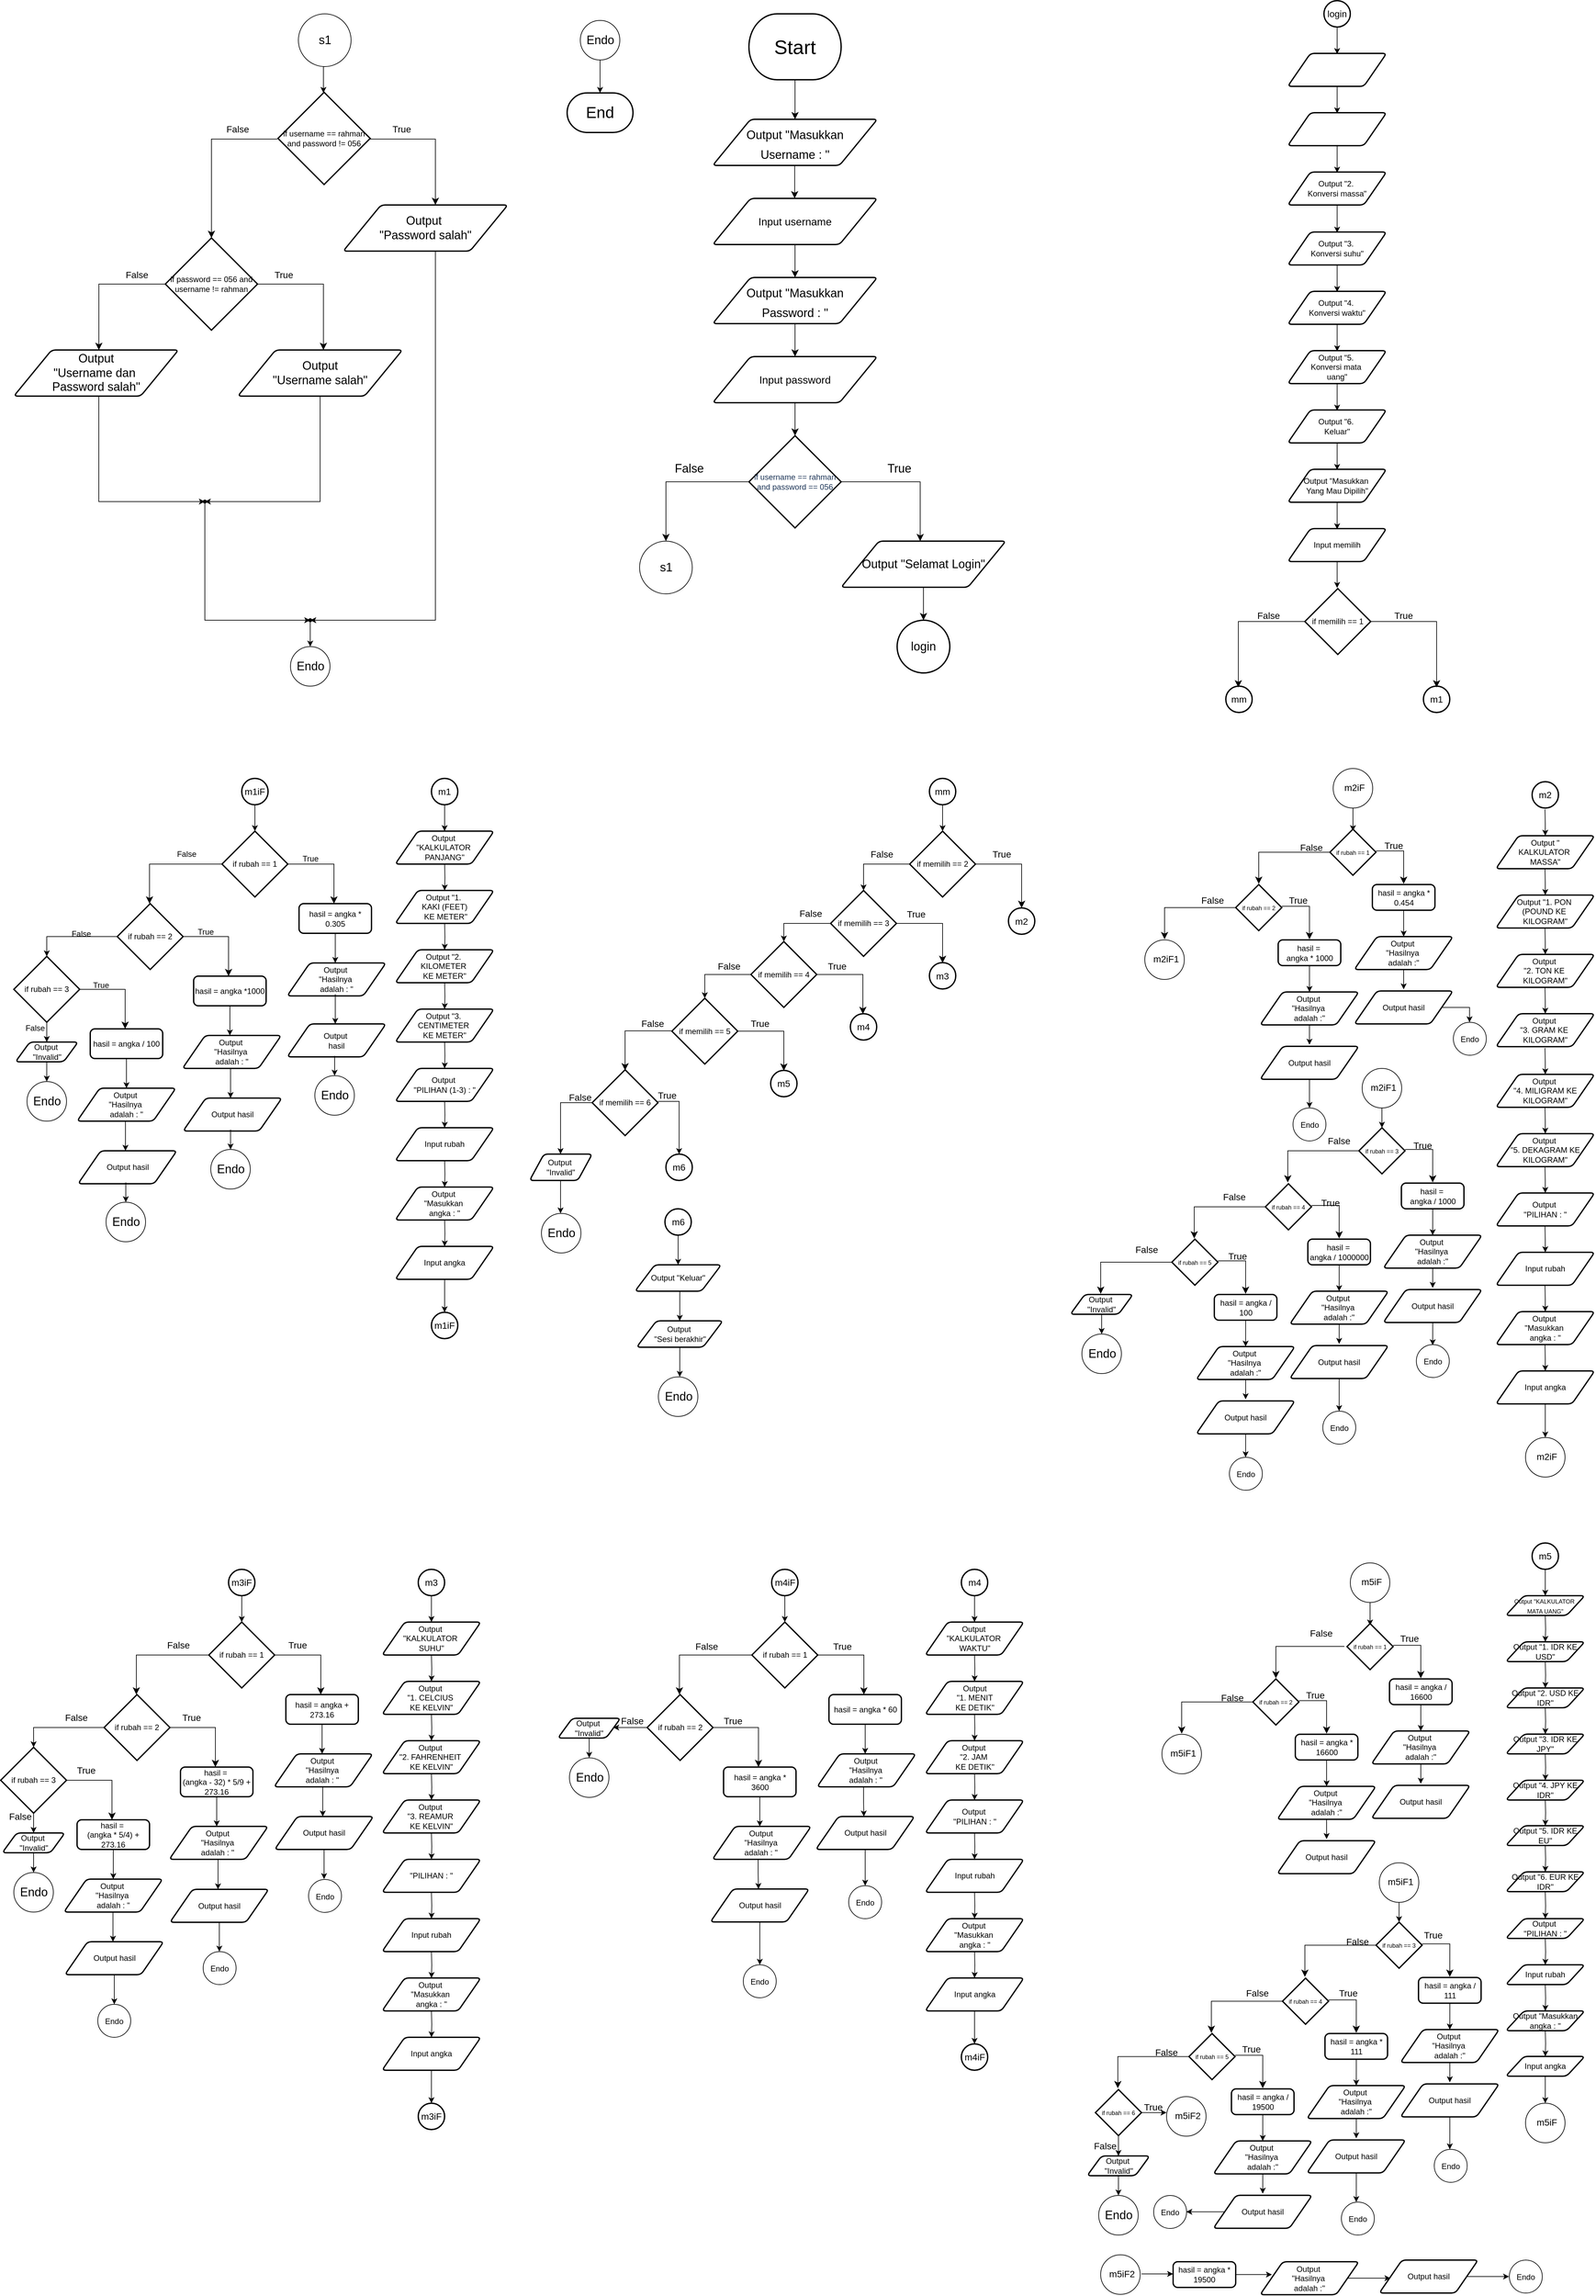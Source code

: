 <mxfile version="28.1.2">
  <diagram name="Halaman-1" id="uSkYoB3k3vO4gUCqkOuR">
    <mxGraphModel dx="2902" dy="940" grid="1" gridSize="10" guides="1" tooltips="1" connect="1" arrows="1" fold="1" page="1" pageScale="1" pageWidth="827" pageHeight="1169" math="0" shadow="0">
      <root>
        <mxCell id="0" />
        <mxCell id="1" parent="0" />
        <mxCell id="Hi-QQPrkTFGmakRdAQmJ-7" style="edgeStyle=none;curved=1;rounded=0;orthogonalLoop=1;jettySize=auto;html=1;fontSize=12;startSize=8;endSize=8;labelBackgroundColor=none;fontColor=default;" parent="1" source="Hi-QQPrkTFGmakRdAQmJ-1" edge="1">
          <mxGeometry relative="1" as="geometry">
            <mxPoint x="416" y="200" as="targetPoint" />
          </mxGeometry>
        </mxCell>
        <mxCell id="Hi-QQPrkTFGmakRdAQmJ-1" value="" style="strokeWidth=2;html=1;shape=mxgraph.flowchart.terminator;whiteSpace=wrap;labelBackgroundColor=none;" parent="1" vertex="1">
          <mxGeometry x="346" y="40" width="140" height="100" as="geometry" />
        </mxCell>
        <mxCell id="Hi-QQPrkTFGmakRdAQmJ-17" style="edgeStyle=none;curved=1;rounded=0;orthogonalLoop=1;jettySize=auto;html=1;fontSize=12;fontColor=default;startSize=8;endSize=8;labelBackgroundColor=none;" parent="1" edge="1">
          <mxGeometry relative="1" as="geometry">
            <mxPoint x="415.44" y="320" as="targetPoint" />
            <mxPoint x="415.44" y="270" as="sourcePoint" />
          </mxGeometry>
        </mxCell>
        <mxCell id="Hi-QQPrkTFGmakRdAQmJ-9" value="" style="shape=parallelogram;html=1;strokeWidth=2;perimeter=parallelogramPerimeter;whiteSpace=wrap;rounded=1;arcSize=12;size=0.23;labelBackgroundColor=none;" parent="1" vertex="1">
          <mxGeometry x="291" y="200" width="250" height="70" as="geometry" />
        </mxCell>
        <mxCell id="Yk-VLGd7UnFR0NET_iqg-1" style="edgeStyle=none;curved=1;rounded=0;orthogonalLoop=1;jettySize=auto;html=1;fontSize=12;fontColor=default;startSize=8;endSize=8;labelBackgroundColor=none;" parent="1" source="Hi-QQPrkTFGmakRdAQmJ-18" target="Yk-VLGd7UnFR0NET_iqg-2" edge="1">
          <mxGeometry relative="1" as="geometry">
            <mxPoint x="416" y="440" as="targetPoint" />
          </mxGeometry>
        </mxCell>
        <mxCell id="Hi-QQPrkTFGmakRdAQmJ-18" value="&lt;font size=&quot;3&quot;&gt;Input username&lt;/font&gt;" style="shape=parallelogram;html=1;strokeWidth=2;perimeter=parallelogramPerimeter;whiteSpace=wrap;rounded=1;arcSize=12;size=0.23;labelBackgroundColor=none;" parent="1" vertex="1">
          <mxGeometry x="291" y="320" width="250" height="70" as="geometry" />
        </mxCell>
        <mxCell id="Yk-VLGd7UnFR0NET_iqg-4" style="edgeStyle=none;curved=1;rounded=0;orthogonalLoop=1;jettySize=auto;html=1;fontSize=12;fontColor=default;startSize=8;endSize=8;labelBackgroundColor=none;" parent="1" source="Yk-VLGd7UnFR0NET_iqg-2" edge="1">
          <mxGeometry relative="1" as="geometry">
            <mxPoint x="416" y="560" as="targetPoint" />
          </mxGeometry>
        </mxCell>
        <mxCell id="Yk-VLGd7UnFR0NET_iqg-2" value="" style="shape=parallelogram;html=1;strokeWidth=2;perimeter=parallelogramPerimeter;whiteSpace=wrap;rounded=1;arcSize=12;size=0.23;labelBackgroundColor=none;" parent="1" vertex="1">
          <mxGeometry x="291" y="440" width="250" height="70" as="geometry" />
        </mxCell>
        <mxCell id="Yk-VLGd7UnFR0NET_iqg-5" style="edgeStyle=none;curved=1;rounded=0;orthogonalLoop=1;jettySize=auto;html=1;fontSize=12;fontColor=default;startSize=8;endSize=8;labelBackgroundColor=none;" parent="1" source="Yk-VLGd7UnFR0NET_iqg-3" edge="1">
          <mxGeometry relative="1" as="geometry">
            <mxPoint x="416" y="680" as="targetPoint" />
          </mxGeometry>
        </mxCell>
        <mxCell id="Yk-VLGd7UnFR0NET_iqg-3" value="&lt;font size=&quot;3&quot;&gt;Input password&lt;/font&gt;" style="shape=parallelogram;html=1;strokeWidth=2;perimeter=parallelogramPerimeter;whiteSpace=wrap;rounded=1;arcSize=12;size=0.23;labelBackgroundColor=none;" parent="1" vertex="1">
          <mxGeometry x="291" y="560" width="250" height="70" as="geometry" />
        </mxCell>
        <mxCell id="Yk-VLGd7UnFR0NET_iqg-6" value="&lt;div style=&quot;&quot;&gt;&lt;span style=&quot;background-color: transparent;&quot;&gt;&lt;font style=&quot;font-size: 12px; color: light-dark(rgb(29, 53, 87), rgb(255, 255, 255));&quot;&gt;if username == rahman and password == 056&lt;/font&gt;&lt;/span&gt;&lt;/div&gt;" style="strokeWidth=2;html=1;shape=mxgraph.flowchart.decision;whiteSpace=wrap;align=center;labelBackgroundColor=none;" parent="1" vertex="1">
          <mxGeometry x="346" y="680" width="140" height="140" as="geometry" />
        </mxCell>
        <mxCell id="Yk-VLGd7UnFR0NET_iqg-11" value="" style="edgeStyle=segmentEdgeStyle;endArrow=classic;html=1;curved=0;rounded=0;endSize=8;startSize=8;sourcePerimeterSpacing=0;targetPerimeterSpacing=0;fontSize=12;fontColor=default;labelBackgroundColor=none;" parent="1" edge="1">
          <mxGeometry width="140" relative="1" as="geometry">
            <mxPoint x="346" y="749.997" as="sourcePoint" />
            <mxPoint x="220" y="840" as="targetPoint" />
            <Array as="points">
              <mxPoint x="220" y="750" />
              <mxPoint x="220" y="810" />
            </Array>
          </mxGeometry>
        </mxCell>
        <mxCell id="Yk-VLGd7UnFR0NET_iqg-14" value="" style="verticalLabelPosition=bottom;verticalAlign=top;html=1;shape=mxgraph.flowchart.on-page_reference;labelBackgroundColor=none;" parent="1" vertex="1">
          <mxGeometry x="180" y="840" width="80" height="80" as="geometry" />
        </mxCell>
        <mxCell id="Yk-VLGd7UnFR0NET_iqg-15" value="" style="edgeStyle=segmentEdgeStyle;endArrow=classic;html=1;curved=0;rounded=0;endSize=8;startSize=8;sourcePerimeterSpacing=0;targetPerimeterSpacing=0;fontSize=12;fontColor=default;labelBackgroundColor=none;" parent="1" edge="1">
          <mxGeometry width="140" relative="1" as="geometry">
            <mxPoint x="486" y="750" as="sourcePoint" />
            <mxPoint x="606" y="840" as="targetPoint" />
            <Array as="points">
              <mxPoint x="606" y="750" />
            </Array>
          </mxGeometry>
        </mxCell>
        <mxCell id="Yk-VLGd7UnFR0NET_iqg-17" style="edgeStyle=none;curved=1;rounded=0;orthogonalLoop=1;jettySize=auto;html=1;fontSize=12;fontColor=default;startSize=8;endSize=8;labelBackgroundColor=none;" parent="1" source="Yk-VLGd7UnFR0NET_iqg-16" edge="1">
          <mxGeometry relative="1" as="geometry">
            <mxPoint x="611.0" y="960" as="targetPoint" />
          </mxGeometry>
        </mxCell>
        <mxCell id="Yk-VLGd7UnFR0NET_iqg-16" value="&lt;font style=&quot;font-size: 18px;&quot;&gt;Output &quot;Selamat Login&quot;&lt;/font&gt;" style="shape=parallelogram;html=1;strokeWidth=2;perimeter=parallelogramPerimeter;whiteSpace=wrap;rounded=1;arcSize=12;size=0.23;labelBackgroundColor=none;" parent="1" vertex="1">
          <mxGeometry x="486" y="840" width="250" height="70" as="geometry" />
        </mxCell>
        <mxCell id="Yk-VLGd7UnFR0NET_iqg-19" value="&lt;font style=&quot;font-size: 18px;&quot;&gt;login&lt;/font&gt;" style="strokeWidth=2;html=1;shape=mxgraph.flowchart.start_2;whiteSpace=wrap;labelBackgroundColor=none;" parent="1" vertex="1">
          <mxGeometry x="571" y="960" width="80" height="80" as="geometry" />
        </mxCell>
        <mxCell id="Yk-VLGd7UnFR0NET_iqg-20" value="Start" style="text;strokeColor=none;fillColor=none;html=1;align=center;verticalAlign=middle;whiteSpace=wrap;rounded=0;fontSize=30;labelBackgroundColor=none;" parent="1" vertex="1">
          <mxGeometry x="368" y="60" width="96" height="60" as="geometry" />
        </mxCell>
        <mxCell id="Yk-VLGd7UnFR0NET_iqg-22" value="&lt;font style=&quot;font-size: 18px;&quot;&gt;Output &quot;Masukkan Username : &quot;&lt;/font&gt;" style="text;strokeColor=none;fillColor=none;html=1;align=center;verticalAlign=middle;whiteSpace=wrap;rounded=0;fontSize=25;labelBackgroundColor=none;" parent="1" vertex="1">
          <mxGeometry x="331" y="200" width="170" height="70" as="geometry" />
        </mxCell>
        <mxCell id="1A9bj3ye1-NVgesua3R7-1" value="&lt;font style=&quot;font-size: 18px;&quot;&gt;Output &quot;Masukkan Password : &quot;&lt;/font&gt;" style="text;strokeColor=none;fillColor=none;html=1;align=center;verticalAlign=middle;whiteSpace=wrap;rounded=0;fontSize=25;labelBackgroundColor=none;" parent="1" vertex="1">
          <mxGeometry x="331" y="440" width="170" height="70" as="geometry" />
        </mxCell>
        <mxCell id="1A9bj3ye1-NVgesua3R7-5" value="&lt;font style=&quot;font-size: 18px;&quot;&gt;True&lt;/font&gt;" style="text;html=1;align=center;verticalAlign=middle;resizable=0;points=[];autosize=1;strokeColor=none;fillColor=none;labelBackgroundColor=none;" parent="1" vertex="1">
          <mxGeometry x="544" y="710" width="60" height="40" as="geometry" />
        </mxCell>
        <mxCell id="1A9bj3ye1-NVgesua3R7-6" value="&lt;font style=&quot;font-size: 18px;&quot;&gt;False&lt;/font&gt;" style="text;html=1;align=center;verticalAlign=middle;resizable=0;points=[];autosize=1;strokeColor=none;fillColor=none;labelBackgroundColor=none;" parent="1" vertex="1">
          <mxGeometry x="220" y="710" width="70" height="40" as="geometry" />
        </mxCell>
        <mxCell id="1A9bj3ye1-NVgesua3R7-9" value="&lt;font style=&quot;font-size: 18px;&quot;&gt;s1&lt;/font&gt;" style="text;html=1;align=center;verticalAlign=middle;resizable=0;points=[];autosize=1;strokeColor=none;fillColor=none;labelBackgroundColor=none;" parent="1" vertex="1">
          <mxGeometry x="200" y="860" width="40" height="40" as="geometry" />
        </mxCell>
        <mxCell id="1A9bj3ye1-NVgesua3R7-12" value="" style="group;labelBackgroundColor=none;" parent="1" vertex="1" connectable="0">
          <mxGeometry x="-453" y="40" width="533" height="80" as="geometry" />
        </mxCell>
        <mxCell id="1A9bj3ye1-NVgesua3R7-10" value="" style="verticalLabelPosition=bottom;verticalAlign=top;html=1;shape=mxgraph.flowchart.on-page_reference;labelBackgroundColor=none;" parent="1A9bj3ye1-NVgesua3R7-12" vertex="1">
          <mxGeometry x="115" width="80" height="80" as="geometry" />
        </mxCell>
        <mxCell id="1A9bj3ye1-NVgesua3R7-11" value="&lt;font style=&quot;font-size: 18px;&quot;&gt;s1&lt;/font&gt;" style="text;html=1;align=center;verticalAlign=middle;resizable=0;points=[];autosize=1;strokeColor=none;fillColor=none;labelBackgroundColor=none;" parent="1A9bj3ye1-NVgesua3R7-12" vertex="1">
          <mxGeometry x="135" y="20" width="40" height="40" as="geometry" />
        </mxCell>
        <mxCell id="1A9bj3ye1-NVgesua3R7-43" style="edgeStyle=orthogonalEdgeStyle;rounded=0;orthogonalLoop=1;jettySize=auto;html=1;fontColor=default;labelBackgroundColor=none;" parent="1" source="1A9bj3ye1-NVgesua3R7-22" target="1A9bj3ye1-NVgesua3R7-44" edge="1">
          <mxGeometry relative="1" as="geometry">
            <mxPoint x="-470" y="780" as="targetPoint" />
            <Array as="points">
              <mxPoint x="-305" y="780" />
            </Array>
          </mxGeometry>
        </mxCell>
        <mxCell id="1A9bj3ye1-NVgesua3R7-22" value="&lt;font style=&quot;font-size: 18px;&quot;&gt;Output&lt;/font&gt;&lt;div&gt;&lt;font style=&quot;font-size: 18px;&quot;&gt;&quot;Username salah&quot;&lt;/font&gt;&lt;/div&gt;" style="shape=parallelogram;html=1;strokeWidth=2;perimeter=parallelogramPerimeter;whiteSpace=wrap;rounded=1;arcSize=12;size=0.23;labelBackgroundColor=none;" parent="1" vertex="1">
          <mxGeometry x="-430" y="550" width="250" height="70" as="geometry" />
        </mxCell>
        <mxCell id="1A9bj3ye1-NVgesua3R7-23" value="if username == rahman and password != 056" style="strokeWidth=2;html=1;shape=mxgraph.flowchart.decision;whiteSpace=wrap;labelBackgroundColor=none;" parent="1" vertex="1">
          <mxGeometry x="-369" y="159" width="140" height="140" as="geometry" />
        </mxCell>
        <mxCell id="1A9bj3ye1-NVgesua3R7-26" value="" style="edgeStyle=none;orthogonalLoop=1;jettySize=auto;html=1;rounded=0;fontColor=default;labelBackgroundColor=none;" parent="1" edge="1">
          <mxGeometry width="100" relative="1" as="geometry">
            <mxPoint x="-300" y="120" as="sourcePoint" />
            <mxPoint x="-300" y="160" as="targetPoint" />
            <Array as="points" />
          </mxGeometry>
        </mxCell>
        <mxCell id="1A9bj3ye1-NVgesua3R7-27" value="if password == 056 and username != rahman" style="strokeWidth=2;html=1;shape=mxgraph.flowchart.decision;whiteSpace=wrap;labelBackgroundColor=none;" parent="1" vertex="1">
          <mxGeometry x="-540" y="380" width="140" height="140" as="geometry" />
        </mxCell>
        <mxCell id="1A9bj3ye1-NVgesua3R7-28" value="" style="edgeStyle=segmentEdgeStyle;endArrow=classic;html=1;curved=0;rounded=0;endSize=8;startSize=8;sourcePerimeterSpacing=0;targetPerimeterSpacing=0;fontColor=default;entryX=0.563;entryY=-0.001;entryDx=0;entryDy=0;entryPerimeter=0;labelBackgroundColor=none;" parent="1" target="1A9bj3ye1-NVgesua3R7-30" edge="1">
          <mxGeometry width="100" relative="1" as="geometry">
            <mxPoint x="-229" y="230" as="sourcePoint" />
            <mxPoint x="-129" y="270" as="targetPoint" />
            <Array as="points">
              <mxPoint x="-130" y="230" />
              <mxPoint x="-130" y="330" />
            </Array>
          </mxGeometry>
        </mxCell>
        <mxCell id="1A9bj3ye1-NVgesua3R7-29" value="" style="edgeStyle=segmentEdgeStyle;endArrow=classic;html=1;curved=0;rounded=0;endSize=8;startSize=8;sourcePerimeterSpacing=0;targetPerimeterSpacing=0;fontColor=default;entryX=0.5;entryY=0;entryDx=0;entryDy=0;entryPerimeter=0;labelBackgroundColor=none;" parent="1" target="1A9bj3ye1-NVgesua3R7-27" edge="1">
          <mxGeometry width="100" relative="1" as="geometry">
            <mxPoint x="-370.003" y="230" as="sourcePoint" />
            <mxPoint x="-470.003" y="270" as="targetPoint" />
            <Array as="points">
              <mxPoint x="-470" y="230" />
            </Array>
          </mxGeometry>
        </mxCell>
        <mxCell id="1A9bj3ye1-NVgesua3R7-46" style="edgeStyle=orthogonalEdgeStyle;rounded=0;orthogonalLoop=1;jettySize=auto;html=1;fontColor=default;labelBackgroundColor=none;" parent="1" source="1A9bj3ye1-NVgesua3R7-30" target="1A9bj3ye1-NVgesua3R7-47" edge="1">
          <mxGeometry relative="1" as="geometry">
            <mxPoint x="-310" y="960" as="targetPoint" />
            <Array as="points">
              <mxPoint x="-130" y="960" />
            </Array>
          </mxGeometry>
        </mxCell>
        <mxCell id="1A9bj3ye1-NVgesua3R7-30" value="&lt;font style=&quot;font-size: 18px;&quot;&gt;Output&amp;nbsp;&lt;/font&gt;&lt;div&gt;&lt;font style=&quot;font-size: 18px;&quot;&gt;&quot;Password salah&quot;&lt;/font&gt;&lt;/div&gt;" style="shape=parallelogram;html=1;strokeWidth=2;perimeter=parallelogramPerimeter;whiteSpace=wrap;rounded=1;arcSize=12;size=0.23;labelBackgroundColor=none;" parent="1" vertex="1">
          <mxGeometry x="-270" y="330" width="250" height="70" as="geometry" />
        </mxCell>
        <mxCell id="1A9bj3ye1-NVgesua3R7-33" value="" style="edgeStyle=segmentEdgeStyle;endArrow=classic;html=1;curved=0;rounded=0;endSize=8;startSize=8;sourcePerimeterSpacing=0;targetPerimeterSpacing=0;fontColor=default;entryX=0.563;entryY=-0.001;entryDx=0;entryDy=0;entryPerimeter=0;labelBackgroundColor=none;" parent="1" edge="1">
          <mxGeometry width="100" relative="1" as="geometry">
            <mxPoint x="-400" y="450" as="sourcePoint" />
            <mxPoint x="-300" y="550" as="targetPoint" />
            <Array as="points">
              <mxPoint x="-300" y="450" />
            </Array>
          </mxGeometry>
        </mxCell>
        <mxCell id="1A9bj3ye1-NVgesua3R7-34" value="" style="edgeStyle=segmentEdgeStyle;endArrow=classic;html=1;curved=0;rounded=0;endSize=8;startSize=8;sourcePerimeterSpacing=0;targetPerimeterSpacing=0;fontColor=default;entryX=0.563;entryY=-0.001;entryDx=0;entryDy=0;entryPerimeter=0;labelBackgroundColor=none;" parent="1" edge="1">
          <mxGeometry width="100" relative="1" as="geometry">
            <mxPoint x="-540.923" y="450" as="sourcePoint" />
            <mxPoint x="-640.923" y="550" as="targetPoint" />
            <Array as="points">
              <mxPoint x="-640.923" y="450" />
            </Array>
          </mxGeometry>
        </mxCell>
        <mxCell id="1A9bj3ye1-NVgesua3R7-35" value="&lt;font style=&quot;color: rgb(255, 255, 255);&quot;&gt;Output &quot;MENU&amp;nbsp;&lt;/font&gt;&lt;div&gt;&lt;span style=&quot;background-color: transparent;&quot;&gt;&lt;font style=&quot;color: rgb(255, 255, 255);&quot;&gt;PILIHAN&quot;&lt;/font&gt;&lt;/span&gt;&lt;/div&gt;" style="shape=parallelogram;html=1;strokeWidth=2;perimeter=parallelogramPerimeter;whiteSpace=wrap;rounded=1;arcSize=12;size=0.23;labelBackgroundColor=none;" parent="1" vertex="1">
          <mxGeometry x="1164" y="100" width="150" height="50" as="geometry" />
        </mxCell>
        <mxCell id="1A9bj3ye1-NVgesua3R7-42" style="edgeStyle=orthogonalEdgeStyle;rounded=0;orthogonalLoop=1;jettySize=auto;html=1;fontColor=default;labelBackgroundColor=none;" parent="1" target="1A9bj3ye1-NVgesua3R7-44" edge="1">
          <mxGeometry relative="1" as="geometry">
            <mxPoint x="-486" y="780" as="targetPoint" />
            <mxPoint x="-641" y="620" as="sourcePoint" />
            <Array as="points">
              <mxPoint x="-641" y="780" />
            </Array>
          </mxGeometry>
        </mxCell>
        <mxCell id="1A9bj3ye1-NVgesua3R7-36" value="&lt;span style=&quot;font-size: 18px;&quot;&gt;Output&lt;/span&gt;&lt;div&gt;&lt;span style=&quot;font-size: 18px;&quot;&gt;&quot;Username dan&amp;nbsp;&lt;/span&gt;&lt;div&gt;&lt;span style=&quot;font-size: 18px;&quot;&gt;Password salah&quot;&lt;/span&gt;&lt;/div&gt;&lt;/div&gt;" style="shape=parallelogram;html=1;strokeWidth=2;perimeter=parallelogramPerimeter;whiteSpace=wrap;rounded=1;arcSize=12;size=0.23;labelBackgroundColor=none;" parent="1" vertex="1">
          <mxGeometry x="-770" y="550" width="250" height="70" as="geometry" />
        </mxCell>
        <mxCell id="1A9bj3ye1-NVgesua3R7-45" style="edgeStyle=orthogonalEdgeStyle;rounded=0;orthogonalLoop=1;jettySize=auto;html=1;fontColor=default;exitX=0.555;exitY=0.85;exitDx=0;exitDy=0;exitPerimeter=0;labelBackgroundColor=none;" parent="1" source="1A9bj3ye1-NVgesua3R7-44" edge="1">
          <mxGeometry relative="1" as="geometry">
            <mxPoint x="-320" y="960" as="targetPoint" />
            <mxPoint x="-480.67" y="790" as="sourcePoint" />
            <Array as="points">
              <mxPoint x="-480" y="960" />
            </Array>
          </mxGeometry>
        </mxCell>
        <mxCell id="1A9bj3ye1-NVgesua3R7-44" value="" style="shape=waypoint;sketch=0;size=6;pointerEvents=1;points=[];fillColor=none;resizable=0;rotatable=0;perimeter=centerPerimeter;snapToPoint=1;labelBackgroundColor=none;" parent="1" vertex="1">
          <mxGeometry x="-490" y="770" width="20" height="20" as="geometry" />
        </mxCell>
        <mxCell id="1A9bj3ye1-NVgesua3R7-48" style="edgeStyle=orthogonalEdgeStyle;rounded=0;orthogonalLoop=1;jettySize=auto;html=1;fontColor=default;labelBackgroundColor=none;" parent="1" source="1A9bj3ye1-NVgesua3R7-47" edge="1">
          <mxGeometry relative="1" as="geometry">
            <mxPoint x="-320" y="1000" as="targetPoint" />
          </mxGeometry>
        </mxCell>
        <mxCell id="1A9bj3ye1-NVgesua3R7-47" value="" style="shape=waypoint;sketch=0;size=6;pointerEvents=1;points=[];fillColor=none;resizable=0;rotatable=0;perimeter=centerPerimeter;snapToPoint=1;labelBackgroundColor=none;" parent="1" vertex="1">
          <mxGeometry x="-330" y="950" width="20" height="20" as="geometry" />
        </mxCell>
        <mxCell id="1A9bj3ye1-NVgesua3R7-57" style="edgeStyle=orthogonalEdgeStyle;rounded=0;orthogonalLoop=1;jettySize=auto;html=1;fontColor=default;labelBackgroundColor=none;" parent="1" source="1A9bj3ye1-NVgesua3R7-52" edge="1">
          <mxGeometry relative="1" as="geometry">
            <mxPoint x="1239" y="101" as="targetPoint" />
          </mxGeometry>
        </mxCell>
        <mxCell id="1A9bj3ye1-NVgesua3R7-52" value="&lt;font style=&quot;font-size: 14px;&quot;&gt;login&lt;/font&gt;" style="strokeWidth=2;html=1;shape=mxgraph.flowchart.start_2;whiteSpace=wrap;labelBackgroundColor=none;" parent="1" vertex="1">
          <mxGeometry x="1219" y="20" width="40" height="40" as="geometry" />
        </mxCell>
        <mxCell id="1A9bj3ye1-NVgesua3R7-58" style="edgeStyle=orthogonalEdgeStyle;rounded=0;orthogonalLoop=1;jettySize=auto;html=1;fontColor=default;labelBackgroundColor=none;" parent="1" edge="1">
          <mxGeometry relative="1" as="geometry">
            <mxPoint x="1239" y="191" as="targetPoint" />
            <mxPoint x="1239" y="150" as="sourcePoint" />
          </mxGeometry>
        </mxCell>
        <mxCell id="1A9bj3ye1-NVgesua3R7-59" value="&lt;font style=&quot;color: rgb(255, 255, 255);&quot;&gt;Output &quot;&lt;span style=&quot;background-color: transparent;&quot;&gt;1.&amp;nbsp;&lt;/span&gt;&lt;/font&gt;&lt;div&gt;&lt;span style=&quot;background-color: transparent;&quot;&gt;&lt;font style=&quot;color: rgb(255, 255, 255);&quot;&gt;Konevrsi panjang&quot;&lt;/font&gt;&lt;/span&gt;&lt;/div&gt;" style="shape=parallelogram;html=1;strokeWidth=2;perimeter=parallelogramPerimeter;whiteSpace=wrap;rounded=1;arcSize=12;size=0.23;labelBackgroundColor=none;" parent="1" vertex="1">
          <mxGeometry x="1164" y="190" width="150" height="50" as="geometry" />
        </mxCell>
        <mxCell id="1A9bj3ye1-NVgesua3R7-60" style="edgeStyle=orthogonalEdgeStyle;rounded=0;orthogonalLoop=1;jettySize=auto;html=1;fontColor=default;labelBackgroundColor=none;" parent="1" edge="1">
          <mxGeometry relative="1" as="geometry">
            <mxPoint x="1239" y="281" as="targetPoint" />
            <mxPoint x="1239" y="240" as="sourcePoint" />
          </mxGeometry>
        </mxCell>
        <mxCell id="1A9bj3ye1-NVgesua3R7-61" value="Output &quot;2.&amp;nbsp;&lt;div&gt;Konversi massa&quot;&lt;/div&gt;" style="shape=parallelogram;html=1;strokeWidth=2;perimeter=parallelogramPerimeter;whiteSpace=wrap;rounded=1;arcSize=12;size=0.23;labelBackgroundColor=none;" parent="1" vertex="1">
          <mxGeometry x="1164" y="280" width="150" height="50" as="geometry" />
        </mxCell>
        <mxCell id="1A9bj3ye1-NVgesua3R7-62" style="edgeStyle=orthogonalEdgeStyle;rounded=0;orthogonalLoop=1;jettySize=auto;html=1;fontColor=default;labelBackgroundColor=none;" parent="1" edge="1">
          <mxGeometry relative="1" as="geometry">
            <mxPoint x="1239" y="372" as="targetPoint" />
            <mxPoint x="1239" y="331" as="sourcePoint" />
          </mxGeometry>
        </mxCell>
        <mxCell id="1A9bj3ye1-NVgesua3R7-63" value="Output &quot;3.&amp;nbsp;&lt;div&gt;Konversi suhu&quot;&lt;/div&gt;" style="shape=parallelogram;html=1;strokeWidth=2;perimeter=parallelogramPerimeter;whiteSpace=wrap;rounded=1;arcSize=12;size=0.23;labelBackgroundColor=none;" parent="1" vertex="1">
          <mxGeometry x="1164" y="371" width="150" height="50" as="geometry" />
        </mxCell>
        <mxCell id="1A9bj3ye1-NVgesua3R7-64" style="edgeStyle=orthogonalEdgeStyle;rounded=0;orthogonalLoop=1;jettySize=auto;html=1;fontColor=default;labelBackgroundColor=none;" parent="1" edge="1">
          <mxGeometry relative="1" as="geometry">
            <mxPoint x="1239" y="462" as="targetPoint" />
            <mxPoint x="1239" y="421" as="sourcePoint" />
          </mxGeometry>
        </mxCell>
        <mxCell id="1A9bj3ye1-NVgesua3R7-65" value="Output &quot;4.&amp;nbsp;&lt;div&gt;Konversi waktu&quot;&lt;/div&gt;" style="shape=parallelogram;html=1;strokeWidth=2;perimeter=parallelogramPerimeter;whiteSpace=wrap;rounded=1;arcSize=12;size=0.23;labelBackgroundColor=none;" parent="1" vertex="1">
          <mxGeometry x="1164" y="461" width="150" height="50" as="geometry" />
        </mxCell>
        <mxCell id="1A9bj3ye1-NVgesua3R7-66" style="edgeStyle=orthogonalEdgeStyle;rounded=0;orthogonalLoop=1;jettySize=auto;html=1;fontColor=default;labelBackgroundColor=none;" parent="1" edge="1">
          <mxGeometry relative="1" as="geometry">
            <mxPoint x="1239" y="552" as="targetPoint" />
            <mxPoint x="1239" y="511" as="sourcePoint" />
          </mxGeometry>
        </mxCell>
        <mxCell id="1A9bj3ye1-NVgesua3R7-67" value="Output &quot;5.&amp;nbsp;&lt;div&gt;Konversi mata&amp;nbsp;&lt;/div&gt;&lt;div&gt;uang&quot;&lt;/div&gt;" style="shape=parallelogram;html=1;strokeWidth=2;perimeter=parallelogramPerimeter;whiteSpace=wrap;rounded=1;arcSize=12;size=0.23;labelBackgroundColor=none;" parent="1" vertex="1">
          <mxGeometry x="1164" y="551" width="150" height="50" as="geometry" />
        </mxCell>
        <mxCell id="1A9bj3ye1-NVgesua3R7-68" style="edgeStyle=orthogonalEdgeStyle;rounded=0;orthogonalLoop=1;jettySize=auto;html=1;fontColor=default;labelBackgroundColor=none;" parent="1" edge="1">
          <mxGeometry relative="1" as="geometry">
            <mxPoint x="1239" y="642" as="targetPoint" />
            <mxPoint x="1239" y="601" as="sourcePoint" />
          </mxGeometry>
        </mxCell>
        <mxCell id="1A9bj3ye1-NVgesua3R7-69" value="Output &quot;6.&amp;nbsp;&lt;div&gt;Keluar&quot;&lt;/div&gt;" style="shape=parallelogram;html=1;strokeWidth=2;perimeter=parallelogramPerimeter;whiteSpace=wrap;rounded=1;arcSize=12;size=0.23;labelBackgroundColor=none;" parent="1" vertex="1">
          <mxGeometry x="1164" y="641" width="150" height="50" as="geometry" />
        </mxCell>
        <mxCell id="1A9bj3ye1-NVgesua3R7-70" style="edgeStyle=orthogonalEdgeStyle;rounded=0;orthogonalLoop=1;jettySize=auto;html=1;fontColor=default;labelBackgroundColor=none;" parent="1" edge="1">
          <mxGeometry relative="1" as="geometry">
            <mxPoint x="1239" y="732" as="targetPoint" />
            <mxPoint x="1239" y="691" as="sourcePoint" />
          </mxGeometry>
        </mxCell>
        <mxCell id="1A9bj3ye1-NVgesua3R7-71" value="Output &quot;Masukkan&amp;nbsp;&lt;div&gt;Yang Mau Dipilih&quot;&lt;/div&gt;" style="shape=parallelogram;html=1;strokeWidth=2;perimeter=parallelogramPerimeter;whiteSpace=wrap;rounded=1;arcSize=12;size=0.23;labelBackgroundColor=none;" parent="1" vertex="1">
          <mxGeometry x="1164" y="731" width="150" height="50" as="geometry" />
        </mxCell>
        <mxCell id="1A9bj3ye1-NVgesua3R7-72" style="edgeStyle=orthogonalEdgeStyle;rounded=0;orthogonalLoop=1;jettySize=auto;html=1;fontColor=default;labelBackgroundColor=none;" parent="1" edge="1">
          <mxGeometry relative="1" as="geometry">
            <mxPoint x="1239" y="822" as="targetPoint" />
            <mxPoint x="1239" y="781" as="sourcePoint" />
          </mxGeometry>
        </mxCell>
        <mxCell id="1A9bj3ye1-NVgesua3R7-75" style="edgeStyle=orthogonalEdgeStyle;rounded=0;orthogonalLoop=1;jettySize=auto;html=1;fontColor=default;labelBackgroundColor=none;" parent="1" source="1A9bj3ye1-NVgesua3R7-73" edge="1">
          <mxGeometry relative="1" as="geometry">
            <mxPoint x="1239" y="911" as="targetPoint" />
          </mxGeometry>
        </mxCell>
        <mxCell id="1A9bj3ye1-NVgesua3R7-73" value="Input memilih" style="shape=parallelogram;html=1;strokeWidth=2;perimeter=parallelogramPerimeter;whiteSpace=wrap;rounded=1;arcSize=12;size=0.23;labelBackgroundColor=none;" parent="1" vertex="1">
          <mxGeometry x="1164" y="821" width="150" height="50" as="geometry" />
        </mxCell>
        <mxCell id="1A9bj3ye1-NVgesua3R7-74" value="&lt;font style=&quot;font-size: 14px;&quot;&gt;m1&lt;/font&gt;" style="strokeWidth=2;html=1;shape=mxgraph.flowchart.start_2;whiteSpace=wrap;labelBackgroundColor=none;" parent="1" vertex="1">
          <mxGeometry x="1370" y="1060" width="40" height="40" as="geometry" />
        </mxCell>
        <mxCell id="1A9bj3ye1-NVgesua3R7-78" value="if memilih == 1" style="strokeWidth=2;html=1;shape=mxgraph.flowchart.decision;whiteSpace=wrap;labelBackgroundColor=none;" parent="1" vertex="1">
          <mxGeometry x="1190" y="912" width="100" height="100" as="geometry" />
        </mxCell>
        <mxCell id="1A9bj3ye1-NVgesua3R7-79" value="" style="edgeStyle=segmentEdgeStyle;endArrow=classic;html=1;curved=0;rounded=0;endSize=8;startSize=8;sourcePerimeterSpacing=0;targetPerimeterSpacing=0;fontColor=default;labelBackgroundColor=none;" parent="1" edge="1">
          <mxGeometry width="100" relative="1" as="geometry">
            <mxPoint x="1290" y="962" as="sourcePoint" />
            <mxPoint x="1390" y="1062" as="targetPoint" />
            <Array as="points">
              <mxPoint x="1390" y="962" />
            </Array>
          </mxGeometry>
        </mxCell>
        <mxCell id="1A9bj3ye1-NVgesua3R7-80" value="&lt;font style=&quot;font-size: 14px;&quot;&gt;mm&lt;/font&gt;" style="strokeWidth=2;html=1;shape=mxgraph.flowchart.start_2;whiteSpace=wrap;labelBackgroundColor=none;" parent="1" vertex="1">
          <mxGeometry x="1070" y="1060" width="40" height="40" as="geometry" />
        </mxCell>
        <mxCell id="1A9bj3ye1-NVgesua3R7-81" value="" style="edgeStyle=segmentEdgeStyle;endArrow=classic;html=1;curved=0;rounded=0;endSize=8;startSize=8;sourcePerimeterSpacing=0;targetPerimeterSpacing=0;fontColor=default;labelBackgroundColor=none;" parent="1" edge="1">
          <mxGeometry width="100" relative="1" as="geometry">
            <mxPoint x="1189.0" y="962" as="sourcePoint" />
            <mxPoint x="1089.0" y="1062" as="targetPoint" />
            <Array as="points">
              <mxPoint x="1089.0" y="962" />
            </Array>
          </mxGeometry>
        </mxCell>
        <mxCell id="1A9bj3ye1-NVgesua3R7-87" style="edgeStyle=orthogonalEdgeStyle;rounded=0;orthogonalLoop=1;jettySize=auto;html=1;fontColor=default;labelBackgroundColor=none;" parent="1" source="1A9bj3ye1-NVgesua3R7-82" edge="1">
          <mxGeometry relative="1" as="geometry">
            <mxPoint x="-116" y="1280" as="targetPoint" />
          </mxGeometry>
        </mxCell>
        <mxCell id="1A9bj3ye1-NVgesua3R7-82" value="&lt;font style=&quot;font-size: 14px;&quot;&gt;m1&lt;/font&gt;" style="strokeWidth=2;html=1;shape=mxgraph.flowchart.start_2;whiteSpace=wrap;labelBackgroundColor=none;" parent="1" vertex="1">
          <mxGeometry x="-136" y="1200" width="40" height="40" as="geometry" />
        </mxCell>
        <mxCell id="1A9bj3ye1-NVgesua3R7-84" value="Output&amp;nbsp;&lt;div&gt;&quot;KALKULATOR&amp;nbsp;&lt;/div&gt;&lt;div&gt;PANJANG&quot;&lt;/div&gt;" style="shape=parallelogram;html=1;strokeWidth=2;perimeter=parallelogramPerimeter;whiteSpace=wrap;rounded=1;arcSize=12;size=0.23;labelBackgroundColor=none;" parent="1" vertex="1">
          <mxGeometry x="-191" y="1280" width="150" height="50" as="geometry" />
        </mxCell>
        <mxCell id="1A9bj3ye1-NVgesua3R7-85" value="if rubah == 1" style="strokeWidth=2;html=1;shape=mxgraph.flowchart.decision;whiteSpace=wrap;labelBackgroundColor=none;" parent="1" vertex="1">
          <mxGeometry x="-454" y="1280" width="100" height="100" as="geometry" />
        </mxCell>
        <mxCell id="1A9bj3ye1-NVgesua3R7-88" style="edgeStyle=orthogonalEdgeStyle;rounded=0;orthogonalLoop=1;jettySize=auto;html=1;fontColor=default;labelBackgroundColor=none;" parent="1" edge="1">
          <mxGeometry relative="1" as="geometry">
            <mxPoint x="-116" y="1370" as="targetPoint" />
            <mxPoint x="-116" y="1330" as="sourcePoint" />
          </mxGeometry>
        </mxCell>
        <mxCell id="1A9bj3ye1-NVgesua3R7-89" value="Output &quot;1.&amp;nbsp;&lt;div&gt;KAKI (FEET)&lt;/div&gt;&lt;div&gt;&amp;nbsp;KE METER&quot;&lt;/div&gt;" style="shape=parallelogram;html=1;strokeWidth=2;perimeter=parallelogramPerimeter;whiteSpace=wrap;rounded=1;arcSize=12;size=0.23;labelBackgroundColor=none;" parent="1" vertex="1">
          <mxGeometry x="-191" y="1370" width="150" height="50" as="geometry" />
        </mxCell>
        <mxCell id="1A9bj3ye1-NVgesua3R7-90" style="edgeStyle=orthogonalEdgeStyle;rounded=0;orthogonalLoop=1;jettySize=auto;html=1;fontColor=default;labelBackgroundColor=none;" parent="1" edge="1">
          <mxGeometry relative="1" as="geometry">
            <mxPoint x="-116" y="1460" as="targetPoint" />
            <mxPoint x="-116" y="1420" as="sourcePoint" />
          </mxGeometry>
        </mxCell>
        <mxCell id="1A9bj3ye1-NVgesua3R7-91" value="Output &quot;2.&amp;nbsp;&lt;div&gt;KILOMETER&amp;nbsp;&lt;/div&gt;&lt;div&gt;KE METER&quot;&lt;/div&gt;" style="shape=parallelogram;html=1;strokeWidth=2;perimeter=parallelogramPerimeter;whiteSpace=wrap;rounded=1;arcSize=12;size=0.23;labelBackgroundColor=none;" parent="1" vertex="1">
          <mxGeometry x="-191" y="1460" width="150" height="50" as="geometry" />
        </mxCell>
        <mxCell id="1A9bj3ye1-NVgesua3R7-92" style="edgeStyle=orthogonalEdgeStyle;rounded=0;orthogonalLoop=1;jettySize=auto;html=1;fontColor=default;labelBackgroundColor=none;" parent="1" edge="1">
          <mxGeometry relative="1" as="geometry">
            <mxPoint x="-116" y="1550" as="targetPoint" />
            <mxPoint x="-116" y="1510" as="sourcePoint" />
          </mxGeometry>
        </mxCell>
        <mxCell id="1A9bj3ye1-NVgesua3R7-93" value="Output &quot;3.&amp;nbsp;&lt;div&gt;CENTIMETER&amp;nbsp;&lt;/div&gt;&lt;div&gt;KE METER&quot;&lt;/div&gt;" style="shape=parallelogram;html=1;strokeWidth=2;perimeter=parallelogramPerimeter;whiteSpace=wrap;rounded=1;arcSize=12;size=0.23;labelBackgroundColor=none;" parent="1" vertex="1">
          <mxGeometry x="-191" y="1550" width="150" height="50" as="geometry" />
        </mxCell>
        <mxCell id="1A9bj3ye1-NVgesua3R7-96" style="edgeStyle=orthogonalEdgeStyle;rounded=0;orthogonalLoop=1;jettySize=auto;html=1;fontColor=default;labelBackgroundColor=none;" parent="1" edge="1">
          <mxGeometry relative="1" as="geometry">
            <mxPoint x="-116" y="1640" as="targetPoint" />
            <mxPoint x="-116" y="1600" as="sourcePoint" />
          </mxGeometry>
        </mxCell>
        <mxCell id="1A9bj3ye1-NVgesua3R7-97" value="Output&amp;nbsp;&lt;div&gt;&quot;PILIHAN (1-3) : &quot;&lt;/div&gt;" style="shape=parallelogram;html=1;strokeWidth=2;perimeter=parallelogramPerimeter;whiteSpace=wrap;rounded=1;arcSize=12;size=0.23;labelBackgroundColor=none;" parent="1" vertex="1">
          <mxGeometry x="-191" y="1640" width="150" height="50" as="geometry" />
        </mxCell>
        <mxCell id="1A9bj3ye1-NVgesua3R7-98" style="edgeStyle=orthogonalEdgeStyle;rounded=0;orthogonalLoop=1;jettySize=auto;html=1;fontColor=default;labelBackgroundColor=none;" parent="1" edge="1">
          <mxGeometry relative="1" as="geometry">
            <mxPoint x="-116" y="1730" as="targetPoint" />
            <mxPoint x="-116" y="1690" as="sourcePoint" />
          </mxGeometry>
        </mxCell>
        <mxCell id="1A9bj3ye1-NVgesua3R7-101" style="edgeStyle=orthogonalEdgeStyle;rounded=0;orthogonalLoop=1;jettySize=auto;html=1;fontColor=default;labelBackgroundColor=none;" parent="1" edge="1">
          <mxGeometry relative="1" as="geometry">
            <mxPoint x="-116.0" y="2010" as="targetPoint" />
            <mxPoint x="-116" y="1960.0" as="sourcePoint" />
          </mxGeometry>
        </mxCell>
        <mxCell id="1A9bj3ye1-NVgesua3R7-99" value="Input rubah" style="shape=parallelogram;html=1;strokeWidth=2;perimeter=parallelogramPerimeter;whiteSpace=wrap;rounded=1;arcSize=12;size=0.23;labelBackgroundColor=none;" parent="1" vertex="1">
          <mxGeometry x="-191" y="1730" width="150" height="50" as="geometry" />
        </mxCell>
        <mxCell id="1A9bj3ye1-NVgesua3R7-100" value="&lt;font style=&quot;font-size: 14px;&quot;&gt;m1iF&lt;/font&gt;" style="strokeWidth=2;html=1;shape=mxgraph.flowchart.start_2;whiteSpace=wrap;labelBackgroundColor=none;" parent="1" vertex="1">
          <mxGeometry x="-136" y="2010" width="40" height="40" as="geometry" />
        </mxCell>
        <mxCell id="1A9bj3ye1-NVgesua3R7-103" style="edgeStyle=orthogonalEdgeStyle;rounded=0;orthogonalLoop=1;jettySize=auto;html=1;fontColor=default;labelBackgroundColor=none;" parent="1" source="1A9bj3ye1-NVgesua3R7-102" edge="1">
          <mxGeometry relative="1" as="geometry">
            <mxPoint x="-404.0" y="1280" as="targetPoint" />
          </mxGeometry>
        </mxCell>
        <mxCell id="1A9bj3ye1-NVgesua3R7-102" value="&lt;font style=&quot;font-size: 14px;&quot;&gt;m1iF&lt;/font&gt;" style="strokeWidth=2;html=1;shape=mxgraph.flowchart.start_2;whiteSpace=wrap;labelBackgroundColor=none;" parent="1" vertex="1">
          <mxGeometry x="-424" y="1200" width="40" height="40" as="geometry" />
        </mxCell>
        <mxCell id="1A9bj3ye1-NVgesua3R7-104" value="" style="edgeStyle=segmentEdgeStyle;endArrow=classic;html=1;curved=0;rounded=0;endSize=8;startSize=8;sourcePerimeterSpacing=0;targetPerimeterSpacing=0;fontColor=default;labelBackgroundColor=none;" parent="1" edge="1">
          <mxGeometry width="100" relative="1" as="geometry">
            <mxPoint x="-354" y="1330" as="sourcePoint" />
            <mxPoint x="-284" y="1390" as="targetPoint" />
            <Array as="points">
              <mxPoint x="-284" y="1330" />
              <mxPoint x="-284" y="1370" />
            </Array>
          </mxGeometry>
        </mxCell>
        <mxCell id="1A9bj3ye1-NVgesua3R7-105" value="" style="edgeStyle=segmentEdgeStyle;endArrow=classic;html=1;curved=0;rounded=0;endSize=8;startSize=8;sourcePerimeterSpacing=0;targetPerimeterSpacing=0;fontColor=default;entryX=0.5;entryY=0;entryDx=0;entryDy=0;entryPerimeter=0;labelBackgroundColor=none;" parent="1" edge="1">
          <mxGeometry width="100" relative="1" as="geometry">
            <mxPoint x="-454.003" y="1330" as="sourcePoint" />
            <mxPoint x="-564" y="1390" as="targetPoint" />
            <Array as="points">
              <mxPoint x="-564" y="1330" />
            </Array>
          </mxGeometry>
        </mxCell>
        <mxCell id="1A9bj3ye1-NVgesua3R7-108" style="edgeStyle=orthogonalEdgeStyle;rounded=0;orthogonalLoop=1;jettySize=auto;html=1;fontColor=default;labelBackgroundColor=none;" parent="1" source="1A9bj3ye1-NVgesua3R7-106" edge="1">
          <mxGeometry relative="1" as="geometry">
            <mxPoint x="-282" y="1480" as="targetPoint" />
          </mxGeometry>
        </mxCell>
        <mxCell id="1A9bj3ye1-NVgesua3R7-106" value="hasil = angka * 0.305" style="rounded=1;whiteSpace=wrap;html=1;absoluteArcSize=1;arcSize=14;strokeWidth=2;labelBackgroundColor=none;" parent="1" vertex="1">
          <mxGeometry x="-337" y="1390" width="110" height="45" as="geometry" />
        </mxCell>
        <mxCell id="1A9bj3ye1-NVgesua3R7-107" value="Output&amp;nbsp;&lt;div&gt;&quot;Hasilnya&amp;nbsp;&lt;/div&gt;&lt;div&gt;adalah : &quot;&lt;/div&gt;" style="shape=parallelogram;html=1;strokeWidth=2;perimeter=parallelogramPerimeter;whiteSpace=wrap;rounded=1;arcSize=12;size=0.23;labelBackgroundColor=none;" parent="1" vertex="1">
          <mxGeometry x="-355" y="1480" width="150" height="50" as="geometry" />
        </mxCell>
        <mxCell id="1A9bj3ye1-NVgesua3R7-109" value="" style="verticalLabelPosition=bottom;verticalAlign=top;html=1;shape=mxgraph.flowchart.on-page_reference;labelBackgroundColor=none;" parent="1" vertex="1">
          <mxGeometry x="90" y="50" width="60" height="60" as="geometry" />
        </mxCell>
        <mxCell id="1A9bj3ye1-NVgesua3R7-110" value="&lt;font style=&quot;font-size: 18px;&quot;&gt;Endo&lt;/font&gt;" style="text;html=1;align=center;verticalAlign=middle;resizable=0;points=[];autosize=1;strokeColor=none;fillColor=none;labelBackgroundColor=none;" parent="1" vertex="1">
          <mxGeometry x="85" y="60" width="70" height="40" as="geometry" />
        </mxCell>
        <mxCell id="1A9bj3ye1-NVgesua3R7-111" value="&lt;font style=&quot;font-size: 24px;&quot;&gt;End&lt;/font&gt;" style="strokeWidth=2;html=1;shape=mxgraph.flowchart.terminator;whiteSpace=wrap;labelBackgroundColor=none;" parent="1" vertex="1">
          <mxGeometry x="70" y="160" width="100" height="60" as="geometry" />
        </mxCell>
        <mxCell id="1A9bj3ye1-NVgesua3R7-112" style="edgeStyle=orthogonalEdgeStyle;rounded=0;orthogonalLoop=1;jettySize=auto;html=1;entryX=0.5;entryY=0;entryDx=0;entryDy=0;entryPerimeter=0;fontColor=default;labelBackgroundColor=none;" parent="1" source="1A9bj3ye1-NVgesua3R7-109" target="1A9bj3ye1-NVgesua3R7-111" edge="1">
          <mxGeometry relative="1" as="geometry" />
        </mxCell>
        <mxCell id="1A9bj3ye1-NVgesua3R7-131" style="edgeStyle=orthogonalEdgeStyle;rounded=0;orthogonalLoop=1;jettySize=auto;html=1;fontColor=default;entryX=0.5;entryY=0;entryDx=0;entryDy=0;entryPerimeter=0;labelBackgroundColor=none;" parent="1" source="1A9bj3ye1-NVgesua3R7-113" target="1A9bj3ye1-NVgesua3R7-119" edge="1">
          <mxGeometry relative="1" as="geometry">
            <mxPoint x="-730" y="1440" as="targetPoint" />
          </mxGeometry>
        </mxCell>
        <mxCell id="1A9bj3ye1-NVgesua3R7-113" value="if rubah == 2" style="strokeWidth=2;html=1;shape=mxgraph.flowchart.decision;whiteSpace=wrap;labelBackgroundColor=none;" parent="1" vertex="1">
          <mxGeometry x="-613" y="1390" width="100" height="100" as="geometry" />
        </mxCell>
        <mxCell id="1A9bj3ye1-NVgesua3R7-114" value="" style="edgeStyle=segmentEdgeStyle;endArrow=classic;html=1;curved=0;rounded=0;endSize=8;startSize=8;sourcePerimeterSpacing=0;targetPerimeterSpacing=0;fontColor=default;labelBackgroundColor=none;" parent="1" edge="1">
          <mxGeometry width="100" relative="1" as="geometry">
            <mxPoint x="-514" y="1440" as="sourcePoint" />
            <mxPoint x="-444" y="1500" as="targetPoint" />
            <Array as="points">
              <mxPoint x="-444" y="1440" />
              <mxPoint x="-444" y="1480" />
            </Array>
          </mxGeometry>
        </mxCell>
        <mxCell id="1A9bj3ye1-NVgesua3R7-118" style="edgeStyle=orthogonalEdgeStyle;rounded=0;orthogonalLoop=1;jettySize=auto;html=1;fontColor=default;labelBackgroundColor=none;" parent="1" source="1A9bj3ye1-NVgesua3R7-115" edge="1">
          <mxGeometry relative="1" as="geometry">
            <mxPoint x="-442" y="1590" as="targetPoint" />
          </mxGeometry>
        </mxCell>
        <mxCell id="1A9bj3ye1-NVgesua3R7-115" value="hasil = angka *1000" style="rounded=1;whiteSpace=wrap;html=1;absoluteArcSize=1;arcSize=14;strokeWidth=2;labelBackgroundColor=none;" parent="1" vertex="1">
          <mxGeometry x="-497" y="1500" width="110" height="45" as="geometry" />
        </mxCell>
        <mxCell id="1A9bj3ye1-NVgesua3R7-116" value="Output&amp;nbsp;&lt;div&gt;&quot;Hasilnya&amp;nbsp;&lt;/div&gt;&lt;div&gt;adalah : &quot;&lt;/div&gt;" style="shape=parallelogram;html=1;strokeWidth=2;perimeter=parallelogramPerimeter;whiteSpace=wrap;rounded=1;arcSize=12;size=0.23;labelBackgroundColor=none;" parent="1" vertex="1">
          <mxGeometry x="-514" y="1590" width="150" height="50" as="geometry" />
        </mxCell>
        <mxCell id="1A9bj3ye1-NVgesua3R7-123" style="edgeStyle=orthogonalEdgeStyle;rounded=0;orthogonalLoop=1;jettySize=auto;html=1;fontColor=default;labelBackgroundColor=none;" parent="1" source="1A9bj3ye1-NVgesua3R7-119" edge="1">
          <mxGeometry relative="1" as="geometry">
            <mxPoint x="-720" y="1600" as="targetPoint" />
          </mxGeometry>
        </mxCell>
        <mxCell id="1A9bj3ye1-NVgesua3R7-119" value="if rubah == 3" style="strokeWidth=2;html=1;shape=mxgraph.flowchart.decision;whiteSpace=wrap;labelBackgroundColor=none;" parent="1" vertex="1">
          <mxGeometry x="-770" y="1470" width="100" height="100" as="geometry" />
        </mxCell>
        <mxCell id="1A9bj3ye1-NVgesua3R7-120" value="" style="edgeStyle=segmentEdgeStyle;endArrow=classic;html=1;curved=0;rounded=0;endSize=8;startSize=8;sourcePerimeterSpacing=0;targetPerimeterSpacing=0;fontColor=default;labelBackgroundColor=none;" parent="1" edge="1">
          <mxGeometry width="100" relative="1" as="geometry">
            <mxPoint x="-671" y="1520" as="sourcePoint" />
            <mxPoint x="-601" y="1580" as="targetPoint" />
            <Array as="points">
              <mxPoint x="-601" y="1520" />
              <mxPoint x="-601" y="1560" />
            </Array>
          </mxGeometry>
        </mxCell>
        <mxCell id="1A9bj3ye1-NVgesua3R7-130" style="edgeStyle=orthogonalEdgeStyle;rounded=0;orthogonalLoop=1;jettySize=auto;html=1;fontColor=default;entryX=0.5;entryY=0;entryDx=0;entryDy=0;labelBackgroundColor=none;" parent="1" source="1A9bj3ye1-NVgesua3R7-121" target="1A9bj3ye1-NVgesua3R7-122" edge="1">
          <mxGeometry relative="1" as="geometry">
            <mxPoint x="-599" y="1660" as="targetPoint" />
            <Array as="points">
              <mxPoint x="-599" y="1670" />
            </Array>
          </mxGeometry>
        </mxCell>
        <mxCell id="1A9bj3ye1-NVgesua3R7-121" value="hasil = angka / 100" style="rounded=1;whiteSpace=wrap;html=1;absoluteArcSize=1;arcSize=14;strokeWidth=2;labelBackgroundColor=none;" parent="1" vertex="1">
          <mxGeometry x="-654" y="1580" width="110" height="45" as="geometry" />
        </mxCell>
        <mxCell id="1A9bj3ye1-NVgesua3R7-122" value="Output&amp;nbsp;&lt;div&gt;&quot;Hasilnya&amp;nbsp;&lt;/div&gt;&lt;div&gt;adalah : &quot;&lt;/div&gt;" style="shape=parallelogram;html=1;strokeWidth=2;perimeter=parallelogramPerimeter;whiteSpace=wrap;rounded=1;arcSize=12;size=0.23;labelBackgroundColor=none;" parent="1" vertex="1">
          <mxGeometry x="-674" y="1670" width="150" height="50" as="geometry" />
        </mxCell>
        <mxCell id="1A9bj3ye1-NVgesua3R7-125" style="edgeStyle=orthogonalEdgeStyle;rounded=0;orthogonalLoop=1;jettySize=auto;html=1;fontColor=default;labelBackgroundColor=none;" parent="1" source="1A9bj3ye1-NVgesua3R7-124" edge="1">
          <mxGeometry relative="1" as="geometry">
            <mxPoint x="-720" y="1660" as="targetPoint" />
          </mxGeometry>
        </mxCell>
        <mxCell id="1A9bj3ye1-NVgesua3R7-124" value="Output&amp;nbsp;&lt;div&gt;&quot;Invalid&quot;&lt;/div&gt;" style="shape=parallelogram;html=1;strokeWidth=2;perimeter=parallelogramPerimeter;whiteSpace=wrap;rounded=1;arcSize=12;size=0.23;labelBackgroundColor=none;" parent="1" vertex="1">
          <mxGeometry x="-767.5" y="1600" width="95" height="30" as="geometry" />
        </mxCell>
        <mxCell id="1A9bj3ye1-NVgesua3R7-126" value="" style="group;labelBackgroundColor=none;" parent="1" vertex="1" connectable="0">
          <mxGeometry x="-355" y="1000" width="70" height="60" as="geometry" />
        </mxCell>
        <mxCell id="1A9bj3ye1-NVgesua3R7-50" value="" style="verticalLabelPosition=bottom;verticalAlign=top;html=1;shape=mxgraph.flowchart.on-page_reference;labelBackgroundColor=none;" parent="1A9bj3ye1-NVgesua3R7-126" vertex="1">
          <mxGeometry x="5" width="60" height="60" as="geometry" />
        </mxCell>
        <mxCell id="1A9bj3ye1-NVgesua3R7-51" value="&lt;font style=&quot;font-size: 18px;&quot;&gt;Endo&lt;/font&gt;" style="text;html=1;align=center;verticalAlign=middle;resizable=0;points=[];autosize=1;strokeColor=none;fillColor=none;labelBackgroundColor=none;" parent="1A9bj3ye1-NVgesua3R7-126" vertex="1">
          <mxGeometry y="10" width="70" height="40" as="geometry" />
        </mxCell>
        <mxCell id="1A9bj3ye1-NVgesua3R7-127" value="" style="group;labelBackgroundColor=none;" parent="1" vertex="1" connectable="0">
          <mxGeometry x="-755" y="1660" width="70" height="60" as="geometry" />
        </mxCell>
        <mxCell id="1A9bj3ye1-NVgesua3R7-128" value="" style="verticalLabelPosition=bottom;verticalAlign=top;html=1;shape=mxgraph.flowchart.on-page_reference;labelBackgroundColor=none;" parent="1A9bj3ye1-NVgesua3R7-127" vertex="1">
          <mxGeometry x="5" width="60" height="60" as="geometry" />
        </mxCell>
        <mxCell id="1A9bj3ye1-NVgesua3R7-129" value="&lt;font style=&quot;font-size: 18px;&quot;&gt;Endo&lt;/font&gt;" style="text;html=1;align=center;verticalAlign=middle;resizable=0;points=[];autosize=1;strokeColor=none;fillColor=none;labelBackgroundColor=none;" parent="1A9bj3ye1-NVgesua3R7-127" vertex="1">
          <mxGeometry y="10" width="70" height="40" as="geometry" />
        </mxCell>
        <mxCell id="1A9bj3ye1-NVgesua3R7-133" style="edgeStyle=orthogonalEdgeStyle;rounded=0;orthogonalLoop=1;jettySize=auto;html=1;fontColor=default;labelBackgroundColor=none;" parent="1" source="1A9bj3ye1-NVgesua3R7-132" edge="1">
          <mxGeometry relative="1" as="geometry">
            <mxPoint x="640" y="1280" as="targetPoint" />
          </mxGeometry>
        </mxCell>
        <mxCell id="1A9bj3ye1-NVgesua3R7-132" value="&lt;font style=&quot;font-size: 14px;&quot;&gt;mm&lt;/font&gt;" style="strokeWidth=2;html=1;shape=mxgraph.flowchart.start_2;whiteSpace=wrap;labelBackgroundColor=none;" parent="1" vertex="1">
          <mxGeometry x="620" y="1200" width="40" height="40" as="geometry" />
        </mxCell>
        <mxCell id="1A9bj3ye1-NVgesua3R7-140" style="edgeStyle=orthogonalEdgeStyle;rounded=0;orthogonalLoop=1;jettySize=auto;html=1;fontColor=default;entryX=0.5;entryY=0;entryDx=0;entryDy=0;entryPerimeter=0;labelBackgroundColor=none;" parent="1" source="1A9bj3ye1-NVgesua3R7-134" target="1A9bj3ye1-NVgesua3R7-137" edge="1">
          <mxGeometry relative="1" as="geometry">
            <mxPoint x="500" y="1330" as="targetPoint" />
          </mxGeometry>
        </mxCell>
        <mxCell id="1A9bj3ye1-NVgesua3R7-134" value="if memilih == 2" style="strokeWidth=2;html=1;shape=mxgraph.flowchart.decision;whiteSpace=wrap;labelBackgroundColor=none;" parent="1" vertex="1">
          <mxGeometry x="590" y="1280" width="100" height="100" as="geometry" />
        </mxCell>
        <mxCell id="1A9bj3ye1-NVgesua3R7-135" value="" style="edgeStyle=segmentEdgeStyle;endArrow=classic;html=1;curved=0;rounded=0;endSize=8;startSize=8;sourcePerimeterSpacing=0;targetPerimeterSpacing=0;fontColor=default;entryX=0.5;entryY=0;entryDx=0;entryDy=0;entryPerimeter=0;labelBackgroundColor=none;" parent="1" target="1A9bj3ye1-NVgesua3R7-136" edge="1">
          <mxGeometry width="100" relative="1" as="geometry">
            <mxPoint x="690" y="1330" as="sourcePoint" />
            <mxPoint x="760" y="1390" as="targetPoint" />
            <Array as="points">
              <mxPoint x="760" y="1330" />
            </Array>
          </mxGeometry>
        </mxCell>
        <mxCell id="1A9bj3ye1-NVgesua3R7-136" value="&lt;font style=&quot;font-size: 14px;&quot;&gt;m2&lt;/font&gt;" style="strokeWidth=2;html=1;shape=mxgraph.flowchart.start_2;whiteSpace=wrap;labelBackgroundColor=none;" parent="1" vertex="1">
          <mxGeometry x="740" y="1396.5" width="40" height="40" as="geometry" />
        </mxCell>
        <mxCell id="1A9bj3ye1-NVgesua3R7-147" style="edgeStyle=orthogonalEdgeStyle;rounded=0;orthogonalLoop=1;jettySize=auto;html=1;fontColor=default;entryX=0.5;entryY=0;entryDx=0;entryDy=0;entryPerimeter=0;labelBackgroundColor=none;" parent="1" source="1A9bj3ye1-NVgesua3R7-137" target="1A9bj3ye1-NVgesua3R7-141" edge="1">
          <mxGeometry relative="1" as="geometry">
            <mxPoint x="370" y="1420" as="targetPoint" />
          </mxGeometry>
        </mxCell>
        <mxCell id="1A9bj3ye1-NVgesua3R7-137" value="if memilih == 3" style="strokeWidth=2;html=1;shape=mxgraph.flowchart.decision;whiteSpace=wrap;labelBackgroundColor=none;" parent="1" vertex="1">
          <mxGeometry x="470" y="1370" width="100" height="100" as="geometry" />
        </mxCell>
        <mxCell id="1A9bj3ye1-NVgesua3R7-138" value="" style="edgeStyle=segmentEdgeStyle;endArrow=classic;html=1;curved=0;rounded=0;endSize=8;startSize=8;sourcePerimeterSpacing=0;targetPerimeterSpacing=0;fontColor=default;labelBackgroundColor=none;" parent="1" edge="1">
          <mxGeometry width="100" relative="1" as="geometry">
            <mxPoint x="570" y="1420" as="sourcePoint" />
            <mxPoint x="640" y="1480" as="targetPoint" />
            <Array as="points">
              <mxPoint x="640" y="1420" />
              <mxPoint x="640" y="1460" />
            </Array>
          </mxGeometry>
        </mxCell>
        <mxCell id="1A9bj3ye1-NVgesua3R7-139" value="&lt;font style=&quot;font-size: 14px;&quot;&gt;m3&lt;/font&gt;" style="strokeWidth=2;html=1;shape=mxgraph.flowchart.start_2;whiteSpace=wrap;labelBackgroundColor=none;" parent="1" vertex="1">
          <mxGeometry x="620" y="1479.5" width="40" height="40" as="geometry" />
        </mxCell>
        <mxCell id="1A9bj3ye1-NVgesua3R7-148" style="edgeStyle=orthogonalEdgeStyle;rounded=0;orthogonalLoop=1;jettySize=auto;html=1;fontColor=default;entryX=0.5;entryY=0;entryDx=0;entryDy=0;entryPerimeter=0;labelBackgroundColor=none;" parent="1" source="1A9bj3ye1-NVgesua3R7-141" target="1A9bj3ye1-NVgesua3R7-144" edge="1">
          <mxGeometry relative="1" as="geometry">
            <mxPoint x="260" y="1498" as="targetPoint" />
          </mxGeometry>
        </mxCell>
        <mxCell id="1A9bj3ye1-NVgesua3R7-141" value="if memilih == 4" style="strokeWidth=2;html=1;shape=mxgraph.flowchart.decision;whiteSpace=wrap;labelBackgroundColor=none;" parent="1" vertex="1">
          <mxGeometry x="349" y="1447.5" width="100" height="100" as="geometry" />
        </mxCell>
        <mxCell id="1A9bj3ye1-NVgesua3R7-142" value="" style="edgeStyle=segmentEdgeStyle;endArrow=classic;html=1;curved=0;rounded=0;endSize=8;startSize=8;sourcePerimeterSpacing=0;targetPerimeterSpacing=0;fontColor=default;labelBackgroundColor=none;" parent="1" edge="1">
          <mxGeometry width="100" relative="1" as="geometry">
            <mxPoint x="449" y="1497.5" as="sourcePoint" />
            <mxPoint x="519" y="1557.5" as="targetPoint" />
            <Array as="points">
              <mxPoint x="519" y="1497.5" />
              <mxPoint x="519" y="1537.5" />
            </Array>
          </mxGeometry>
        </mxCell>
        <mxCell id="1A9bj3ye1-NVgesua3R7-143" value="&lt;font style=&quot;font-size: 14px;&quot;&gt;m4&lt;/font&gt;" style="strokeWidth=2;html=1;shape=mxgraph.flowchart.start_2;whiteSpace=wrap;labelBackgroundColor=none;" parent="1" vertex="1">
          <mxGeometry x="500" y="1557" width="40" height="40" as="geometry" />
        </mxCell>
        <mxCell id="1A9bj3ye1-NVgesua3R7-144" value="if memilih == 5" style="strokeWidth=2;html=1;shape=mxgraph.flowchart.decision;whiteSpace=wrap;labelBackgroundColor=none;" parent="1" vertex="1">
          <mxGeometry x="229" y="1533.5" width="100" height="100" as="geometry" />
        </mxCell>
        <mxCell id="1A9bj3ye1-NVgesua3R7-145" value="" style="edgeStyle=segmentEdgeStyle;endArrow=classic;html=1;curved=0;rounded=0;endSize=8;startSize=8;sourcePerimeterSpacing=0;targetPerimeterSpacing=0;fontColor=default;labelBackgroundColor=none;" parent="1" edge="1">
          <mxGeometry width="100" relative="1" as="geometry">
            <mxPoint x="329" y="1583.5" as="sourcePoint" />
            <mxPoint x="399" y="1643.5" as="targetPoint" />
            <Array as="points">
              <mxPoint x="399" y="1583.5" />
              <mxPoint x="399" y="1623.5" />
            </Array>
          </mxGeometry>
        </mxCell>
        <mxCell id="1A9bj3ye1-NVgesua3R7-146" value="&lt;font style=&quot;font-size: 14px;&quot;&gt;m5&lt;/font&gt;" style="strokeWidth=2;html=1;shape=mxgraph.flowchart.start_2;whiteSpace=wrap;labelBackgroundColor=none;" parent="1" vertex="1">
          <mxGeometry x="379" y="1643" width="40" height="40" as="geometry" />
        </mxCell>
        <mxCell id="1A9bj3ye1-NVgesua3R7-149" value="" style="edgeStyle=segmentEdgeStyle;endArrow=classic;html=1;curved=0;rounded=0;endSize=8;startSize=8;sourcePerimeterSpacing=0;targetPerimeterSpacing=0;fontColor=default;labelBackgroundColor=none;" parent="1" edge="1">
          <mxGeometry width="100" relative="1" as="geometry">
            <mxPoint x="228" y="1583" as="sourcePoint" />
            <mxPoint x="158" y="1643" as="targetPoint" />
            <Array as="points">
              <mxPoint x="158" y="1583" />
              <mxPoint x="158" y="1623" />
            </Array>
          </mxGeometry>
        </mxCell>
        <mxCell id="1A9bj3ye1-NVgesua3R7-165" value="&lt;font style=&quot;font-size: 14px;&quot;&gt;m6&lt;/font&gt;" style="strokeWidth=2;html=1;shape=mxgraph.flowchart.start_2;whiteSpace=wrap;labelBackgroundColor=none;" parent="1" vertex="1">
          <mxGeometry x="220" y="1770" width="40" height="40" as="geometry" />
        </mxCell>
        <mxCell id="1A9bj3ye1-NVgesua3R7-167" style="edgeStyle=orthogonalEdgeStyle;rounded=0;orthogonalLoop=1;jettySize=auto;html=1;fontColor=default;labelBackgroundColor=none;" parent="1" edge="1">
          <mxGeometry relative="1" as="geometry">
            <mxPoint x="240" y="1770" as="targetPoint" />
            <mxPoint x="208" y="1690" as="sourcePoint" />
            <Array as="points">
              <mxPoint x="240" y="1690" />
              <mxPoint x="240" y="1760" />
            </Array>
          </mxGeometry>
        </mxCell>
        <mxCell id="1A9bj3ye1-NVgesua3R7-166" value="if memilih == 6" style="strokeWidth=2;html=1;shape=mxgraph.flowchart.decision;whiteSpace=wrap;labelBackgroundColor=none;" parent="1" vertex="1">
          <mxGeometry x="108" y="1642" width="100" height="100" as="geometry" />
        </mxCell>
        <mxCell id="1A9bj3ye1-NVgesua3R7-168" style="edgeStyle=orthogonalEdgeStyle;rounded=0;orthogonalLoop=1;jettySize=auto;html=1;fontColor=default;labelBackgroundColor=none;" parent="1" edge="1">
          <mxGeometry relative="1" as="geometry">
            <mxPoint x="60" y="1770" as="targetPoint" />
            <mxPoint x="108" y="1692" as="sourcePoint" />
            <Array as="points">
              <mxPoint x="60" y="1692" />
            </Array>
          </mxGeometry>
        </mxCell>
        <mxCell id="1A9bj3ye1-NVgesua3R7-169" value="Output&amp;nbsp;&lt;div&gt;&quot;Invalid&quot;&lt;/div&gt;" style="shape=parallelogram;html=1;strokeWidth=2;perimeter=parallelogramPerimeter;whiteSpace=wrap;rounded=1;arcSize=12;size=0.23;labelBackgroundColor=none;" parent="1" vertex="1">
          <mxGeometry x="13" y="1770" width="95" height="40" as="geometry" />
        </mxCell>
        <mxCell id="1A9bj3ye1-NVgesua3R7-170" style="edgeStyle=orthogonalEdgeStyle;rounded=0;orthogonalLoop=1;jettySize=auto;html=1;fontColor=default;labelBackgroundColor=none;" parent="1" edge="1">
          <mxGeometry relative="1" as="geometry">
            <mxPoint x="60.0" y="1860" as="targetPoint" />
            <mxPoint x="60" y="1810" as="sourcePoint" />
            <Array as="points">
              <mxPoint x="60" y="1860" />
            </Array>
          </mxGeometry>
        </mxCell>
        <mxCell id="1A9bj3ye1-NVgesua3R7-171" value="" style="group;labelBackgroundColor=none;" parent="1" vertex="1" connectable="0">
          <mxGeometry x="26" y="1860" width="70" height="60" as="geometry" />
        </mxCell>
        <mxCell id="1A9bj3ye1-NVgesua3R7-172" value="" style="verticalLabelPosition=bottom;verticalAlign=top;html=1;shape=mxgraph.flowchart.on-page_reference;labelBackgroundColor=none;" parent="1A9bj3ye1-NVgesua3R7-171" vertex="1">
          <mxGeometry x="5" width="60" height="60" as="geometry" />
        </mxCell>
        <mxCell id="1A9bj3ye1-NVgesua3R7-173" value="&lt;font style=&quot;font-size: 18px;&quot;&gt;Endo&lt;/font&gt;" style="text;html=1;align=center;verticalAlign=middle;resizable=0;points=[];autosize=1;strokeColor=none;fillColor=none;labelBackgroundColor=none;" parent="1A9bj3ye1-NVgesua3R7-171" vertex="1">
          <mxGeometry y="10" width="70" height="40" as="geometry" />
        </mxCell>
        <mxCell id="1A9bj3ye1-NVgesua3R7-212" style="edgeStyle=orthogonalEdgeStyle;rounded=0;orthogonalLoop=1;jettySize=auto;html=1;fontColor=default;labelBackgroundColor=none;" parent="1" source="1A9bj3ye1-NVgesua3R7-213" edge="1">
          <mxGeometry relative="1" as="geometry">
            <mxPoint x="-136" y="2480" as="targetPoint" />
          </mxGeometry>
        </mxCell>
        <mxCell id="1A9bj3ye1-NVgesua3R7-213" value="&lt;font style=&quot;font-size: 14px;&quot;&gt;m3&lt;/font&gt;" style="strokeWidth=2;html=1;shape=mxgraph.flowchart.start_2;whiteSpace=wrap;labelBackgroundColor=none;" parent="1" vertex="1">
          <mxGeometry x="-156" y="2400" width="40" height="40" as="geometry" />
        </mxCell>
        <mxCell id="1A9bj3ye1-NVgesua3R7-214" value="Output&amp;nbsp;&lt;div&gt;&quot;KALKULATOR&amp;nbsp;&lt;/div&gt;&lt;div&gt;SUHU&quot;&lt;/div&gt;" style="shape=parallelogram;html=1;strokeWidth=2;perimeter=parallelogramPerimeter;whiteSpace=wrap;rounded=1;arcSize=12;size=0.23;labelBackgroundColor=none;" parent="1" vertex="1">
          <mxGeometry x="-211" y="2480" width="150" height="50" as="geometry" />
        </mxCell>
        <mxCell id="1A9bj3ye1-NVgesua3R7-215" value="if rubah == 1" style="strokeWidth=2;html=1;shape=mxgraph.flowchart.decision;whiteSpace=wrap;labelBackgroundColor=none;" parent="1" vertex="1">
          <mxGeometry x="-474" y="2480" width="100" height="100" as="geometry" />
        </mxCell>
        <mxCell id="1A9bj3ye1-NVgesua3R7-216" style="edgeStyle=orthogonalEdgeStyle;rounded=0;orthogonalLoop=1;jettySize=auto;html=1;fontColor=default;labelBackgroundColor=none;" parent="1" edge="1">
          <mxGeometry relative="1" as="geometry">
            <mxPoint x="-136" y="2570" as="targetPoint" />
            <mxPoint x="-136" y="2530" as="sourcePoint" />
          </mxGeometry>
        </mxCell>
        <mxCell id="1A9bj3ye1-NVgesua3R7-217" value="Output&amp;nbsp;&lt;div&gt;&quot;1. CELCIUS&amp;nbsp;&lt;/div&gt;&lt;div&gt;KE KELVIN&quot;&lt;/div&gt;" style="shape=parallelogram;html=1;strokeWidth=2;perimeter=parallelogramPerimeter;whiteSpace=wrap;rounded=1;arcSize=12;size=0.23;labelBackgroundColor=none;" parent="1" vertex="1">
          <mxGeometry x="-211" y="2570" width="150" height="50" as="geometry" />
        </mxCell>
        <mxCell id="1A9bj3ye1-NVgesua3R7-218" style="edgeStyle=orthogonalEdgeStyle;rounded=0;orthogonalLoop=1;jettySize=auto;html=1;fontColor=default;labelBackgroundColor=none;" parent="1" edge="1">
          <mxGeometry relative="1" as="geometry">
            <mxPoint x="-136" y="2660" as="targetPoint" />
            <mxPoint x="-136" y="2620" as="sourcePoint" />
          </mxGeometry>
        </mxCell>
        <mxCell id="1A9bj3ye1-NVgesua3R7-219" value="Output&amp;nbsp;&lt;div&gt;&quot;2. FAHRENHEIT&amp;nbsp;&lt;/div&gt;&lt;div&gt;KE KELVIN&quot;&lt;/div&gt;" style="shape=parallelogram;html=1;strokeWidth=2;perimeter=parallelogramPerimeter;whiteSpace=wrap;rounded=1;arcSize=12;size=0.23;labelBackgroundColor=none;" parent="1" vertex="1">
          <mxGeometry x="-211" y="2660" width="150" height="50" as="geometry" />
        </mxCell>
        <mxCell id="1A9bj3ye1-NVgesua3R7-220" style="edgeStyle=orthogonalEdgeStyle;rounded=0;orthogonalLoop=1;jettySize=auto;html=1;fontColor=default;labelBackgroundColor=none;" parent="1" edge="1">
          <mxGeometry relative="1" as="geometry">
            <mxPoint x="-136" y="2750" as="targetPoint" />
            <mxPoint x="-136" y="2710" as="sourcePoint" />
          </mxGeometry>
        </mxCell>
        <mxCell id="1A9bj3ye1-NVgesua3R7-221" value="Output&amp;nbsp;&lt;div&gt;&quot;3. REAMUR&amp;nbsp;&lt;/div&gt;&lt;div&gt;KE KELVIN&quot;&lt;/div&gt;" style="shape=parallelogram;html=1;strokeWidth=2;perimeter=parallelogramPerimeter;whiteSpace=wrap;rounded=1;arcSize=12;size=0.23;labelBackgroundColor=none;" parent="1" vertex="1">
          <mxGeometry x="-211" y="2750" width="150" height="50" as="geometry" />
        </mxCell>
        <mxCell id="1A9bj3ye1-NVgesua3R7-222" style="edgeStyle=orthogonalEdgeStyle;rounded=0;orthogonalLoop=1;jettySize=auto;html=1;fontColor=default;labelBackgroundColor=none;" parent="1" edge="1">
          <mxGeometry relative="1" as="geometry">
            <mxPoint x="-136" y="2840" as="targetPoint" />
            <mxPoint x="-136" y="2800" as="sourcePoint" />
          </mxGeometry>
        </mxCell>
        <mxCell id="1A9bj3ye1-NVgesua3R7-223" value="&quot;PILIHAN : &quot;" style="shape=parallelogram;html=1;strokeWidth=2;perimeter=parallelogramPerimeter;whiteSpace=wrap;rounded=1;arcSize=12;size=0.23;labelBackgroundColor=none;" parent="1" vertex="1">
          <mxGeometry x="-211" y="2840" width="150" height="50" as="geometry" />
        </mxCell>
        <mxCell id="1A9bj3ye1-NVgesua3R7-224" style="edgeStyle=orthogonalEdgeStyle;rounded=0;orthogonalLoop=1;jettySize=auto;html=1;fontColor=default;labelBackgroundColor=none;" parent="1" edge="1">
          <mxGeometry relative="1" as="geometry">
            <mxPoint x="-136" y="2930" as="targetPoint" />
            <mxPoint x="-136" y="2890" as="sourcePoint" />
          </mxGeometry>
        </mxCell>
        <mxCell id="1A9bj3ye1-NVgesua3R7-225" style="edgeStyle=orthogonalEdgeStyle;rounded=0;orthogonalLoop=1;jettySize=auto;html=1;fontColor=default;labelBackgroundColor=none;" parent="1" edge="1">
          <mxGeometry relative="1" as="geometry">
            <mxPoint x="-136.0" y="3210" as="targetPoint" />
            <mxPoint x="-136.0" y="3160" as="sourcePoint" />
          </mxGeometry>
        </mxCell>
        <mxCell id="1A9bj3ye1-NVgesua3R7-226" value="Input rubah" style="shape=parallelogram;html=1;strokeWidth=2;perimeter=parallelogramPerimeter;whiteSpace=wrap;rounded=1;arcSize=12;size=0.23;labelBackgroundColor=none;" parent="1" vertex="1">
          <mxGeometry x="-211" y="2930" width="150" height="50" as="geometry" />
        </mxCell>
        <mxCell id="1A9bj3ye1-NVgesua3R7-227" value="&lt;font style=&quot;font-size: 14px;&quot;&gt;m3iF&lt;/font&gt;" style="strokeWidth=2;html=1;shape=mxgraph.flowchart.start_2;whiteSpace=wrap;labelBackgroundColor=none;" parent="1" vertex="1">
          <mxGeometry x="-156" y="3210" width="40" height="40" as="geometry" />
        </mxCell>
        <mxCell id="1A9bj3ye1-NVgesua3R7-228" style="edgeStyle=orthogonalEdgeStyle;rounded=0;orthogonalLoop=1;jettySize=auto;html=1;fontColor=default;labelBackgroundColor=none;" parent="1" source="1A9bj3ye1-NVgesua3R7-229" edge="1">
          <mxGeometry relative="1" as="geometry">
            <mxPoint x="-424.0" y="2480" as="targetPoint" />
          </mxGeometry>
        </mxCell>
        <mxCell id="1A9bj3ye1-NVgesua3R7-229" value="&lt;font style=&quot;font-size: 14px;&quot;&gt;m3iF&lt;/font&gt;" style="strokeWidth=2;html=1;shape=mxgraph.flowchart.start_2;whiteSpace=wrap;labelBackgroundColor=none;" parent="1" vertex="1">
          <mxGeometry x="-444" y="2400" width="40" height="40" as="geometry" />
        </mxCell>
        <mxCell id="1A9bj3ye1-NVgesua3R7-230" value="" style="edgeStyle=segmentEdgeStyle;endArrow=classic;html=1;curved=0;rounded=0;endSize=8;startSize=8;sourcePerimeterSpacing=0;targetPerimeterSpacing=0;fontColor=default;labelBackgroundColor=none;" parent="1" edge="1">
          <mxGeometry width="100" relative="1" as="geometry">
            <mxPoint x="-374" y="2530" as="sourcePoint" />
            <mxPoint x="-304" y="2590" as="targetPoint" />
            <Array as="points">
              <mxPoint x="-304" y="2530" />
              <mxPoint x="-304" y="2570" />
            </Array>
          </mxGeometry>
        </mxCell>
        <mxCell id="1A9bj3ye1-NVgesua3R7-231" value="" style="edgeStyle=segmentEdgeStyle;endArrow=classic;html=1;curved=0;rounded=0;endSize=8;startSize=8;sourcePerimeterSpacing=0;targetPerimeterSpacing=0;fontColor=default;entryX=0.5;entryY=0;entryDx=0;entryDy=0;entryPerimeter=0;labelBackgroundColor=none;" parent="1" edge="1">
          <mxGeometry width="100" relative="1" as="geometry">
            <mxPoint x="-474.003" y="2530" as="sourcePoint" />
            <mxPoint x="-584" y="2590" as="targetPoint" />
            <Array as="points">
              <mxPoint x="-584" y="2530" />
            </Array>
          </mxGeometry>
        </mxCell>
        <mxCell id="1A9bj3ye1-NVgesua3R7-232" style="edgeStyle=orthogonalEdgeStyle;rounded=0;orthogonalLoop=1;jettySize=auto;html=1;fontColor=default;labelBackgroundColor=none;" parent="1" source="1A9bj3ye1-NVgesua3R7-233" edge="1">
          <mxGeometry relative="1" as="geometry">
            <mxPoint x="-302" y="2680" as="targetPoint" />
          </mxGeometry>
        </mxCell>
        <mxCell id="1A9bj3ye1-NVgesua3R7-233" value="hasil = angka + 273.16" style="rounded=1;whiteSpace=wrap;html=1;absoluteArcSize=1;arcSize=14;strokeWidth=2;labelBackgroundColor=none;" parent="1" vertex="1">
          <mxGeometry x="-357" y="2590" width="110" height="45" as="geometry" />
        </mxCell>
        <mxCell id="1A9bj3ye1-NVgesua3R7-234" value="Output&amp;nbsp;&lt;div&gt;&quot;Hasilnya&amp;nbsp;&lt;/div&gt;&lt;div&gt;adalah : &quot;&amp;nbsp;&lt;/div&gt;" style="shape=parallelogram;html=1;strokeWidth=2;perimeter=parallelogramPerimeter;whiteSpace=wrap;rounded=1;arcSize=12;size=0.23;labelBackgroundColor=none;" parent="1" vertex="1">
          <mxGeometry x="-375" y="2680" width="150" height="50" as="geometry" />
        </mxCell>
        <mxCell id="1A9bj3ye1-NVgesua3R7-235" style="edgeStyle=orthogonalEdgeStyle;rounded=0;orthogonalLoop=1;jettySize=auto;html=1;fontColor=default;entryX=0.5;entryY=0;entryDx=0;entryDy=0;entryPerimeter=0;labelBackgroundColor=none;" parent="1" source="1A9bj3ye1-NVgesua3R7-236" target="1A9bj3ye1-NVgesua3R7-242" edge="1">
          <mxGeometry relative="1" as="geometry">
            <mxPoint x="-750" y="2640" as="targetPoint" />
          </mxGeometry>
        </mxCell>
        <mxCell id="1A9bj3ye1-NVgesua3R7-236" value="if rubah == 2" style="strokeWidth=2;html=1;shape=mxgraph.flowchart.decision;whiteSpace=wrap;labelBackgroundColor=none;" parent="1" vertex="1">
          <mxGeometry x="-633" y="2590" width="100" height="100" as="geometry" />
        </mxCell>
        <mxCell id="1A9bj3ye1-NVgesua3R7-237" value="" style="edgeStyle=segmentEdgeStyle;endArrow=classic;html=1;curved=0;rounded=0;endSize=8;startSize=8;sourcePerimeterSpacing=0;targetPerimeterSpacing=0;fontColor=default;labelBackgroundColor=none;" parent="1" edge="1">
          <mxGeometry width="100" relative="1" as="geometry">
            <mxPoint x="-534" y="2640" as="sourcePoint" />
            <mxPoint x="-464" y="2700" as="targetPoint" />
            <Array as="points">
              <mxPoint x="-464" y="2640" />
              <mxPoint x="-464" y="2680" />
            </Array>
          </mxGeometry>
        </mxCell>
        <mxCell id="1A9bj3ye1-NVgesua3R7-238" style="edgeStyle=orthogonalEdgeStyle;rounded=0;orthogonalLoop=1;jettySize=auto;html=1;fontColor=default;labelBackgroundColor=none;" parent="1" source="1A9bj3ye1-NVgesua3R7-239" edge="1">
          <mxGeometry relative="1" as="geometry">
            <mxPoint x="-462" y="2790" as="targetPoint" />
          </mxGeometry>
        </mxCell>
        <mxCell id="1A9bj3ye1-NVgesua3R7-239" value="hasil =&amp;nbsp;&lt;div&gt;(angka - 32) * 5/9 + 273.16&lt;/div&gt;" style="rounded=1;whiteSpace=wrap;html=1;absoluteArcSize=1;arcSize=14;strokeWidth=2;labelBackgroundColor=none;" parent="1" vertex="1">
          <mxGeometry x="-517" y="2700" width="110" height="45" as="geometry" />
        </mxCell>
        <mxCell id="1A9bj3ye1-NVgesua3R7-240" value="Output&amp;nbsp;&lt;div&gt;&quot;Hasilnya&amp;nbsp;&lt;/div&gt;&lt;div&gt;adalah : &quot;&amp;nbsp;&lt;/div&gt;" style="shape=parallelogram;html=1;strokeWidth=2;perimeter=parallelogramPerimeter;whiteSpace=wrap;rounded=1;arcSize=12;size=0.23;labelBackgroundColor=none;" parent="1" vertex="1">
          <mxGeometry x="-534" y="2790" width="150" height="50" as="geometry" />
        </mxCell>
        <mxCell id="1A9bj3ye1-NVgesua3R7-241" style="edgeStyle=orthogonalEdgeStyle;rounded=0;orthogonalLoop=1;jettySize=auto;html=1;fontColor=default;labelBackgroundColor=none;" parent="1" source="1A9bj3ye1-NVgesua3R7-242" edge="1">
          <mxGeometry relative="1" as="geometry">
            <mxPoint x="-740" y="2800" as="targetPoint" />
          </mxGeometry>
        </mxCell>
        <mxCell id="1A9bj3ye1-NVgesua3R7-242" value="if rubah == 3" style="strokeWidth=2;html=1;shape=mxgraph.flowchart.decision;whiteSpace=wrap;labelBackgroundColor=none;" parent="1" vertex="1">
          <mxGeometry x="-790" y="2670" width="100" height="100" as="geometry" />
        </mxCell>
        <mxCell id="1A9bj3ye1-NVgesua3R7-243" value="" style="edgeStyle=segmentEdgeStyle;endArrow=classic;html=1;curved=0;rounded=0;endSize=8;startSize=8;sourcePerimeterSpacing=0;targetPerimeterSpacing=0;fontColor=default;labelBackgroundColor=none;" parent="1" edge="1">
          <mxGeometry width="100" relative="1" as="geometry">
            <mxPoint x="-691" y="2720" as="sourcePoint" />
            <mxPoint x="-621" y="2780" as="targetPoint" />
            <Array as="points">
              <mxPoint x="-621" y="2720" />
              <mxPoint x="-621" y="2760" />
            </Array>
          </mxGeometry>
        </mxCell>
        <mxCell id="1A9bj3ye1-NVgesua3R7-244" style="edgeStyle=orthogonalEdgeStyle;rounded=0;orthogonalLoop=1;jettySize=auto;html=1;fontColor=default;entryX=0.5;entryY=0;entryDx=0;entryDy=0;labelBackgroundColor=none;" parent="1" source="1A9bj3ye1-NVgesua3R7-245" target="1A9bj3ye1-NVgesua3R7-246" edge="1">
          <mxGeometry relative="1" as="geometry">
            <mxPoint x="-619" y="2860" as="targetPoint" />
            <Array as="points">
              <mxPoint x="-619" y="2870" />
            </Array>
          </mxGeometry>
        </mxCell>
        <mxCell id="1A9bj3ye1-NVgesua3R7-245" value="hasil =&amp;nbsp;&lt;div&gt;(angka * 5/4) + 273.16&lt;/div&gt;" style="rounded=1;whiteSpace=wrap;html=1;absoluteArcSize=1;arcSize=14;strokeWidth=2;labelBackgroundColor=none;" parent="1" vertex="1">
          <mxGeometry x="-674" y="2780" width="110" height="45" as="geometry" />
        </mxCell>
        <mxCell id="1A9bj3ye1-NVgesua3R7-246" value="Output&amp;nbsp;&lt;div&gt;&quot;Hasilnya&amp;nbsp;&lt;/div&gt;&lt;div&gt;adalah : &quot;&lt;/div&gt;" style="shape=parallelogram;html=1;strokeWidth=2;perimeter=parallelogramPerimeter;whiteSpace=wrap;rounded=1;arcSize=12;size=0.23;labelBackgroundColor=none;" parent="1" vertex="1">
          <mxGeometry x="-694" y="2870" width="150" height="50" as="geometry" />
        </mxCell>
        <mxCell id="1A9bj3ye1-NVgesua3R7-247" style="edgeStyle=orthogonalEdgeStyle;rounded=0;orthogonalLoop=1;jettySize=auto;html=1;fontColor=default;labelBackgroundColor=none;" parent="1" source="1A9bj3ye1-NVgesua3R7-248" edge="1">
          <mxGeometry relative="1" as="geometry">
            <mxPoint x="-740" y="2860" as="targetPoint" />
          </mxGeometry>
        </mxCell>
        <mxCell id="1A9bj3ye1-NVgesua3R7-248" value="Output&amp;nbsp;&lt;div&gt;&quot;Invalid&quot;&lt;/div&gt;" style="shape=parallelogram;html=1;strokeWidth=2;perimeter=parallelogramPerimeter;whiteSpace=wrap;rounded=1;arcSize=12;size=0.23;labelBackgroundColor=none;" parent="1" vertex="1">
          <mxGeometry x="-787.5" y="2800" width="95" height="30" as="geometry" />
        </mxCell>
        <mxCell id="1A9bj3ye1-NVgesua3R7-249" value="" style="group;labelBackgroundColor=none;" parent="1" vertex="1" connectable="0">
          <mxGeometry x="-775" y="2860" width="70" height="60" as="geometry" />
        </mxCell>
        <mxCell id="1A9bj3ye1-NVgesua3R7-250" value="" style="verticalLabelPosition=bottom;verticalAlign=top;html=1;shape=mxgraph.flowchart.on-page_reference;labelBackgroundColor=none;" parent="1A9bj3ye1-NVgesua3R7-249" vertex="1">
          <mxGeometry x="5" width="60" height="60" as="geometry" />
        </mxCell>
        <mxCell id="1A9bj3ye1-NVgesua3R7-251" value="&lt;font style=&quot;font-size: 18px;&quot;&gt;Endo&lt;/font&gt;" style="text;html=1;align=center;verticalAlign=middle;resizable=0;points=[];autosize=1;strokeColor=none;fillColor=none;labelBackgroundColor=none;" parent="1A9bj3ye1-NVgesua3R7-249" vertex="1">
          <mxGeometry y="10" width="70" height="40" as="geometry" />
        </mxCell>
        <mxCell id="1A9bj3ye1-NVgesua3R7-252" style="edgeStyle=orthogonalEdgeStyle;rounded=0;orthogonalLoop=1;jettySize=auto;html=1;fontColor=default;labelBackgroundColor=none;" parent="1" source="1A9bj3ye1-NVgesua3R7-253" edge="1">
          <mxGeometry relative="1" as="geometry">
            <mxPoint x="688.5" y="2480" as="targetPoint" />
          </mxGeometry>
        </mxCell>
        <mxCell id="1A9bj3ye1-NVgesua3R7-253" value="&lt;font style=&quot;font-size: 14px;&quot;&gt;m4&lt;/font&gt;" style="strokeWidth=2;html=1;shape=mxgraph.flowchart.start_2;whiteSpace=wrap;labelBackgroundColor=none;" parent="1" vertex="1">
          <mxGeometry x="668.5" y="2400" width="40" height="40" as="geometry" />
        </mxCell>
        <mxCell id="1A9bj3ye1-NVgesua3R7-254" value="Output&amp;nbsp;&lt;div&gt;&quot;KALKULATOR&amp;nbsp;&lt;/div&gt;&lt;div&gt;WAKTU&quot;&lt;/div&gt;" style="shape=parallelogram;html=1;strokeWidth=2;perimeter=parallelogramPerimeter;whiteSpace=wrap;rounded=1;arcSize=12;size=0.23;labelBackgroundColor=none;" parent="1" vertex="1">
          <mxGeometry x="613.5" y="2480" width="150" height="50" as="geometry" />
        </mxCell>
        <mxCell id="1A9bj3ye1-NVgesua3R7-255" value="if rubah == 1" style="strokeWidth=2;html=1;shape=mxgraph.flowchart.decision;whiteSpace=wrap;labelBackgroundColor=none;" parent="1" vertex="1">
          <mxGeometry x="350.5" y="2480" width="100" height="100" as="geometry" />
        </mxCell>
        <mxCell id="1A9bj3ye1-NVgesua3R7-256" style="edgeStyle=orthogonalEdgeStyle;rounded=0;orthogonalLoop=1;jettySize=auto;html=1;fontColor=default;labelBackgroundColor=none;" parent="1" edge="1">
          <mxGeometry relative="1" as="geometry">
            <mxPoint x="688.5" y="2570" as="targetPoint" />
            <mxPoint x="688.5" y="2530" as="sourcePoint" />
          </mxGeometry>
        </mxCell>
        <mxCell id="1A9bj3ye1-NVgesua3R7-257" value="Output&lt;div&gt;&amp;nbsp;&quot;1. MENIT&amp;nbsp;&lt;/div&gt;&lt;div&gt;KE DETIK&quot;&lt;/div&gt;" style="shape=parallelogram;html=1;strokeWidth=2;perimeter=parallelogramPerimeter;whiteSpace=wrap;rounded=1;arcSize=12;size=0.23;labelBackgroundColor=none;" parent="1" vertex="1">
          <mxGeometry x="613.5" y="2570" width="150" height="50" as="geometry" />
        </mxCell>
        <mxCell id="1A9bj3ye1-NVgesua3R7-258" style="edgeStyle=orthogonalEdgeStyle;rounded=0;orthogonalLoop=1;jettySize=auto;html=1;fontColor=default;labelBackgroundColor=none;" parent="1" edge="1">
          <mxGeometry relative="1" as="geometry">
            <mxPoint x="688.5" y="2660" as="targetPoint" />
            <mxPoint x="688.5" y="2620" as="sourcePoint" />
          </mxGeometry>
        </mxCell>
        <mxCell id="1A9bj3ye1-NVgesua3R7-259" value="Output&amp;nbsp;&lt;div&gt;&quot;2. JAM&amp;nbsp;&lt;/div&gt;&lt;div&gt;KE DETIK&quot;&lt;/div&gt;" style="shape=parallelogram;html=1;strokeWidth=2;perimeter=parallelogramPerimeter;whiteSpace=wrap;rounded=1;arcSize=12;size=0.23;labelBackgroundColor=none;" parent="1" vertex="1">
          <mxGeometry x="613.5" y="2660" width="150" height="50" as="geometry" />
        </mxCell>
        <mxCell id="1A9bj3ye1-NVgesua3R7-260" style="edgeStyle=orthogonalEdgeStyle;rounded=0;orthogonalLoop=1;jettySize=auto;html=1;fontColor=default;labelBackgroundColor=none;" parent="1" edge="1">
          <mxGeometry relative="1" as="geometry">
            <mxPoint x="688.5" y="2750" as="targetPoint" />
            <mxPoint x="688.5" y="2710" as="sourcePoint" />
          </mxGeometry>
        </mxCell>
        <mxCell id="1A9bj3ye1-NVgesua3R7-261" value="Output&amp;nbsp;&lt;div&gt;&quot;PILIHAN : &quot;&lt;/div&gt;" style="shape=parallelogram;html=1;strokeWidth=2;perimeter=parallelogramPerimeter;whiteSpace=wrap;rounded=1;arcSize=12;size=0.23;labelBackgroundColor=none;" parent="1" vertex="1">
          <mxGeometry x="613.5" y="2750" width="150" height="50" as="geometry" />
        </mxCell>
        <mxCell id="1A9bj3ye1-NVgesua3R7-262" style="edgeStyle=orthogonalEdgeStyle;rounded=0;orthogonalLoop=1;jettySize=auto;html=1;fontColor=default;labelBackgroundColor=none;" parent="1" edge="1">
          <mxGeometry relative="1" as="geometry">
            <mxPoint x="688.5" y="2840" as="targetPoint" />
            <mxPoint x="688.5" y="2800" as="sourcePoint" />
          </mxGeometry>
        </mxCell>
        <mxCell id="1A9bj3ye1-NVgesua3R7-263" value="Input rubah" style="shape=parallelogram;html=1;strokeWidth=2;perimeter=parallelogramPerimeter;whiteSpace=wrap;rounded=1;arcSize=12;size=0.23;labelBackgroundColor=none;" parent="1" vertex="1">
          <mxGeometry x="613.5" y="2840" width="150" height="50" as="geometry" />
        </mxCell>
        <mxCell id="1A9bj3ye1-NVgesua3R7-264" style="edgeStyle=orthogonalEdgeStyle;rounded=0;orthogonalLoop=1;jettySize=auto;html=1;fontColor=default;labelBackgroundColor=none;" parent="1" edge="1">
          <mxGeometry relative="1" as="geometry">
            <mxPoint x="688.5" y="2930" as="targetPoint" />
            <mxPoint x="688.5" y="2890" as="sourcePoint" />
          </mxGeometry>
        </mxCell>
        <mxCell id="1A9bj3ye1-NVgesua3R7-265" style="edgeStyle=orthogonalEdgeStyle;rounded=0;orthogonalLoop=1;jettySize=auto;html=1;fontColor=default;labelBackgroundColor=none;" parent="1" edge="1">
          <mxGeometry relative="1" as="geometry">
            <mxPoint x="688.5" y="3120" as="targetPoint" />
            <mxPoint x="688.5" y="3070" as="sourcePoint" />
          </mxGeometry>
        </mxCell>
        <mxCell id="1A9bj3ye1-NVgesua3R7-266" value="Output&amp;nbsp;&lt;div&gt;&quot;Masukkan&amp;nbsp;&lt;/div&gt;&lt;div&gt;angka : &quot;&lt;/div&gt;" style="shape=parallelogram;html=1;strokeWidth=2;perimeter=parallelogramPerimeter;whiteSpace=wrap;rounded=1;arcSize=12;size=0.23;labelBackgroundColor=none;" parent="1" vertex="1">
          <mxGeometry x="613.5" y="2930" width="150" height="50" as="geometry" />
        </mxCell>
        <mxCell id="1A9bj3ye1-NVgesua3R7-267" value="&lt;font style=&quot;font-size: 14px;&quot;&gt;m4iF&lt;/font&gt;" style="strokeWidth=2;html=1;shape=mxgraph.flowchart.start_2;whiteSpace=wrap;labelBackgroundColor=none;" parent="1" vertex="1">
          <mxGeometry x="668.5" y="3120" width="40" height="40" as="geometry" />
        </mxCell>
        <mxCell id="1A9bj3ye1-NVgesua3R7-268" style="edgeStyle=orthogonalEdgeStyle;rounded=0;orthogonalLoop=1;jettySize=auto;html=1;fontColor=default;labelBackgroundColor=none;" parent="1" source="1A9bj3ye1-NVgesua3R7-269" edge="1">
          <mxGeometry relative="1" as="geometry">
            <mxPoint x="400.5" y="2480" as="targetPoint" />
          </mxGeometry>
        </mxCell>
        <mxCell id="1A9bj3ye1-NVgesua3R7-269" value="&lt;font style=&quot;font-size: 14px;&quot;&gt;m4iF&lt;/font&gt;" style="strokeWidth=2;html=1;shape=mxgraph.flowchart.start_2;whiteSpace=wrap;labelBackgroundColor=none;" parent="1" vertex="1">
          <mxGeometry x="380.5" y="2400" width="40" height="40" as="geometry" />
        </mxCell>
        <mxCell id="1A9bj3ye1-NVgesua3R7-270" value="" style="edgeStyle=segmentEdgeStyle;endArrow=classic;html=1;curved=0;rounded=0;endSize=8;startSize=8;sourcePerimeterSpacing=0;targetPerimeterSpacing=0;fontColor=default;labelBackgroundColor=none;" parent="1" edge="1">
          <mxGeometry width="100" relative="1" as="geometry">
            <mxPoint x="450.5" y="2530" as="sourcePoint" />
            <mxPoint x="520.5" y="2590" as="targetPoint" />
            <Array as="points">
              <mxPoint x="520.5" y="2530" />
              <mxPoint x="520.5" y="2570" />
            </Array>
          </mxGeometry>
        </mxCell>
        <mxCell id="1A9bj3ye1-NVgesua3R7-271" value="" style="edgeStyle=segmentEdgeStyle;endArrow=classic;html=1;curved=0;rounded=0;endSize=8;startSize=8;sourcePerimeterSpacing=0;targetPerimeterSpacing=0;fontColor=default;entryX=0.5;entryY=0;entryDx=0;entryDy=0;entryPerimeter=0;labelBackgroundColor=none;" parent="1" edge="1">
          <mxGeometry width="100" relative="1" as="geometry">
            <mxPoint x="350.497" y="2530" as="sourcePoint" />
            <mxPoint x="240.5" y="2590" as="targetPoint" />
            <Array as="points">
              <mxPoint x="240.5" y="2530" />
            </Array>
          </mxGeometry>
        </mxCell>
        <mxCell id="1A9bj3ye1-NVgesua3R7-272" style="edgeStyle=orthogonalEdgeStyle;rounded=0;orthogonalLoop=1;jettySize=auto;html=1;fontColor=default;labelBackgroundColor=none;" parent="1" source="1A9bj3ye1-NVgesua3R7-273" edge="1">
          <mxGeometry relative="1" as="geometry">
            <mxPoint x="522.5" y="2680" as="targetPoint" />
          </mxGeometry>
        </mxCell>
        <mxCell id="1A9bj3ye1-NVgesua3R7-273" value="hasil = angka * 60" style="rounded=1;whiteSpace=wrap;html=1;absoluteArcSize=1;arcSize=14;strokeWidth=2;labelBackgroundColor=none;" parent="1" vertex="1">
          <mxGeometry x="467.5" y="2590" width="110" height="45" as="geometry" />
        </mxCell>
        <mxCell id="1A9bj3ye1-NVgesua3R7-274" value="Output&amp;nbsp;&lt;div&gt;&quot;Hasilnya&amp;nbsp;&lt;/div&gt;&lt;div&gt;adalah : &quot;&amp;nbsp;&lt;/div&gt;" style="shape=parallelogram;html=1;strokeWidth=2;perimeter=parallelogramPerimeter;whiteSpace=wrap;rounded=1;arcSize=12;size=0.23;labelBackgroundColor=none;" parent="1" vertex="1">
          <mxGeometry x="449.5" y="2680" width="150" height="50" as="geometry" />
        </mxCell>
        <mxCell id="b3RmwuWatCYrJysAExOH-71" style="edgeStyle=orthogonalEdgeStyle;rounded=0;orthogonalLoop=1;jettySize=auto;html=1;" edge="1" parent="1" source="1A9bj3ye1-NVgesua3R7-276">
          <mxGeometry relative="1" as="geometry">
            <mxPoint x="140" y="2640" as="targetPoint" />
          </mxGeometry>
        </mxCell>
        <mxCell id="1A9bj3ye1-NVgesua3R7-276" value="if rubah == 2" style="strokeWidth=2;html=1;shape=mxgraph.flowchart.decision;whiteSpace=wrap;labelBackgroundColor=none;" parent="1" vertex="1">
          <mxGeometry x="191.5" y="2590" width="100" height="100" as="geometry" />
        </mxCell>
        <mxCell id="1A9bj3ye1-NVgesua3R7-277" value="" style="edgeStyle=segmentEdgeStyle;endArrow=classic;html=1;curved=0;rounded=0;endSize=8;startSize=8;sourcePerimeterSpacing=0;targetPerimeterSpacing=0;fontColor=default;labelBackgroundColor=none;" parent="1" edge="1">
          <mxGeometry width="100" relative="1" as="geometry">
            <mxPoint x="290.5" y="2640" as="sourcePoint" />
            <mxPoint x="360.5" y="2700" as="targetPoint" />
            <Array as="points">
              <mxPoint x="360.5" y="2640" />
              <mxPoint x="360.5" y="2680" />
            </Array>
          </mxGeometry>
        </mxCell>
        <mxCell id="1A9bj3ye1-NVgesua3R7-278" style="edgeStyle=orthogonalEdgeStyle;rounded=0;orthogonalLoop=1;jettySize=auto;html=1;fontColor=default;labelBackgroundColor=none;" parent="1" source="1A9bj3ye1-NVgesua3R7-279" edge="1">
          <mxGeometry relative="1" as="geometry">
            <mxPoint x="362.5" y="2790" as="targetPoint" />
          </mxGeometry>
        </mxCell>
        <mxCell id="1A9bj3ye1-NVgesua3R7-279" value="hasil = angka * 3600" style="rounded=1;whiteSpace=wrap;html=1;absoluteArcSize=1;arcSize=14;strokeWidth=2;labelBackgroundColor=none;" parent="1" vertex="1">
          <mxGeometry x="307.5" y="2700" width="110" height="45" as="geometry" />
        </mxCell>
        <mxCell id="1A9bj3ye1-NVgesua3R7-280" value="Output&amp;nbsp;&lt;div&gt;&quot;Hasilnya&amp;nbsp;&lt;/div&gt;&lt;div&gt;adalah : &quot;&amp;nbsp;&lt;/div&gt;" style="shape=parallelogram;html=1;strokeWidth=2;perimeter=parallelogramPerimeter;whiteSpace=wrap;rounded=1;arcSize=12;size=0.23;labelBackgroundColor=none;" parent="1" vertex="1">
          <mxGeometry x="290.5" y="2790" width="150" height="50" as="geometry" />
        </mxCell>
        <mxCell id="1A9bj3ye1-NVgesua3R7-287" style="edgeStyle=orthogonalEdgeStyle;rounded=0;orthogonalLoop=1;jettySize=auto;html=1;fontColor=default;labelBackgroundColor=none;" parent="1" source="1A9bj3ye1-NVgesua3R7-288" edge="1">
          <mxGeometry relative="1" as="geometry">
            <mxPoint x="103.5" y="2686" as="targetPoint" />
          </mxGeometry>
        </mxCell>
        <mxCell id="1A9bj3ye1-NVgesua3R7-288" value="Output&amp;nbsp;&lt;div&gt;&quot;Invalid&quot;&lt;/div&gt;" style="shape=parallelogram;html=1;strokeWidth=2;perimeter=parallelogramPerimeter;whiteSpace=wrap;rounded=1;arcSize=12;size=0.23;labelBackgroundColor=none;" parent="1" vertex="1">
          <mxGeometry x="56" y="2626" width="95" height="30" as="geometry" />
        </mxCell>
        <mxCell id="1A9bj3ye1-NVgesua3R7-289" value="" style="group;labelBackgroundColor=none;" parent="1" vertex="1" connectable="0">
          <mxGeometry x="68.5" y="2686" width="70" height="60" as="geometry" />
        </mxCell>
        <mxCell id="1A9bj3ye1-NVgesua3R7-290" value="" style="verticalLabelPosition=bottom;verticalAlign=top;html=1;shape=mxgraph.flowchart.on-page_reference;labelBackgroundColor=none;" parent="1A9bj3ye1-NVgesua3R7-289" vertex="1">
          <mxGeometry x="5" width="60" height="60" as="geometry" />
        </mxCell>
        <mxCell id="1A9bj3ye1-NVgesua3R7-291" value="&lt;font style=&quot;font-size: 18px;&quot;&gt;Endo&lt;/font&gt;" style="text;html=1;align=center;verticalAlign=middle;resizable=0;points=[];autosize=1;strokeColor=none;fillColor=none;labelBackgroundColor=none;" parent="1A9bj3ye1-NVgesua3R7-289" vertex="1">
          <mxGeometry y="10" width="70" height="40" as="geometry" />
        </mxCell>
        <mxCell id="b3RmwuWatCYrJysAExOH-2" style="edgeStyle=orthogonalEdgeStyle;rounded=0;orthogonalLoop=1;jettySize=auto;html=1;fontColor=default;labelBackgroundColor=none;" edge="1" parent="1">
          <mxGeometry relative="1" as="geometry">
            <mxPoint x="-116" y="1910" as="targetPoint" />
            <mxPoint x="-116" y="1870" as="sourcePoint" />
          </mxGeometry>
        </mxCell>
        <mxCell id="b3RmwuWatCYrJysAExOH-3" value="Input angka" style="shape=parallelogram;html=1;strokeWidth=2;perimeter=parallelogramPerimeter;whiteSpace=wrap;rounded=1;arcSize=12;size=0.23;labelBackgroundColor=none;" vertex="1" parent="1">
          <mxGeometry x="-191" y="1910" width="150" height="50" as="geometry" />
        </mxCell>
        <mxCell id="b3RmwuWatCYrJysAExOH-5" style="edgeStyle=orthogonalEdgeStyle;rounded=0;orthogonalLoop=1;jettySize=auto;html=1;fontColor=default;labelBackgroundColor=none;" edge="1" parent="1">
          <mxGeometry relative="1" as="geometry">
            <mxPoint x="-116" y="1820" as="targetPoint" />
            <mxPoint x="-116" y="1780" as="sourcePoint" />
          </mxGeometry>
        </mxCell>
        <mxCell id="b3RmwuWatCYrJysAExOH-6" value="Output&amp;nbsp;&lt;div&gt;&quot;Masukkan&amp;nbsp;&lt;div&gt;angka : &quot;&lt;/div&gt;&lt;/div&gt;" style="shape=parallelogram;html=1;strokeWidth=2;perimeter=parallelogramPerimeter;whiteSpace=wrap;rounded=1;arcSize=12;size=0.23;labelBackgroundColor=none;" vertex="1" parent="1">
          <mxGeometry x="-191" y="1820" width="150" height="50" as="geometry" />
        </mxCell>
        <mxCell id="b3RmwuWatCYrJysAExOH-7" style="edgeStyle=orthogonalEdgeStyle;rounded=0;orthogonalLoop=1;jettySize=auto;html=1;fontColor=default;labelBackgroundColor=none;" edge="1" parent="1">
          <mxGeometry relative="1" as="geometry">
            <mxPoint x="-282" y="1572.5" as="targetPoint" />
            <mxPoint x="-282" y="1527.5" as="sourcePoint" />
          </mxGeometry>
        </mxCell>
        <mxCell id="b3RmwuWatCYrJysAExOH-8" value="Output&amp;nbsp;&lt;div&gt;hasil&lt;/div&gt;" style="shape=parallelogram;html=1;strokeWidth=2;perimeter=parallelogramPerimeter;whiteSpace=wrap;rounded=1;arcSize=12;size=0.23;labelBackgroundColor=none;" vertex="1" parent="1">
          <mxGeometry x="-355" y="1572.5" width="150" height="50" as="geometry" />
        </mxCell>
        <mxCell id="b3RmwuWatCYrJysAExOH-9" style="edgeStyle=orthogonalEdgeStyle;rounded=0;orthogonalLoop=1;jettySize=auto;html=1;fontColor=default;labelBackgroundColor=none;" edge="1" parent="1">
          <mxGeometry relative="1" as="geometry">
            <mxPoint x="-441" y="1685" as="targetPoint" />
            <mxPoint x="-441" y="1640" as="sourcePoint" />
          </mxGeometry>
        </mxCell>
        <mxCell id="b3RmwuWatCYrJysAExOH-10" value="Output hasil" style="shape=parallelogram;html=1;strokeWidth=2;perimeter=parallelogramPerimeter;whiteSpace=wrap;rounded=1;arcSize=12;size=0.23;labelBackgroundColor=none;" vertex="1" parent="1">
          <mxGeometry x="-513" y="1685" width="150" height="50" as="geometry" />
        </mxCell>
        <mxCell id="b3RmwuWatCYrJysAExOH-11" style="edgeStyle=orthogonalEdgeStyle;rounded=0;orthogonalLoop=1;jettySize=auto;html=1;fontColor=default;labelBackgroundColor=none;" edge="1" parent="1">
          <mxGeometry relative="1" as="geometry">
            <mxPoint x="-600.5" y="1765" as="targetPoint" />
            <mxPoint x="-600.5" y="1720" as="sourcePoint" />
          </mxGeometry>
        </mxCell>
        <mxCell id="b3RmwuWatCYrJysAExOH-12" value="Output hasil" style="shape=parallelogram;html=1;strokeWidth=2;perimeter=parallelogramPerimeter;whiteSpace=wrap;rounded=1;arcSize=12;size=0.23;labelBackgroundColor=none;" vertex="1" parent="1">
          <mxGeometry x="-672.5" y="1765" width="150" height="50" as="geometry" />
        </mxCell>
        <mxCell id="b3RmwuWatCYrJysAExOH-13" value="True" style="text;html=1;align=center;verticalAlign=middle;resizable=0;points=[];autosize=1;strokeColor=none;fillColor=none;" vertex="1" parent="1">
          <mxGeometry x="-345" y="1307" width="50" height="30" as="geometry" />
        </mxCell>
        <mxCell id="b3RmwuWatCYrJysAExOH-14" value="True" style="text;html=1;align=center;verticalAlign=middle;resizable=0;points=[];autosize=1;strokeColor=none;fillColor=none;" vertex="1" parent="1">
          <mxGeometry x="-504" y="1417.5" width="50" height="30" as="geometry" />
        </mxCell>
        <mxCell id="b3RmwuWatCYrJysAExOH-15" value="True" style="text;html=1;align=center;verticalAlign=middle;resizable=0;points=[];autosize=1;strokeColor=none;fillColor=none;" vertex="1" parent="1">
          <mxGeometry x="-663" y="1499" width="50" height="30" as="geometry" />
        </mxCell>
        <mxCell id="b3RmwuWatCYrJysAExOH-16" value="False" style="text;html=1;align=center;verticalAlign=middle;resizable=0;points=[];autosize=1;strokeColor=none;fillColor=none;" vertex="1" parent="1">
          <mxGeometry x="-533" y="1300" width="50" height="30" as="geometry" />
        </mxCell>
        <mxCell id="b3RmwuWatCYrJysAExOH-17" value="False" style="text;html=1;align=center;verticalAlign=middle;resizable=0;points=[];autosize=1;strokeColor=none;fillColor=none;" vertex="1" parent="1">
          <mxGeometry x="-693" y="1421" width="50" height="30" as="geometry" />
        </mxCell>
        <mxCell id="b3RmwuWatCYrJysAExOH-18" value="False" style="text;html=1;align=center;verticalAlign=middle;resizable=0;points=[];autosize=1;strokeColor=none;fillColor=none;" vertex="1" parent="1">
          <mxGeometry x="-763" y="1564" width="50" height="30" as="geometry" />
        </mxCell>
        <mxCell id="b3RmwuWatCYrJysAExOH-21" value="&lt;font style=&quot;font-size: 14px;&quot;&gt;True&lt;/font&gt;" style="text;strokeColor=none;align=center;fillColor=none;html=1;verticalAlign=middle;whiteSpace=wrap;rounded=0;" vertex="1" parent="1">
          <mxGeometry x="1310" y="938" width="60" height="30" as="geometry" />
        </mxCell>
        <mxCell id="b3RmwuWatCYrJysAExOH-22" value="&lt;font style=&quot;font-size: 14px;&quot;&gt;False&lt;/font&gt;" style="text;strokeColor=none;align=center;fillColor=none;html=1;verticalAlign=middle;whiteSpace=wrap;rounded=0;" vertex="1" parent="1">
          <mxGeometry x="1105" y="938" width="60" height="30" as="geometry" />
        </mxCell>
        <mxCell id="b3RmwuWatCYrJysAExOH-23" value="&lt;font style=&quot;font-size: 14px;&quot;&gt;True&lt;/font&gt;" style="text;strokeColor=none;align=center;fillColor=none;html=1;verticalAlign=middle;whiteSpace=wrap;rounded=0;" vertex="1" parent="1">
          <mxGeometry x="-211" y="200" width="60" height="30" as="geometry" />
        </mxCell>
        <mxCell id="b3RmwuWatCYrJysAExOH-24" value="&lt;font style=&quot;font-size: 14px;&quot;&gt;True&lt;/font&gt;" style="text;strokeColor=none;align=center;fillColor=none;html=1;verticalAlign=middle;whiteSpace=wrap;rounded=0;" vertex="1" parent="1">
          <mxGeometry x="-390" y="421" width="60" height="30" as="geometry" />
        </mxCell>
        <mxCell id="b3RmwuWatCYrJysAExOH-26" value="&lt;font style=&quot;font-size: 14px;&quot;&gt;False&lt;/font&gt;" style="text;strokeColor=none;align=center;fillColor=none;html=1;verticalAlign=middle;whiteSpace=wrap;rounded=0;" vertex="1" parent="1">
          <mxGeometry x="-460" y="200" width="60" height="30" as="geometry" />
        </mxCell>
        <mxCell id="b3RmwuWatCYrJysAExOH-27" value="&lt;font style=&quot;font-size: 14px;&quot;&gt;False&lt;/font&gt;" style="text;strokeColor=none;align=center;fillColor=none;html=1;verticalAlign=middle;whiteSpace=wrap;rounded=0;" vertex="1" parent="1">
          <mxGeometry x="-613" y="421" width="60" height="30" as="geometry" />
        </mxCell>
        <mxCell id="b3RmwuWatCYrJysAExOH-28" value="&lt;font style=&quot;font-size: 14px;&quot;&gt;True&lt;/font&gt;" style="text;strokeColor=none;align=center;fillColor=none;html=1;verticalAlign=middle;whiteSpace=wrap;rounded=0;" vertex="1" parent="1">
          <mxGeometry x="700" y="1300" width="60" height="30" as="geometry" />
        </mxCell>
        <mxCell id="b3RmwuWatCYrJysAExOH-29" value="&lt;font style=&quot;font-size: 14px;&quot;&gt;True&lt;/font&gt;" style="text;strokeColor=none;align=center;fillColor=none;html=1;verticalAlign=middle;whiteSpace=wrap;rounded=0;" vertex="1" parent="1">
          <mxGeometry x="570" y="1391" width="60" height="30" as="geometry" />
        </mxCell>
        <mxCell id="b3RmwuWatCYrJysAExOH-30" value="&lt;font style=&quot;font-size: 14px;&quot;&gt;True&lt;/font&gt;" style="text;strokeColor=none;align=center;fillColor=none;html=1;verticalAlign=middle;whiteSpace=wrap;rounded=0;" vertex="1" parent="1">
          <mxGeometry x="449.5" y="1470" width="60" height="30" as="geometry" />
        </mxCell>
        <mxCell id="b3RmwuWatCYrJysAExOH-31" value="&lt;font style=&quot;font-size: 14px;&quot;&gt;True&lt;/font&gt;" style="text;strokeColor=none;align=center;fillColor=none;html=1;verticalAlign=middle;whiteSpace=wrap;rounded=0;" vertex="1" parent="1">
          <mxGeometry x="332.5" y="1557" width="60" height="30" as="geometry" />
        </mxCell>
        <mxCell id="b3RmwuWatCYrJysAExOH-32" value="&lt;font style=&quot;font-size: 14px;&quot;&gt;True&lt;/font&gt;" style="text;strokeColor=none;align=center;fillColor=none;html=1;verticalAlign=middle;whiteSpace=wrap;rounded=0;" vertex="1" parent="1">
          <mxGeometry x="191.5" y="1666" width="60" height="30" as="geometry" />
        </mxCell>
        <mxCell id="b3RmwuWatCYrJysAExOH-33" value="&lt;font style=&quot;font-size: 14px;&quot;&gt;False&lt;/font&gt;" style="text;strokeColor=none;align=center;fillColor=none;html=1;verticalAlign=middle;whiteSpace=wrap;rounded=0;" vertex="1" parent="1">
          <mxGeometry x="517.5" y="1300" width="60" height="30" as="geometry" />
        </mxCell>
        <mxCell id="b3RmwuWatCYrJysAExOH-34" value="&lt;font style=&quot;font-size: 14px;&quot;&gt;False&lt;/font&gt;" style="text;strokeColor=none;align=center;fillColor=none;html=1;verticalAlign=middle;whiteSpace=wrap;rounded=0;" vertex="1" parent="1">
          <mxGeometry x="410" y="1390" width="60" height="30" as="geometry" />
        </mxCell>
        <mxCell id="b3RmwuWatCYrJysAExOH-35" value="&lt;font style=&quot;font-size: 14px;&quot;&gt;False&lt;/font&gt;" style="text;strokeColor=none;align=center;fillColor=none;html=1;verticalAlign=middle;whiteSpace=wrap;rounded=0;" vertex="1" parent="1">
          <mxGeometry x="286" y="1470" width="60" height="30" as="geometry" />
        </mxCell>
        <mxCell id="b3RmwuWatCYrJysAExOH-36" value="&lt;font style=&quot;font-size: 14px;&quot;&gt;False&lt;/font&gt;" style="text;strokeColor=none;align=center;fillColor=none;html=1;verticalAlign=middle;whiteSpace=wrap;rounded=0;" vertex="1" parent="1">
          <mxGeometry x="170" y="1557" width="60" height="30" as="geometry" />
        </mxCell>
        <mxCell id="b3RmwuWatCYrJysAExOH-37" value="&lt;font style=&quot;font-size: 14px;&quot;&gt;False&lt;/font&gt;" style="text;strokeColor=none;align=center;fillColor=none;html=1;verticalAlign=middle;whiteSpace=wrap;rounded=0;" vertex="1" parent="1">
          <mxGeometry x="59.5" y="1669" width="60" height="30" as="geometry" />
        </mxCell>
        <mxCell id="b3RmwuWatCYrJysAExOH-39" style="edgeStyle=orthogonalEdgeStyle;rounded=0;orthogonalLoop=1;jettySize=auto;html=1;" edge="1" parent="1" source="b3RmwuWatCYrJysAExOH-38">
          <mxGeometry relative="1" as="geometry">
            <mxPoint x="238.5" y="1938.0" as="targetPoint" />
          </mxGeometry>
        </mxCell>
        <mxCell id="b3RmwuWatCYrJysAExOH-38" value="&lt;font style=&quot;font-size: 14px;&quot;&gt;m6&lt;/font&gt;" style="strokeWidth=2;html=1;shape=mxgraph.flowchart.start_2;whiteSpace=wrap;labelBackgroundColor=none;" vertex="1" parent="1">
          <mxGeometry x="218.5" y="1853" width="40" height="40" as="geometry" />
        </mxCell>
        <mxCell id="b3RmwuWatCYrJysAExOH-40" value="Output &quot;Keluar&quot;" style="shape=parallelogram;html=1;strokeWidth=2;perimeter=parallelogramPerimeter;whiteSpace=wrap;rounded=1;arcSize=12;size=0.23;" vertex="1" parent="1">
          <mxGeometry x="173" y="1938" width="131" height="40" as="geometry" />
        </mxCell>
        <mxCell id="b3RmwuWatCYrJysAExOH-42" style="edgeStyle=orthogonalEdgeStyle;rounded=0;orthogonalLoop=1;jettySize=auto;html=1;" edge="1" parent="1">
          <mxGeometry relative="1" as="geometry">
            <mxPoint x="241" y="2023.0" as="targetPoint" />
            <mxPoint x="241" y="1978" as="sourcePoint" />
          </mxGeometry>
        </mxCell>
        <mxCell id="b3RmwuWatCYrJysAExOH-44" style="edgeStyle=orthogonalEdgeStyle;rounded=0;orthogonalLoop=1;jettySize=auto;html=1;" edge="1" parent="1" source="b3RmwuWatCYrJysAExOH-43">
          <mxGeometry relative="1" as="geometry">
            <mxPoint x="241.0" y="2108.0" as="targetPoint" />
          </mxGeometry>
        </mxCell>
        <mxCell id="b3RmwuWatCYrJysAExOH-43" value="Output&amp;nbsp;&lt;div&gt;&quot;Sesi berakhir&quot;&lt;/div&gt;" style="shape=parallelogram;html=1;strokeWidth=2;perimeter=parallelogramPerimeter;whiteSpace=wrap;rounded=1;arcSize=12;size=0.23;" vertex="1" parent="1">
          <mxGeometry x="175.5" y="2023" width="131" height="40" as="geometry" />
        </mxCell>
        <mxCell id="b3RmwuWatCYrJysAExOH-45" value="" style="group;labelBackgroundColor=none;" vertex="1" connectable="0" parent="1">
          <mxGeometry x="203.5" y="2108" width="70" height="60" as="geometry" />
        </mxCell>
        <mxCell id="b3RmwuWatCYrJysAExOH-46" value="" style="verticalLabelPosition=bottom;verticalAlign=top;html=1;shape=mxgraph.flowchart.on-page_reference;labelBackgroundColor=none;" vertex="1" parent="b3RmwuWatCYrJysAExOH-45">
          <mxGeometry x="5" width="60" height="60" as="geometry" />
        </mxCell>
        <mxCell id="b3RmwuWatCYrJysAExOH-47" value="&lt;font style=&quot;font-size: 18px;&quot;&gt;Endo&lt;/font&gt;" style="text;html=1;align=center;verticalAlign=middle;resizable=0;points=[];autosize=1;strokeColor=none;fillColor=none;labelBackgroundColor=none;" vertex="1" parent="b3RmwuWatCYrJysAExOH-45">
          <mxGeometry y="10" width="70" height="40" as="geometry" />
        </mxCell>
        <mxCell id="b3RmwuWatCYrJysAExOH-48" style="edgeStyle=orthogonalEdgeStyle;rounded=0;orthogonalLoop=1;jettySize=auto;html=1;fontColor=default;labelBackgroundColor=none;" edge="1" parent="1">
          <mxGeometry relative="1" as="geometry">
            <mxPoint x="-136" y="3020" as="targetPoint" />
            <mxPoint x="-136" y="2980" as="sourcePoint" />
          </mxGeometry>
        </mxCell>
        <mxCell id="b3RmwuWatCYrJysAExOH-49" value="Output&amp;nbsp;&lt;div&gt;&quot;Masukkan&amp;nbsp;&lt;/div&gt;&lt;div&gt;angka : &quot;&lt;/div&gt;" style="shape=parallelogram;html=1;strokeWidth=2;perimeter=parallelogramPerimeter;whiteSpace=wrap;rounded=1;arcSize=12;size=0.23;labelBackgroundColor=none;" vertex="1" parent="1">
          <mxGeometry x="-211" y="3020" width="150" height="50" as="geometry" />
        </mxCell>
        <mxCell id="b3RmwuWatCYrJysAExOH-50" style="edgeStyle=orthogonalEdgeStyle;rounded=0;orthogonalLoop=1;jettySize=auto;html=1;fontColor=default;labelBackgroundColor=none;" edge="1" parent="1">
          <mxGeometry relative="1" as="geometry">
            <mxPoint x="-136" y="3110" as="targetPoint" />
            <mxPoint x="-136" y="3070" as="sourcePoint" />
          </mxGeometry>
        </mxCell>
        <mxCell id="b3RmwuWatCYrJysAExOH-51" value="Input angka" style="shape=parallelogram;html=1;strokeWidth=2;perimeter=parallelogramPerimeter;whiteSpace=wrap;rounded=1;arcSize=12;size=0.23;labelBackgroundColor=none;" vertex="1" parent="1">
          <mxGeometry x="-211" y="3110" width="150" height="50" as="geometry" />
        </mxCell>
        <mxCell id="b3RmwuWatCYrJysAExOH-52" style="edgeStyle=orthogonalEdgeStyle;rounded=0;orthogonalLoop=1;jettySize=auto;html=1;fontColor=default;labelBackgroundColor=none;" edge="1" parent="1">
          <mxGeometry relative="1" as="geometry">
            <mxPoint x="-301" y="2775" as="targetPoint" />
            <mxPoint x="-301" y="2730" as="sourcePoint" />
          </mxGeometry>
        </mxCell>
        <mxCell id="b3RmwuWatCYrJysAExOH-421" style="edgeStyle=orthogonalEdgeStyle;rounded=0;orthogonalLoop=1;jettySize=auto;html=1;" edge="1" parent="1" source="b3RmwuWatCYrJysAExOH-53">
          <mxGeometry relative="1" as="geometry">
            <mxPoint x="-299" y="2870" as="targetPoint" />
          </mxGeometry>
        </mxCell>
        <mxCell id="b3RmwuWatCYrJysAExOH-53" value="Output hasil" style="shape=parallelogram;html=1;strokeWidth=2;perimeter=parallelogramPerimeter;whiteSpace=wrap;rounded=1;arcSize=12;size=0.23;labelBackgroundColor=none;" vertex="1" parent="1">
          <mxGeometry x="-374" y="2775" width="150" height="50" as="geometry" />
        </mxCell>
        <mxCell id="b3RmwuWatCYrJysAExOH-54" style="edgeStyle=orthogonalEdgeStyle;rounded=0;orthogonalLoop=1;jettySize=auto;html=1;fontColor=default;labelBackgroundColor=none;" edge="1" parent="1">
          <mxGeometry relative="1" as="geometry">
            <mxPoint x="-460" y="2885.5" as="targetPoint" />
            <mxPoint x="-460" y="2840.5" as="sourcePoint" />
          </mxGeometry>
        </mxCell>
        <mxCell id="b3RmwuWatCYrJysAExOH-425" style="edgeStyle=orthogonalEdgeStyle;rounded=0;orthogonalLoop=1;jettySize=auto;html=1;" edge="1" parent="1" source="b3RmwuWatCYrJysAExOH-55">
          <mxGeometry relative="1" as="geometry">
            <mxPoint x="-458.0" y="2980" as="targetPoint" />
          </mxGeometry>
        </mxCell>
        <mxCell id="b3RmwuWatCYrJysAExOH-55" value="Output hasil" style="shape=parallelogram;html=1;strokeWidth=2;perimeter=parallelogramPerimeter;whiteSpace=wrap;rounded=1;arcSize=12;size=0.23;labelBackgroundColor=none;" vertex="1" parent="1">
          <mxGeometry x="-533" y="2885.5" width="150" height="50" as="geometry" />
        </mxCell>
        <mxCell id="b3RmwuWatCYrJysAExOH-56" style="edgeStyle=orthogonalEdgeStyle;rounded=0;orthogonalLoop=1;jettySize=auto;html=1;fontColor=default;labelBackgroundColor=none;" edge="1" parent="1">
          <mxGeometry relative="1" as="geometry">
            <mxPoint x="-619.5" y="2965" as="targetPoint" />
            <mxPoint x="-619.5" y="2920" as="sourcePoint" />
          </mxGeometry>
        </mxCell>
        <mxCell id="b3RmwuWatCYrJysAExOH-429" style="edgeStyle=orthogonalEdgeStyle;rounded=0;orthogonalLoop=1;jettySize=auto;html=1;" edge="1" parent="1" source="b3RmwuWatCYrJysAExOH-57">
          <mxGeometry relative="1" as="geometry">
            <mxPoint x="-617.5" y="3060" as="targetPoint" />
          </mxGeometry>
        </mxCell>
        <mxCell id="b3RmwuWatCYrJysAExOH-57" value="Output hasil" style="shape=parallelogram;html=1;strokeWidth=2;perimeter=parallelogramPerimeter;whiteSpace=wrap;rounded=1;arcSize=12;size=0.23;labelBackgroundColor=none;" vertex="1" parent="1">
          <mxGeometry x="-692.5" y="2965" width="150" height="50" as="geometry" />
        </mxCell>
        <mxCell id="b3RmwuWatCYrJysAExOH-58" value="&lt;font style=&quot;font-size: 14px;&quot;&gt;True&lt;/font&gt;" style="text;strokeColor=none;align=center;fillColor=none;html=1;verticalAlign=middle;whiteSpace=wrap;rounded=0;" vertex="1" parent="1">
          <mxGeometry x="-369" y="2500" width="60" height="30" as="geometry" />
        </mxCell>
        <mxCell id="b3RmwuWatCYrJysAExOH-59" value="&lt;font style=&quot;font-size: 14px;&quot;&gt;True&lt;/font&gt;" style="text;strokeColor=none;align=center;fillColor=none;html=1;verticalAlign=middle;whiteSpace=wrap;rounded=0;" vertex="1" parent="1">
          <mxGeometry x="-530" y="2610" width="60" height="30" as="geometry" />
        </mxCell>
        <mxCell id="b3RmwuWatCYrJysAExOH-60" value="&lt;font style=&quot;font-size: 14px;&quot;&gt;True&lt;/font&gt;" style="text;strokeColor=none;align=center;fillColor=none;html=1;verticalAlign=middle;whiteSpace=wrap;rounded=0;" vertex="1" parent="1">
          <mxGeometry x="-690" y="2690" width="60" height="30" as="geometry" />
        </mxCell>
        <mxCell id="b3RmwuWatCYrJysAExOH-61" value="&lt;font style=&quot;font-size: 14px;&quot;&gt;False&lt;/font&gt;" style="text;strokeColor=none;align=center;fillColor=none;html=1;verticalAlign=middle;whiteSpace=wrap;rounded=0;" vertex="1" parent="1">
          <mxGeometry x="-550" y="2500" width="60" height="30" as="geometry" />
        </mxCell>
        <mxCell id="b3RmwuWatCYrJysAExOH-62" value="&lt;font style=&quot;font-size: 14px;&quot;&gt;False&lt;/font&gt;" style="text;strokeColor=none;align=center;fillColor=none;html=1;verticalAlign=middle;whiteSpace=wrap;rounded=0;" vertex="1" parent="1">
          <mxGeometry x="-705" y="2610" width="60" height="30" as="geometry" />
        </mxCell>
        <mxCell id="b3RmwuWatCYrJysAExOH-63" value="&lt;font style=&quot;font-size: 14px;&quot;&gt;False&lt;/font&gt;" style="text;strokeColor=none;align=center;fillColor=none;html=1;verticalAlign=middle;whiteSpace=wrap;rounded=0;" vertex="1" parent="1">
          <mxGeometry x="-790" y="2760" width="60" height="30" as="geometry" />
        </mxCell>
        <mxCell id="b3RmwuWatCYrJysAExOH-64" style="edgeStyle=orthogonalEdgeStyle;rounded=0;orthogonalLoop=1;jettySize=auto;html=1;fontColor=default;labelBackgroundColor=none;" edge="1" parent="1">
          <mxGeometry relative="1" as="geometry">
            <mxPoint x="688.5" y="3020" as="targetPoint" />
            <mxPoint x="688.5" y="2980" as="sourcePoint" />
          </mxGeometry>
        </mxCell>
        <mxCell id="b3RmwuWatCYrJysAExOH-65" value="Input angka" style="shape=parallelogram;html=1;strokeWidth=2;perimeter=parallelogramPerimeter;whiteSpace=wrap;rounded=1;arcSize=12;size=0.23;labelBackgroundColor=none;" vertex="1" parent="1">
          <mxGeometry x="613.5" y="3020" width="150" height="50" as="geometry" />
        </mxCell>
        <mxCell id="b3RmwuWatCYrJysAExOH-66" style="edgeStyle=orthogonalEdgeStyle;rounded=0;orthogonalLoop=1;jettySize=auto;html=1;fontColor=default;labelBackgroundColor=none;" edge="1" parent="1">
          <mxGeometry relative="1" as="geometry">
            <mxPoint x="520.5" y="2775" as="targetPoint" />
            <mxPoint x="521" y="2730" as="sourcePoint" />
            <Array as="points">
              <mxPoint x="520" y="2730" />
              <mxPoint x="520" y="2753" />
              <mxPoint x="521" y="2753" />
            </Array>
          </mxGeometry>
        </mxCell>
        <mxCell id="b3RmwuWatCYrJysAExOH-433" style="edgeStyle=orthogonalEdgeStyle;rounded=0;orthogonalLoop=1;jettySize=auto;html=1;" edge="1" parent="1" source="b3RmwuWatCYrJysAExOH-67">
          <mxGeometry relative="1" as="geometry">
            <mxPoint x="522.5" y="2880" as="targetPoint" />
          </mxGeometry>
        </mxCell>
        <mxCell id="b3RmwuWatCYrJysAExOH-67" value="Output hasil" style="shape=parallelogram;html=1;strokeWidth=2;perimeter=parallelogramPerimeter;whiteSpace=wrap;rounded=1;arcSize=12;size=0.23;labelBackgroundColor=none;" vertex="1" parent="1">
          <mxGeometry x="447.5" y="2775" width="150" height="50" as="geometry" />
        </mxCell>
        <mxCell id="b3RmwuWatCYrJysAExOH-68" style="edgeStyle=orthogonalEdgeStyle;rounded=0;orthogonalLoop=1;jettySize=auto;html=1;fontColor=default;labelBackgroundColor=none;" edge="1" parent="1">
          <mxGeometry relative="1" as="geometry">
            <mxPoint x="360.5" y="2885" as="targetPoint" />
            <mxPoint x="361" y="2840" as="sourcePoint" />
            <Array as="points">
              <mxPoint x="360" y="2840" />
              <mxPoint x="360" y="2860" />
              <mxPoint x="361" y="2860" />
            </Array>
          </mxGeometry>
        </mxCell>
        <mxCell id="b3RmwuWatCYrJysAExOH-437" style="edgeStyle=orthogonalEdgeStyle;rounded=0;orthogonalLoop=1;jettySize=auto;html=1;" edge="1" parent="1" source="b3RmwuWatCYrJysAExOH-69">
          <mxGeometry relative="1" as="geometry">
            <mxPoint x="362.5" y="3000" as="targetPoint" />
          </mxGeometry>
        </mxCell>
        <mxCell id="b3RmwuWatCYrJysAExOH-69" value="Output hasil" style="shape=parallelogram;html=1;strokeWidth=2;perimeter=parallelogramPerimeter;whiteSpace=wrap;rounded=1;arcSize=12;size=0.23;labelBackgroundColor=none;" vertex="1" parent="1">
          <mxGeometry x="287.5" y="2885" width="150" height="50" as="geometry" />
        </mxCell>
        <mxCell id="b3RmwuWatCYrJysAExOH-72" value="&lt;font style=&quot;font-size: 14px;&quot;&gt;m2&lt;/font&gt;" style="strokeWidth=2;html=1;shape=mxgraph.flowchart.start_2;whiteSpace=wrap;labelBackgroundColor=none;" vertex="1" parent="1">
          <mxGeometry x="1535" y="1205" width="40" height="40" as="geometry" />
        </mxCell>
        <mxCell id="b3RmwuWatCYrJysAExOH-73" style="edgeStyle=orthogonalEdgeStyle;rounded=0;orthogonalLoop=1;jettySize=auto;html=1;fontColor=default;labelBackgroundColor=none;" edge="1" parent="1">
          <mxGeometry relative="1" as="geometry">
            <mxPoint x="1555" y="1287" as="targetPoint" />
            <mxPoint x="1554.5" y="1247" as="sourcePoint" />
          </mxGeometry>
        </mxCell>
        <mxCell id="b3RmwuWatCYrJysAExOH-74" value="Output &quot;&lt;div&gt;KALKULATOR&amp;nbsp;&lt;/div&gt;&lt;div&gt;MASSA&quot;&lt;/div&gt;" style="shape=parallelogram;html=1;strokeWidth=2;perimeter=parallelogramPerimeter;whiteSpace=wrap;rounded=1;arcSize=12;size=0.23;labelBackgroundColor=none;" vertex="1" parent="1">
          <mxGeometry x="1480" y="1287" width="150" height="50" as="geometry" />
        </mxCell>
        <mxCell id="b3RmwuWatCYrJysAExOH-75" style="edgeStyle=orthogonalEdgeStyle;rounded=0;orthogonalLoop=1;jettySize=auto;html=1;fontColor=default;labelBackgroundColor=none;" edge="1" parent="1">
          <mxGeometry relative="1" as="geometry">
            <mxPoint x="1555" y="1377" as="targetPoint" />
            <mxPoint x="1554.5" y="1337" as="sourcePoint" />
          </mxGeometry>
        </mxCell>
        <mxCell id="b3RmwuWatCYrJysAExOH-76" value="Output &quot;1. PON&amp;nbsp;&lt;div&gt;(POUND KE&amp;nbsp;&lt;div&gt;KILOGRAM&quot;&lt;/div&gt;&lt;/div&gt;" style="shape=parallelogram;html=1;strokeWidth=2;perimeter=parallelogramPerimeter;whiteSpace=wrap;rounded=1;arcSize=12;size=0.23;labelBackgroundColor=none;" vertex="1" parent="1">
          <mxGeometry x="1480" y="1377" width="150" height="50" as="geometry" />
        </mxCell>
        <mxCell id="b3RmwuWatCYrJysAExOH-77" style="edgeStyle=orthogonalEdgeStyle;rounded=0;orthogonalLoop=1;jettySize=auto;html=1;fontColor=default;labelBackgroundColor=none;" edge="1" parent="1">
          <mxGeometry relative="1" as="geometry">
            <mxPoint x="1555" y="1467" as="targetPoint" />
            <mxPoint x="1554.5" y="1427" as="sourcePoint" />
          </mxGeometry>
        </mxCell>
        <mxCell id="b3RmwuWatCYrJysAExOH-78" value="Output&amp;nbsp;&lt;div&gt;&quot;2. TON KE&amp;nbsp;&lt;div&gt;KILOGRAM&quot;&lt;/div&gt;&lt;/div&gt;" style="shape=parallelogram;html=1;strokeWidth=2;perimeter=parallelogramPerimeter;whiteSpace=wrap;rounded=1;arcSize=12;size=0.23;labelBackgroundColor=none;" vertex="1" parent="1">
          <mxGeometry x="1480" y="1467" width="150" height="50" as="geometry" />
        </mxCell>
        <mxCell id="b3RmwuWatCYrJysAExOH-79" style="edgeStyle=orthogonalEdgeStyle;rounded=0;orthogonalLoop=1;jettySize=auto;html=1;fontColor=default;labelBackgroundColor=none;" edge="1" parent="1">
          <mxGeometry relative="1" as="geometry">
            <mxPoint x="1555" y="1557" as="targetPoint" />
            <mxPoint x="1554.5" y="1517" as="sourcePoint" />
          </mxGeometry>
        </mxCell>
        <mxCell id="b3RmwuWatCYrJysAExOH-80" value="Output&amp;nbsp;&lt;div&gt;&quot;3. GRAM KE&amp;nbsp;&lt;/div&gt;&lt;div&gt;KILOGRAM&quot;&lt;/div&gt;" style="shape=parallelogram;html=1;strokeWidth=2;perimeter=parallelogramPerimeter;whiteSpace=wrap;rounded=1;arcSize=12;size=0.23;labelBackgroundColor=none;" vertex="1" parent="1">
          <mxGeometry x="1480" y="1557" width="150" height="50" as="geometry" />
        </mxCell>
        <mxCell id="b3RmwuWatCYrJysAExOH-81" style="edgeStyle=orthogonalEdgeStyle;rounded=0;orthogonalLoop=1;jettySize=auto;html=1;fontColor=default;labelBackgroundColor=none;" edge="1" parent="1">
          <mxGeometry relative="1" as="geometry">
            <mxPoint x="1555" y="1649" as="targetPoint" />
            <mxPoint x="1554.5" y="1609" as="sourcePoint" />
          </mxGeometry>
        </mxCell>
        <mxCell id="b3RmwuWatCYrJysAExOH-82" value="Output&amp;nbsp;&lt;div&gt;&quot;4. MILIGRAM KE KILOGRAM&quot;&lt;/div&gt;" style="shape=parallelogram;html=1;strokeWidth=2;perimeter=parallelogramPerimeter;whiteSpace=wrap;rounded=1;arcSize=12;size=0.23;labelBackgroundColor=none;" vertex="1" parent="1">
          <mxGeometry x="1480" y="1649" width="150" height="50" as="geometry" />
        </mxCell>
        <mxCell id="b3RmwuWatCYrJysAExOH-83" style="edgeStyle=orthogonalEdgeStyle;rounded=0;orthogonalLoop=1;jettySize=auto;html=1;fontColor=default;labelBackgroundColor=none;" edge="1" parent="1">
          <mxGeometry relative="1" as="geometry">
            <mxPoint x="1555" y="1739" as="targetPoint" />
            <mxPoint x="1554.5" y="1699" as="sourcePoint" />
          </mxGeometry>
        </mxCell>
        <mxCell id="b3RmwuWatCYrJysAExOH-84" value="Output&amp;nbsp;&lt;div&gt;&quot;5. DEKAGRAM KE KILOGRAM&quot;&lt;/div&gt;" style="shape=parallelogram;html=1;strokeWidth=2;perimeter=parallelogramPerimeter;whiteSpace=wrap;rounded=1;arcSize=12;size=0.23;labelBackgroundColor=none;" vertex="1" parent="1">
          <mxGeometry x="1480" y="1739" width="150" height="50" as="geometry" />
        </mxCell>
        <mxCell id="b3RmwuWatCYrJysAExOH-85" style="edgeStyle=orthogonalEdgeStyle;rounded=0;orthogonalLoop=1;jettySize=auto;html=1;fontColor=default;labelBackgroundColor=none;" edge="1" parent="1">
          <mxGeometry relative="1" as="geometry">
            <mxPoint x="1555" y="1829" as="targetPoint" />
            <mxPoint x="1554.5" y="1789" as="sourcePoint" />
          </mxGeometry>
        </mxCell>
        <mxCell id="b3RmwuWatCYrJysAExOH-86" value="Output&amp;nbsp;&lt;div&gt;&quot;PILIHAN :&amp;nbsp;&quot;&lt;/div&gt;" style="shape=parallelogram;html=1;strokeWidth=2;perimeter=parallelogramPerimeter;whiteSpace=wrap;rounded=1;arcSize=12;size=0.23;labelBackgroundColor=none;" vertex="1" parent="1">
          <mxGeometry x="1480" y="1829" width="150" height="50" as="geometry" />
        </mxCell>
        <mxCell id="b3RmwuWatCYrJysAExOH-89" style="edgeStyle=orthogonalEdgeStyle;rounded=0;orthogonalLoop=1;jettySize=auto;html=1;fontColor=default;labelBackgroundColor=none;" edge="1" parent="1">
          <mxGeometry relative="1" as="geometry">
            <mxPoint x="1555" y="1919" as="targetPoint" />
            <mxPoint x="1554.5" y="1879" as="sourcePoint" />
          </mxGeometry>
        </mxCell>
        <mxCell id="b3RmwuWatCYrJysAExOH-90" value="Input rubah" style="shape=parallelogram;html=1;strokeWidth=2;perimeter=parallelogramPerimeter;whiteSpace=wrap;rounded=1;arcSize=12;size=0.23;labelBackgroundColor=none;" vertex="1" parent="1">
          <mxGeometry x="1480" y="1919" width="150" height="50" as="geometry" />
        </mxCell>
        <mxCell id="b3RmwuWatCYrJysAExOH-91" style="edgeStyle=orthogonalEdgeStyle;rounded=0;orthogonalLoop=1;jettySize=auto;html=1;fontColor=default;labelBackgroundColor=none;" edge="1" parent="1">
          <mxGeometry relative="1" as="geometry">
            <mxPoint x="1555" y="2009" as="targetPoint" />
            <mxPoint x="1554.5" y="1969" as="sourcePoint" />
          </mxGeometry>
        </mxCell>
        <mxCell id="b3RmwuWatCYrJysAExOH-92" value="Output&amp;nbsp;&lt;div&gt;&quot;Masukkan&amp;nbsp;&lt;/div&gt;&lt;div&gt;angka :&amp;nbsp;&quot;&lt;/div&gt;" style="shape=parallelogram;html=1;strokeWidth=2;perimeter=parallelogramPerimeter;whiteSpace=wrap;rounded=1;arcSize=12;size=0.23;labelBackgroundColor=none;" vertex="1" parent="1">
          <mxGeometry x="1480" y="2009" width="150" height="50" as="geometry" />
        </mxCell>
        <mxCell id="b3RmwuWatCYrJysAExOH-93" style="edgeStyle=orthogonalEdgeStyle;rounded=0;orthogonalLoop=1;jettySize=auto;html=1;fontColor=default;labelBackgroundColor=none;" edge="1" parent="1">
          <mxGeometry relative="1" as="geometry">
            <mxPoint x="1555" y="2099" as="targetPoint" />
            <mxPoint x="1554.5" y="2059" as="sourcePoint" />
          </mxGeometry>
        </mxCell>
        <mxCell id="b3RmwuWatCYrJysAExOH-96" style="edgeStyle=orthogonalEdgeStyle;rounded=0;orthogonalLoop=1;jettySize=auto;html=1;" edge="1" parent="1" source="b3RmwuWatCYrJysAExOH-94">
          <mxGeometry relative="1" as="geometry">
            <mxPoint x="1555" y="2200" as="targetPoint" />
          </mxGeometry>
        </mxCell>
        <mxCell id="b3RmwuWatCYrJysAExOH-94" value="Input angka" style="shape=parallelogram;html=1;strokeWidth=2;perimeter=parallelogramPerimeter;whiteSpace=wrap;rounded=1;arcSize=12;size=0.23;labelBackgroundColor=none;" vertex="1" parent="1">
          <mxGeometry x="1480" y="2099" width="150" height="50" as="geometry" />
        </mxCell>
        <mxCell id="b3RmwuWatCYrJysAExOH-98" value="" style="group" vertex="1" connectable="0" parent="1">
          <mxGeometry x="1525" y="2200" width="60" height="60" as="geometry" />
        </mxCell>
        <mxCell id="b3RmwuWatCYrJysAExOH-95" value="" style="verticalLabelPosition=bottom;verticalAlign=top;html=1;shape=mxgraph.flowchart.on-page_reference;" vertex="1" parent="b3RmwuWatCYrJysAExOH-98">
          <mxGeometry width="60" height="60" as="geometry" />
        </mxCell>
        <mxCell id="b3RmwuWatCYrJysAExOH-97" value="&lt;font style=&quot;font-size: 14px;&quot;&gt;m2iF&lt;/font&gt;" style="text;html=1;align=center;verticalAlign=middle;resizable=0;points=[];autosize=1;strokeColor=none;fillColor=none;" vertex="1" parent="b3RmwuWatCYrJysAExOH-98">
          <mxGeometry x="7" y="14" width="50" height="30" as="geometry" />
        </mxCell>
        <mxCell id="b3RmwuWatCYrJysAExOH-99" value="" style="group" vertex="1" connectable="0" parent="1">
          <mxGeometry x="1233" y="1185" width="60" height="60" as="geometry" />
        </mxCell>
        <mxCell id="b3RmwuWatCYrJysAExOH-102" style="edgeStyle=orthogonalEdgeStyle;rounded=0;orthogonalLoop=1;jettySize=auto;html=1;" edge="1" parent="b3RmwuWatCYrJysAExOH-99" source="b3RmwuWatCYrJysAExOH-100">
          <mxGeometry relative="1" as="geometry">
            <mxPoint x="30" y="95" as="targetPoint" />
          </mxGeometry>
        </mxCell>
        <mxCell id="b3RmwuWatCYrJysAExOH-100" value="" style="verticalLabelPosition=bottom;verticalAlign=top;html=1;shape=mxgraph.flowchart.on-page_reference;" vertex="1" parent="b3RmwuWatCYrJysAExOH-99">
          <mxGeometry width="60" height="60" as="geometry" />
        </mxCell>
        <mxCell id="b3RmwuWatCYrJysAExOH-101" value="&lt;font style=&quot;font-size: 14px;&quot;&gt;m2iF&lt;/font&gt;" style="text;html=1;align=center;verticalAlign=middle;resizable=0;points=[];autosize=1;strokeColor=none;fillColor=none;" vertex="1" parent="b3RmwuWatCYrJysAExOH-99">
          <mxGeometry x="7" y="14" width="50" height="30" as="geometry" />
        </mxCell>
        <mxCell id="b3RmwuWatCYrJysAExOH-103" value="&lt;font style=&quot;font-size: 9px;&quot;&gt;if rubah == 1&lt;/font&gt;" style="strokeWidth=2;html=1;shape=mxgraph.flowchart.decision;whiteSpace=wrap;" vertex="1" parent="1">
          <mxGeometry x="1228" y="1277" width="70" height="70" as="geometry" />
        </mxCell>
        <mxCell id="b3RmwuWatCYrJysAExOH-104" value="" style="edgeStyle=segmentEdgeStyle;endArrow=classic;html=1;curved=0;rounded=0;endSize=8;startSize=8;sourcePerimeterSpacing=0;targetPerimeterSpacing=0;" edge="1" parent="1">
          <mxGeometry width="100" relative="1" as="geometry">
            <mxPoint x="1298" y="1309.98" as="sourcePoint" />
            <mxPoint x="1340" y="1360" as="targetPoint" />
            <Array as="points">
              <mxPoint x="1340" y="1310" />
            </Array>
          </mxGeometry>
        </mxCell>
        <mxCell id="b3RmwuWatCYrJysAExOH-109" style="edgeStyle=orthogonalEdgeStyle;rounded=0;orthogonalLoop=1;jettySize=auto;html=1;" edge="1" parent="1" source="b3RmwuWatCYrJysAExOH-105">
          <mxGeometry relative="1" as="geometry">
            <mxPoint x="1340" y="1440" as="targetPoint" />
          </mxGeometry>
        </mxCell>
        <mxCell id="b3RmwuWatCYrJysAExOH-105" value="hasil = angka * 0.454" style="rounded=1;whiteSpace=wrap;html=1;absoluteArcSize=1;arcSize=14;strokeWidth=2;" vertex="1" parent="1">
          <mxGeometry x="1292.5" y="1361" width="95" height="39" as="geometry" />
        </mxCell>
        <mxCell id="b3RmwuWatCYrJysAExOH-111" style="edgeStyle=orthogonalEdgeStyle;rounded=0;orthogonalLoop=1;jettySize=auto;html=1;" edge="1" parent="1" source="b3RmwuWatCYrJysAExOH-107">
          <mxGeometry relative="1" as="geometry">
            <mxPoint x="1340" y="1520" as="targetPoint" />
          </mxGeometry>
        </mxCell>
        <mxCell id="b3RmwuWatCYrJysAExOH-107" value="Output&amp;nbsp;&lt;div&gt;&quot;Hasilnya&amp;nbsp;&lt;/div&gt;&lt;div&gt;adalah :&quot;&lt;/div&gt;" style="shape=parallelogram;html=1;strokeWidth=2;perimeter=parallelogramPerimeter;whiteSpace=wrap;rounded=1;arcSize=12;size=0.23;labelBackgroundColor=none;" vertex="1" parent="1">
          <mxGeometry x="1265" y="1440" width="150" height="50" as="geometry" />
        </mxCell>
        <mxCell id="b3RmwuWatCYrJysAExOH-408" style="edgeStyle=orthogonalEdgeStyle;rounded=0;orthogonalLoop=1;jettySize=auto;html=1;" edge="1" parent="1" source="b3RmwuWatCYrJysAExOH-110">
          <mxGeometry relative="1" as="geometry">
            <mxPoint x="1440" y="1570" as="targetPoint" />
            <Array as="points">
              <mxPoint x="1440" y="1547" />
            </Array>
          </mxGeometry>
        </mxCell>
        <mxCell id="b3RmwuWatCYrJysAExOH-110" value="Output&amp;nbsp;&lt;span style=&quot;background-color: transparent; color: light-dark(rgb(0, 0, 0), rgb(255, 255, 255));&quot;&gt;hasil&lt;/span&gt;" style="shape=parallelogram;html=1;strokeWidth=2;perimeter=parallelogramPerimeter;whiteSpace=wrap;rounded=1;arcSize=12;size=0.23;labelBackgroundColor=none;" vertex="1" parent="1">
          <mxGeometry x="1265" y="1522.5" width="150" height="50" as="geometry" />
        </mxCell>
        <mxCell id="b3RmwuWatCYrJysAExOH-112" value="" style="edgeStyle=segmentEdgeStyle;endArrow=classic;html=1;curved=0;rounded=0;endSize=8;startSize=8;sourcePerimeterSpacing=0;targetPerimeterSpacing=0;" edge="1" parent="1">
          <mxGeometry width="100" relative="1" as="geometry">
            <mxPoint x="1228" y="1312" as="sourcePoint" />
            <mxPoint x="1120" y="1360" as="targetPoint" />
            <Array as="points">
              <mxPoint x="1120" y="1312" />
              <mxPoint x="1120" y="1360" />
            </Array>
          </mxGeometry>
        </mxCell>
        <mxCell id="b3RmwuWatCYrJysAExOH-113" value="" style="edgeStyle=segmentEdgeStyle;endArrow=classic;html=1;curved=0;rounded=0;endSize=8;startSize=8;sourcePerimeterSpacing=0;targetPerimeterSpacing=0;" edge="1" parent="1">
          <mxGeometry width="100" relative="1" as="geometry">
            <mxPoint x="1085" y="1396" as="sourcePoint" />
            <mxPoint x="977" y="1444" as="targetPoint" />
            <Array as="points">
              <mxPoint x="977" y="1396" />
              <mxPoint x="977" y="1444" />
            </Array>
          </mxGeometry>
        </mxCell>
        <mxCell id="b3RmwuWatCYrJysAExOH-114" value="&lt;font style=&quot;font-size: 9px;&quot;&gt;if rubah == 2&lt;/font&gt;" style="strokeWidth=2;html=1;shape=mxgraph.flowchart.decision;whiteSpace=wrap;" vertex="1" parent="1">
          <mxGeometry x="1085" y="1361" width="70" height="70" as="geometry" />
        </mxCell>
        <mxCell id="b3RmwuWatCYrJysAExOH-115" value="" style="edgeStyle=segmentEdgeStyle;endArrow=classic;html=1;curved=0;rounded=0;endSize=8;startSize=8;sourcePerimeterSpacing=0;targetPerimeterSpacing=0;" edge="1" parent="1">
          <mxGeometry width="100" relative="1" as="geometry">
            <mxPoint x="1155" y="1393.98" as="sourcePoint" />
            <mxPoint x="1197" y="1444" as="targetPoint" />
            <Array as="points">
              <mxPoint x="1197" y="1394" />
            </Array>
          </mxGeometry>
        </mxCell>
        <mxCell id="b3RmwuWatCYrJysAExOH-116" value="hasil =&amp;nbsp;&lt;div&gt;angka * 1000&lt;/div&gt;" style="rounded=1;whiteSpace=wrap;html=1;absoluteArcSize=1;arcSize=14;strokeWidth=2;" vertex="1" parent="1">
          <mxGeometry x="1149.5" y="1445" width="95" height="39" as="geometry" />
        </mxCell>
        <mxCell id="b3RmwuWatCYrJysAExOH-117" style="edgeStyle=orthogonalEdgeStyle;rounded=0;orthogonalLoop=1;jettySize=auto;html=1;" edge="1" source="b3RmwuWatCYrJysAExOH-116" parent="1">
          <mxGeometry relative="1" as="geometry">
            <mxPoint x="1197" y="1524" as="targetPoint" />
          </mxGeometry>
        </mxCell>
        <mxCell id="b3RmwuWatCYrJysAExOH-118" value="Output&amp;nbsp;&lt;div&gt;&quot;Hasilnya&amp;nbsp;&lt;/div&gt;&lt;div&gt;adalah :&quot;&lt;/div&gt;" style="shape=parallelogram;html=1;strokeWidth=2;perimeter=parallelogramPerimeter;whiteSpace=wrap;rounded=1;arcSize=12;size=0.23;labelBackgroundColor=none;" vertex="1" parent="1">
          <mxGeometry x="1122" y="1524" width="150" height="50" as="geometry" />
        </mxCell>
        <mxCell id="b3RmwuWatCYrJysAExOH-119" style="edgeStyle=orthogonalEdgeStyle;rounded=0;orthogonalLoop=1;jettySize=auto;html=1;" edge="1" source="b3RmwuWatCYrJysAExOH-118" parent="1">
          <mxGeometry relative="1" as="geometry">
            <mxPoint x="1197" y="1604" as="targetPoint" />
          </mxGeometry>
        </mxCell>
        <mxCell id="b3RmwuWatCYrJysAExOH-120" value="Output&amp;nbsp;&lt;span style=&quot;background-color: transparent; color: light-dark(rgb(0, 0, 0), rgb(255, 255, 255));&quot;&gt;hasil&lt;/span&gt;" style="shape=parallelogram;html=1;strokeWidth=2;perimeter=parallelogramPerimeter;whiteSpace=wrap;rounded=1;arcSize=12;size=0.23;labelBackgroundColor=none;" vertex="1" parent="1">
          <mxGeometry x="1122" y="1606.5" width="150" height="50" as="geometry" />
        </mxCell>
        <mxCell id="b3RmwuWatCYrJysAExOH-121" value="" style="edgeStyle=segmentEdgeStyle;endArrow=classic;html=1;curved=0;rounded=0;endSize=8;startSize=8;sourcePerimeterSpacing=0;targetPerimeterSpacing=0;" edge="1" parent="1">
          <mxGeometry width="100" relative="1" as="geometry">
            <mxPoint x="1272.05" y="1765" as="sourcePoint" />
            <mxPoint x="1164.05" y="1813" as="targetPoint" />
            <Array as="points">
              <mxPoint x="1164.05" y="1765" />
              <mxPoint x="1164.05" y="1813" />
            </Array>
          </mxGeometry>
        </mxCell>
        <mxCell id="b3RmwuWatCYrJysAExOH-122" value="&lt;font style=&quot;font-size: 9px;&quot;&gt;if rubah == 3&lt;/font&gt;" style="strokeWidth=2;html=1;shape=mxgraph.flowchart.decision;whiteSpace=wrap;" vertex="1" parent="1">
          <mxGeometry x="1272.05" y="1730" width="70" height="70" as="geometry" />
        </mxCell>
        <mxCell id="b3RmwuWatCYrJysAExOH-123" value="" style="edgeStyle=segmentEdgeStyle;endArrow=classic;html=1;curved=0;rounded=0;endSize=8;startSize=8;sourcePerimeterSpacing=0;targetPerimeterSpacing=0;" edge="1" parent="1">
          <mxGeometry width="100" relative="1" as="geometry">
            <mxPoint x="1342.05" y="1762.98" as="sourcePoint" />
            <mxPoint x="1384.05" y="1813" as="targetPoint" />
            <Array as="points">
              <mxPoint x="1384.05" y="1763" />
            </Array>
          </mxGeometry>
        </mxCell>
        <mxCell id="b3RmwuWatCYrJysAExOH-124" value="hasil =&amp;nbsp;&lt;div&gt;angka / 1000&lt;/div&gt;" style="rounded=1;whiteSpace=wrap;html=1;absoluteArcSize=1;arcSize=14;strokeWidth=2;" vertex="1" parent="1">
          <mxGeometry x="1336.55" y="1814" width="95" height="39" as="geometry" />
        </mxCell>
        <mxCell id="b3RmwuWatCYrJysAExOH-125" style="edgeStyle=orthogonalEdgeStyle;rounded=0;orthogonalLoop=1;jettySize=auto;html=1;" edge="1" source="b3RmwuWatCYrJysAExOH-124" parent="1">
          <mxGeometry relative="1" as="geometry">
            <mxPoint x="1384.05" y="1893" as="targetPoint" />
          </mxGeometry>
        </mxCell>
        <mxCell id="b3RmwuWatCYrJysAExOH-126" value="Output&amp;nbsp;&lt;div&gt;&quot;Hasilnya&amp;nbsp;&lt;/div&gt;&lt;div&gt;adalah :&quot;&lt;/div&gt;" style="shape=parallelogram;html=1;strokeWidth=2;perimeter=parallelogramPerimeter;whiteSpace=wrap;rounded=1;arcSize=12;size=0.23;labelBackgroundColor=none;" vertex="1" parent="1">
          <mxGeometry x="1309.05" y="1893" width="150" height="50" as="geometry" />
        </mxCell>
        <mxCell id="b3RmwuWatCYrJysAExOH-127" style="edgeStyle=orthogonalEdgeStyle;rounded=0;orthogonalLoop=1;jettySize=auto;html=1;" edge="1" source="b3RmwuWatCYrJysAExOH-126" parent="1">
          <mxGeometry relative="1" as="geometry">
            <mxPoint x="1384.05" y="1973" as="targetPoint" />
          </mxGeometry>
        </mxCell>
        <mxCell id="b3RmwuWatCYrJysAExOH-409" style="edgeStyle=orthogonalEdgeStyle;rounded=0;orthogonalLoop=1;jettySize=auto;html=1;" edge="1" parent="1" source="b3RmwuWatCYrJysAExOH-128">
          <mxGeometry relative="1" as="geometry">
            <mxPoint x="1384.05" y="2060" as="targetPoint" />
          </mxGeometry>
        </mxCell>
        <mxCell id="b3RmwuWatCYrJysAExOH-128" value="Output&amp;nbsp;&lt;span style=&quot;background-color: transparent; color: light-dark(rgb(0, 0, 0), rgb(255, 255, 255));&quot;&gt;hasil&lt;/span&gt;" style="shape=parallelogram;html=1;strokeWidth=2;perimeter=parallelogramPerimeter;whiteSpace=wrap;rounded=1;arcSize=12;size=0.23;labelBackgroundColor=none;" vertex="1" parent="1">
          <mxGeometry x="1309.05" y="1975.5" width="150" height="50" as="geometry" />
        </mxCell>
        <mxCell id="b3RmwuWatCYrJysAExOH-130" value="" style="edgeStyle=segmentEdgeStyle;endArrow=classic;html=1;curved=0;rounded=0;endSize=8;startSize=8;sourcePerimeterSpacing=0;targetPerimeterSpacing=0;" edge="1" parent="1">
          <mxGeometry width="100" relative="1" as="geometry">
            <mxPoint x="1130.05" y="1850" as="sourcePoint" />
            <mxPoint x="1022.05" y="1898" as="targetPoint" />
            <Array as="points">
              <mxPoint x="1022.05" y="1850" />
              <mxPoint x="1022.05" y="1898" />
            </Array>
          </mxGeometry>
        </mxCell>
        <mxCell id="b3RmwuWatCYrJysAExOH-131" value="" style="edgeStyle=segmentEdgeStyle;endArrow=classic;html=1;curved=0;rounded=0;endSize=8;startSize=8;sourcePerimeterSpacing=0;targetPerimeterSpacing=0;" edge="1" parent="1">
          <mxGeometry width="100" relative="1" as="geometry">
            <mxPoint x="1200.05" y="1847.98" as="sourcePoint" />
            <mxPoint x="1242.05" y="1898" as="targetPoint" />
            <Array as="points">
              <mxPoint x="1242.05" y="1848" />
            </Array>
          </mxGeometry>
        </mxCell>
        <mxCell id="b3RmwuWatCYrJysAExOH-132" style="edgeStyle=orthogonalEdgeStyle;rounded=0;orthogonalLoop=1;jettySize=auto;html=1;" edge="1" source="b3RmwuWatCYrJysAExOH-135" parent="1">
          <mxGeometry relative="1" as="geometry">
            <mxPoint x="1242.05" y="1978" as="targetPoint" />
          </mxGeometry>
        </mxCell>
        <mxCell id="b3RmwuWatCYrJysAExOH-133" style="edgeStyle=orthogonalEdgeStyle;rounded=0;orthogonalLoop=1;jettySize=auto;html=1;" edge="1" source="b3RmwuWatCYrJysAExOH-136" parent="1">
          <mxGeometry relative="1" as="geometry">
            <mxPoint x="1242.05" y="2058" as="targetPoint" />
          </mxGeometry>
        </mxCell>
        <mxCell id="b3RmwuWatCYrJysAExOH-134" value="&lt;font style=&quot;font-size: 9px;&quot;&gt;if rubah == 4&lt;/font&gt;" style="strokeWidth=2;html=1;shape=mxgraph.flowchart.decision;whiteSpace=wrap;" vertex="1" parent="1">
          <mxGeometry x="1130.05" y="1815" width="70" height="70" as="geometry" />
        </mxCell>
        <mxCell id="b3RmwuWatCYrJysAExOH-135" value="hasil =&amp;nbsp;&lt;div&gt;angka / 1000000&lt;/div&gt;" style="rounded=1;whiteSpace=wrap;html=1;absoluteArcSize=1;arcSize=14;strokeWidth=2;" vertex="1" parent="1">
          <mxGeometry x="1194.55" y="1899" width="95" height="39" as="geometry" />
        </mxCell>
        <mxCell id="b3RmwuWatCYrJysAExOH-136" value="Output&amp;nbsp;&lt;div&gt;&quot;Hasilnya&amp;nbsp;&lt;/div&gt;&lt;div&gt;adalah :&quot;&lt;/div&gt;" style="shape=parallelogram;html=1;strokeWidth=2;perimeter=parallelogramPerimeter;whiteSpace=wrap;rounded=1;arcSize=12;size=0.23;labelBackgroundColor=none;" vertex="1" parent="1">
          <mxGeometry x="1167.05" y="1978" width="150" height="50" as="geometry" />
        </mxCell>
        <mxCell id="b3RmwuWatCYrJysAExOH-413" style="edgeStyle=orthogonalEdgeStyle;rounded=0;orthogonalLoop=1;jettySize=auto;html=1;" edge="1" parent="1" source="b3RmwuWatCYrJysAExOH-137">
          <mxGeometry relative="1" as="geometry">
            <mxPoint x="1242.05" y="2160" as="targetPoint" />
          </mxGeometry>
        </mxCell>
        <mxCell id="b3RmwuWatCYrJysAExOH-137" value="Output&amp;nbsp;&lt;span style=&quot;background-color: transparent; color: light-dark(rgb(0, 0, 0), rgb(255, 255, 255));&quot;&gt;hasil&lt;/span&gt;" style="shape=parallelogram;html=1;strokeWidth=2;perimeter=parallelogramPerimeter;whiteSpace=wrap;rounded=1;arcSize=12;size=0.23;labelBackgroundColor=none;" vertex="1" parent="1">
          <mxGeometry x="1167.05" y="2060.5" width="150" height="50" as="geometry" />
        </mxCell>
        <mxCell id="b3RmwuWatCYrJysAExOH-139" value="" style="edgeStyle=segmentEdgeStyle;endArrow=classic;html=1;curved=0;rounded=0;endSize=8;startSize=8;sourcePerimeterSpacing=0;targetPerimeterSpacing=0;" edge="1" parent="1">
          <mxGeometry width="100" relative="1" as="geometry">
            <mxPoint x="988.05" y="1934" as="sourcePoint" />
            <mxPoint x="880.05" y="1982" as="targetPoint" />
            <Array as="points">
              <mxPoint x="880.05" y="1934" />
              <mxPoint x="880.05" y="1982" />
            </Array>
          </mxGeometry>
        </mxCell>
        <mxCell id="b3RmwuWatCYrJysAExOH-140" value="" style="edgeStyle=segmentEdgeStyle;endArrow=classic;html=1;curved=0;rounded=0;endSize=8;startSize=8;sourcePerimeterSpacing=0;targetPerimeterSpacing=0;" edge="1" parent="1">
          <mxGeometry width="100" relative="1" as="geometry">
            <mxPoint x="1058.05" y="1931.98" as="sourcePoint" />
            <mxPoint x="1100.05" y="1982" as="targetPoint" />
            <Array as="points">
              <mxPoint x="1100.05" y="1932" />
            </Array>
          </mxGeometry>
        </mxCell>
        <mxCell id="b3RmwuWatCYrJysAExOH-141" style="edgeStyle=orthogonalEdgeStyle;rounded=0;orthogonalLoop=1;jettySize=auto;html=1;" edge="1" source="b3RmwuWatCYrJysAExOH-144" parent="1">
          <mxGeometry relative="1" as="geometry">
            <mxPoint x="1100.05" y="2062" as="targetPoint" />
          </mxGeometry>
        </mxCell>
        <mxCell id="b3RmwuWatCYrJysAExOH-142" style="edgeStyle=orthogonalEdgeStyle;rounded=0;orthogonalLoop=1;jettySize=auto;html=1;" edge="1" source="b3RmwuWatCYrJysAExOH-145" parent="1">
          <mxGeometry relative="1" as="geometry">
            <mxPoint x="1100.05" y="2142" as="targetPoint" />
          </mxGeometry>
        </mxCell>
        <mxCell id="b3RmwuWatCYrJysAExOH-143" value="&lt;font style=&quot;font-size: 9px;&quot;&gt;if rubah == 5&lt;/font&gt;" style="strokeWidth=2;html=1;shape=mxgraph.flowchart.decision;whiteSpace=wrap;" vertex="1" parent="1">
          <mxGeometry x="988.05" y="1899" width="70" height="70" as="geometry" />
        </mxCell>
        <mxCell id="b3RmwuWatCYrJysAExOH-144" value="hasil = angka / 100" style="rounded=1;whiteSpace=wrap;html=1;absoluteArcSize=1;arcSize=14;strokeWidth=2;" vertex="1" parent="1">
          <mxGeometry x="1052.55" y="1983" width="95" height="39" as="geometry" />
        </mxCell>
        <mxCell id="b3RmwuWatCYrJysAExOH-145" value="Output&amp;nbsp;&lt;div&gt;&quot;Hasilnya&amp;nbsp;&lt;/div&gt;&lt;div&gt;adalah :&quot;&lt;/div&gt;" style="shape=parallelogram;html=1;strokeWidth=2;perimeter=parallelogramPerimeter;whiteSpace=wrap;rounded=1;arcSize=12;size=0.23;labelBackgroundColor=none;" vertex="1" parent="1">
          <mxGeometry x="1025.05" y="2062" width="150" height="50" as="geometry" />
        </mxCell>
        <mxCell id="b3RmwuWatCYrJysAExOH-417" style="edgeStyle=orthogonalEdgeStyle;rounded=0;orthogonalLoop=1;jettySize=auto;html=1;" edge="1" parent="1" source="b3RmwuWatCYrJysAExOH-146">
          <mxGeometry relative="1" as="geometry">
            <mxPoint x="1100.05" y="2230" as="targetPoint" />
          </mxGeometry>
        </mxCell>
        <mxCell id="b3RmwuWatCYrJysAExOH-146" value="Output&amp;nbsp;&lt;span style=&quot;background-color: transparent; color: light-dark(rgb(0, 0, 0), rgb(255, 255, 255));&quot;&gt;hasil&lt;/span&gt;" style="shape=parallelogram;html=1;strokeWidth=2;perimeter=parallelogramPerimeter;whiteSpace=wrap;rounded=1;arcSize=12;size=0.23;labelBackgroundColor=none;" vertex="1" parent="1">
          <mxGeometry x="1025.05" y="2144.5" width="150" height="50" as="geometry" />
        </mxCell>
        <mxCell id="b3RmwuWatCYrJysAExOH-147" value="" style="group" vertex="1" connectable="0" parent="1">
          <mxGeometry x="947" y="1445" width="62" height="60" as="geometry" />
        </mxCell>
        <mxCell id="b3RmwuWatCYrJysAExOH-149" value="" style="verticalLabelPosition=bottom;verticalAlign=top;html=1;shape=mxgraph.flowchart.on-page_reference;" vertex="1" parent="b3RmwuWatCYrJysAExOH-147">
          <mxGeometry width="60" height="60" as="geometry" />
        </mxCell>
        <mxCell id="b3RmwuWatCYrJysAExOH-150" value="&lt;font style=&quot;font-size: 14px;&quot;&gt;m2iF1&lt;/font&gt;" style="text;html=1;align=center;verticalAlign=middle;resizable=0;points=[];autosize=1;strokeColor=none;fillColor=none;" vertex="1" parent="b3RmwuWatCYrJysAExOH-147">
          <mxGeometry x="2" y="14" width="60" height="30" as="geometry" />
        </mxCell>
        <mxCell id="b3RmwuWatCYrJysAExOH-151" value="" style="group" vertex="1" connectable="0" parent="1">
          <mxGeometry x="1277" y="1640" width="62" height="60" as="geometry" />
        </mxCell>
        <mxCell id="b3RmwuWatCYrJysAExOH-152" value="" style="verticalLabelPosition=bottom;verticalAlign=top;html=1;shape=mxgraph.flowchart.on-page_reference;" vertex="1" parent="b3RmwuWatCYrJysAExOH-151">
          <mxGeometry width="60" height="60" as="geometry" />
        </mxCell>
        <mxCell id="b3RmwuWatCYrJysAExOH-153" value="&lt;font style=&quot;font-size: 14px;&quot;&gt;m2iF1&lt;/font&gt;" style="text;html=1;align=center;verticalAlign=middle;resizable=0;points=[];autosize=1;strokeColor=none;fillColor=none;" vertex="1" parent="b3RmwuWatCYrJysAExOH-151">
          <mxGeometry x="2" y="14" width="60" height="30" as="geometry" />
        </mxCell>
        <mxCell id="b3RmwuWatCYrJysAExOH-154" style="edgeStyle=orthogonalEdgeStyle;rounded=0;orthogonalLoop=1;jettySize=auto;html=1;entryX=0.5;entryY=0;entryDx=0;entryDy=0;entryPerimeter=0;" edge="1" parent="1" source="b3RmwuWatCYrJysAExOH-152" target="b3RmwuWatCYrJysAExOH-122">
          <mxGeometry relative="1" as="geometry" />
        </mxCell>
        <mxCell id="b3RmwuWatCYrJysAExOH-163" style="edgeStyle=orthogonalEdgeStyle;rounded=0;orthogonalLoop=1;jettySize=auto;html=1;fontColor=default;labelBackgroundColor=none;" edge="1" parent="1" source="b3RmwuWatCYrJysAExOH-164">
          <mxGeometry relative="1" as="geometry">
            <mxPoint x="881.5" y="2043" as="targetPoint" />
          </mxGeometry>
        </mxCell>
        <mxCell id="b3RmwuWatCYrJysAExOH-164" value="Output&amp;nbsp;&lt;div&gt;&quot;Invalid&quot;&lt;/div&gt;" style="shape=parallelogram;html=1;strokeWidth=2;perimeter=parallelogramPerimeter;whiteSpace=wrap;rounded=1;arcSize=12;size=0.23;labelBackgroundColor=none;" vertex="1" parent="1">
          <mxGeometry x="834" y="1983" width="95" height="30" as="geometry" />
        </mxCell>
        <mxCell id="b3RmwuWatCYrJysAExOH-165" value="" style="group;labelBackgroundColor=none;" vertex="1" connectable="0" parent="1">
          <mxGeometry x="846.5" y="2043" width="70" height="60" as="geometry" />
        </mxCell>
        <mxCell id="b3RmwuWatCYrJysAExOH-166" value="" style="verticalLabelPosition=bottom;verticalAlign=top;html=1;shape=mxgraph.flowchart.on-page_reference;labelBackgroundColor=none;" vertex="1" parent="b3RmwuWatCYrJysAExOH-165">
          <mxGeometry x="5" width="60" height="60" as="geometry" />
        </mxCell>
        <mxCell id="b3RmwuWatCYrJysAExOH-167" value="&lt;font style=&quot;font-size: 18px;&quot;&gt;Endo&lt;/font&gt;" style="text;html=1;align=center;verticalAlign=middle;resizable=0;points=[];autosize=1;strokeColor=none;fillColor=none;labelBackgroundColor=none;" vertex="1" parent="b3RmwuWatCYrJysAExOH-165">
          <mxGeometry y="10" width="70" height="40" as="geometry" />
        </mxCell>
        <mxCell id="b3RmwuWatCYrJysAExOH-170" style="edgeStyle=orthogonalEdgeStyle;rounded=0;orthogonalLoop=1;jettySize=auto;html=1;" edge="1" parent="1" source="b3RmwuWatCYrJysAExOH-168">
          <mxGeometry relative="1" as="geometry">
            <mxPoint x="1555" y="2440" as="targetPoint" />
          </mxGeometry>
        </mxCell>
        <mxCell id="b3RmwuWatCYrJysAExOH-168" value="&lt;font style=&quot;font-size: 14px;&quot;&gt;m5&lt;/font&gt;" style="strokeWidth=2;html=1;shape=mxgraph.flowchart.start_2;whiteSpace=wrap;labelBackgroundColor=none;" vertex="1" parent="1">
          <mxGeometry x="1535" y="2360" width="40" height="40" as="geometry" />
        </mxCell>
        <mxCell id="b3RmwuWatCYrJysAExOH-169" value="&lt;font style=&quot;font-size: 9px;&quot;&gt;Output&amp;nbsp;&lt;/font&gt;&lt;font style=&quot;background-color: transparent; color: light-dark(rgb(0, 0, 0), rgb(255, 255, 255)); font-size: 9px;&quot;&gt;&quot;KALKULATOR&lt;/font&gt;&lt;span style=&quot;background-color: transparent; color: light-dark(rgb(0, 0, 0), rgb(255, 255, 255)); font-size: 9px;&quot;&gt;&amp;nbsp;&lt;/span&gt;&lt;div&gt;&lt;span style=&quot;background-color: transparent; color: light-dark(rgb(0, 0, 0), rgb(255, 255, 255)); font-size: 9px;&quot;&gt;MATA UANG&quot;&lt;/span&gt;&lt;/div&gt;" style="shape=parallelogram;html=1;strokeWidth=2;perimeter=parallelogramPerimeter;whiteSpace=wrap;rounded=1;arcSize=12;size=0.23;labelBackgroundColor=none;" vertex="1" parent="1">
          <mxGeometry x="1495" y="2440" width="120" height="30" as="geometry" />
        </mxCell>
        <mxCell id="b3RmwuWatCYrJysAExOH-171" style="edgeStyle=orthogonalEdgeStyle;rounded=0;orthogonalLoop=1;jettySize=auto;html=1;" edge="1" parent="1">
          <mxGeometry relative="1" as="geometry">
            <mxPoint x="1555" y="2510" as="targetPoint" />
            <mxPoint x="1555" y="2470" as="sourcePoint" />
          </mxGeometry>
        </mxCell>
        <mxCell id="b3RmwuWatCYrJysAExOH-172" value="Output&amp;nbsp;&lt;span style=&quot;background-color: transparent; color: light-dark(rgb(0, 0, 0), rgb(255, 255, 255));&quot;&gt;&quot;1. IDR KE USD&quot;&lt;/span&gt;" style="shape=parallelogram;html=1;strokeWidth=2;perimeter=parallelogramPerimeter;whiteSpace=wrap;rounded=1;arcSize=12;size=0.23;labelBackgroundColor=none;" vertex="1" parent="1">
          <mxGeometry x="1495" y="2510" width="120" height="30" as="geometry" />
        </mxCell>
        <mxCell id="b3RmwuWatCYrJysAExOH-173" style="edgeStyle=orthogonalEdgeStyle;rounded=0;orthogonalLoop=1;jettySize=auto;html=1;" edge="1" parent="1">
          <mxGeometry relative="1" as="geometry">
            <mxPoint x="1555" y="2580" as="targetPoint" />
            <mxPoint x="1555" y="2540" as="sourcePoint" />
          </mxGeometry>
        </mxCell>
        <mxCell id="b3RmwuWatCYrJysAExOH-174" value="Output &quot;2. USD KE IDR&quot;" style="shape=parallelogram;html=1;strokeWidth=2;perimeter=parallelogramPerimeter;whiteSpace=wrap;rounded=1;arcSize=12;size=0.23;labelBackgroundColor=none;" vertex="1" parent="1">
          <mxGeometry x="1495" y="2580" width="120" height="30" as="geometry" />
        </mxCell>
        <mxCell id="b3RmwuWatCYrJysAExOH-175" style="edgeStyle=orthogonalEdgeStyle;rounded=0;orthogonalLoop=1;jettySize=auto;html=1;" edge="1" parent="1">
          <mxGeometry relative="1" as="geometry">
            <mxPoint x="1555" y="2650" as="targetPoint" />
            <mxPoint x="1555" y="2610" as="sourcePoint" />
          </mxGeometry>
        </mxCell>
        <mxCell id="b3RmwuWatCYrJysAExOH-176" value="Output &quot;3. IDR KE JPY&quot;" style="shape=parallelogram;html=1;strokeWidth=2;perimeter=parallelogramPerimeter;whiteSpace=wrap;rounded=1;arcSize=12;size=0.23;labelBackgroundColor=none;" vertex="1" parent="1">
          <mxGeometry x="1495" y="2650" width="120" height="30" as="geometry" />
        </mxCell>
        <mxCell id="b3RmwuWatCYrJysAExOH-179" style="edgeStyle=orthogonalEdgeStyle;rounded=0;orthogonalLoop=1;jettySize=auto;html=1;" edge="1" parent="1">
          <mxGeometry relative="1" as="geometry">
            <mxPoint x="1555" y="2720" as="targetPoint" />
            <mxPoint x="1555" y="2680" as="sourcePoint" />
          </mxGeometry>
        </mxCell>
        <mxCell id="b3RmwuWatCYrJysAExOH-180" value="Output &quot;4. JPY KE IDR&quot;" style="shape=parallelogram;html=1;strokeWidth=2;perimeter=parallelogramPerimeter;whiteSpace=wrap;rounded=1;arcSize=12;size=0.23;labelBackgroundColor=none;" vertex="1" parent="1">
          <mxGeometry x="1495" y="2720" width="120" height="30" as="geometry" />
        </mxCell>
        <mxCell id="b3RmwuWatCYrJysAExOH-181" style="edgeStyle=orthogonalEdgeStyle;rounded=0;orthogonalLoop=1;jettySize=auto;html=1;" edge="1" parent="1">
          <mxGeometry relative="1" as="geometry">
            <mxPoint x="1555" y="2789" as="targetPoint" />
            <mxPoint x="1555" y="2749" as="sourcePoint" />
          </mxGeometry>
        </mxCell>
        <mxCell id="b3RmwuWatCYrJysAExOH-182" value="Output &quot;5. IDR KE EU&quot;" style="shape=parallelogram;html=1;strokeWidth=2;perimeter=parallelogramPerimeter;whiteSpace=wrap;rounded=1;arcSize=12;size=0.23;labelBackgroundColor=none;" vertex="1" parent="1">
          <mxGeometry x="1495" y="2789" width="120" height="30" as="geometry" />
        </mxCell>
        <mxCell id="b3RmwuWatCYrJysAExOH-183" style="edgeStyle=orthogonalEdgeStyle;rounded=0;orthogonalLoop=1;jettySize=auto;html=1;" edge="1" parent="1">
          <mxGeometry relative="1" as="geometry">
            <mxPoint x="1555" y="2859" as="targetPoint" />
            <mxPoint x="1555" y="2819" as="sourcePoint" />
          </mxGeometry>
        </mxCell>
        <mxCell id="b3RmwuWatCYrJysAExOH-184" value="Output &quot;6. EUR KE IDR&quot;" style="shape=parallelogram;html=1;strokeWidth=2;perimeter=parallelogramPerimeter;whiteSpace=wrap;rounded=1;arcSize=12;size=0.23;labelBackgroundColor=none;" vertex="1" parent="1">
          <mxGeometry x="1495" y="2859" width="120" height="30" as="geometry" />
        </mxCell>
        <mxCell id="b3RmwuWatCYrJysAExOH-185" style="edgeStyle=orthogonalEdgeStyle;rounded=0;orthogonalLoop=1;jettySize=auto;html=1;" edge="1" parent="1">
          <mxGeometry relative="1" as="geometry">
            <mxPoint x="1555" y="2930" as="targetPoint" />
            <mxPoint x="1555" y="2890" as="sourcePoint" />
          </mxGeometry>
        </mxCell>
        <mxCell id="b3RmwuWatCYrJysAExOH-186" value="Output&amp;nbsp;&lt;div&gt;&quot;PILIHAN :&amp;nbsp;&quot;&lt;/div&gt;" style="shape=parallelogram;html=1;strokeWidth=2;perimeter=parallelogramPerimeter;whiteSpace=wrap;rounded=1;arcSize=12;size=0.23;labelBackgroundColor=none;" vertex="1" parent="1">
          <mxGeometry x="1495" y="2930" width="120" height="30" as="geometry" />
        </mxCell>
        <mxCell id="b3RmwuWatCYrJysAExOH-189" style="edgeStyle=orthogonalEdgeStyle;rounded=0;orthogonalLoop=1;jettySize=auto;html=1;" edge="1" parent="1">
          <mxGeometry relative="1" as="geometry">
            <mxPoint x="1555" y="3000" as="targetPoint" />
            <mxPoint x="1555" y="2960" as="sourcePoint" />
          </mxGeometry>
        </mxCell>
        <mxCell id="b3RmwuWatCYrJysAExOH-190" value="Input rubah" style="shape=parallelogram;html=1;strokeWidth=2;perimeter=parallelogramPerimeter;whiteSpace=wrap;rounded=1;arcSize=12;size=0.23;labelBackgroundColor=none;" vertex="1" parent="1">
          <mxGeometry x="1495" y="3000" width="120" height="30" as="geometry" />
        </mxCell>
        <mxCell id="b3RmwuWatCYrJysAExOH-192" style="edgeStyle=orthogonalEdgeStyle;rounded=0;orthogonalLoop=1;jettySize=auto;html=1;" edge="1" parent="1">
          <mxGeometry relative="1" as="geometry">
            <mxPoint x="1555" y="3070" as="targetPoint" />
            <mxPoint x="1555" y="3030" as="sourcePoint" />
          </mxGeometry>
        </mxCell>
        <mxCell id="b3RmwuWatCYrJysAExOH-193" value="Output &quot;Masukkan angka :&amp;nbsp;&quot;" style="shape=parallelogram;html=1;strokeWidth=2;perimeter=parallelogramPerimeter;whiteSpace=wrap;rounded=1;arcSize=12;size=0.23;labelBackgroundColor=none;" vertex="1" parent="1">
          <mxGeometry x="1495" y="3070" width="120" height="30" as="geometry" />
        </mxCell>
        <mxCell id="b3RmwuWatCYrJysAExOH-194" style="edgeStyle=orthogonalEdgeStyle;rounded=0;orthogonalLoop=1;jettySize=auto;html=1;" edge="1" parent="1">
          <mxGeometry relative="1" as="geometry">
            <mxPoint x="1555" y="3139" as="targetPoint" />
            <mxPoint x="1555" y="3099" as="sourcePoint" />
          </mxGeometry>
        </mxCell>
        <mxCell id="b3RmwuWatCYrJysAExOH-199" style="edgeStyle=orthogonalEdgeStyle;rounded=0;orthogonalLoop=1;jettySize=auto;html=1;" edge="1" parent="1" source="b3RmwuWatCYrJysAExOH-195">
          <mxGeometry relative="1" as="geometry">
            <mxPoint x="1555" y="3210" as="targetPoint" />
          </mxGeometry>
        </mxCell>
        <mxCell id="b3RmwuWatCYrJysAExOH-195" value="Input angka" style="shape=parallelogram;html=1;strokeWidth=2;perimeter=parallelogramPerimeter;whiteSpace=wrap;rounded=1;arcSize=12;size=0.23;labelBackgroundColor=none;" vertex="1" parent="1">
          <mxGeometry x="1495" y="3139" width="120" height="30" as="geometry" />
        </mxCell>
        <mxCell id="b3RmwuWatCYrJysAExOH-196" value="" style="group" vertex="1" connectable="0" parent="1">
          <mxGeometry x="1525" y="3210" width="60" height="60" as="geometry" />
        </mxCell>
        <mxCell id="b3RmwuWatCYrJysAExOH-197" value="" style="verticalLabelPosition=bottom;verticalAlign=top;html=1;shape=mxgraph.flowchart.on-page_reference;" vertex="1" parent="b3RmwuWatCYrJysAExOH-196">
          <mxGeometry width="60" height="60" as="geometry" />
        </mxCell>
        <mxCell id="b3RmwuWatCYrJysAExOH-198" value="&lt;font style=&quot;font-size: 14px;&quot;&gt;m5iF&lt;/font&gt;" style="text;html=1;align=center;verticalAlign=middle;resizable=0;points=[];autosize=1;strokeColor=none;fillColor=none;" vertex="1" parent="b3RmwuWatCYrJysAExOH-196">
          <mxGeometry x="7" y="14" width="50" height="30" as="geometry" />
        </mxCell>
        <mxCell id="b3RmwuWatCYrJysAExOH-315" value="" style="group" vertex="1" connectable="0" parent="1">
          <mxGeometry x="1259" y="2390.25" width="60" height="60" as="geometry" />
        </mxCell>
        <mxCell id="b3RmwuWatCYrJysAExOH-316" style="edgeStyle=orthogonalEdgeStyle;rounded=0;orthogonalLoop=1;jettySize=auto;html=1;" edge="1" parent="b3RmwuWatCYrJysAExOH-315" source="b3RmwuWatCYrJysAExOH-317">
          <mxGeometry relative="1" as="geometry">
            <mxPoint x="30" y="95" as="targetPoint" />
          </mxGeometry>
        </mxCell>
        <mxCell id="b3RmwuWatCYrJysAExOH-317" value="" style="verticalLabelPosition=bottom;verticalAlign=top;html=1;shape=mxgraph.flowchart.on-page_reference;" vertex="1" parent="b3RmwuWatCYrJysAExOH-315">
          <mxGeometry width="60" height="60" as="geometry" />
        </mxCell>
        <mxCell id="b3RmwuWatCYrJysAExOH-318" value="&lt;font style=&quot;font-size: 14px;&quot;&gt;m5iF&lt;/font&gt;" style="text;html=1;align=center;verticalAlign=middle;resizable=0;points=[];autosize=1;strokeColor=none;fillColor=none;" vertex="1" parent="b3RmwuWatCYrJysAExOH-315">
          <mxGeometry x="7" y="14" width="50" height="30" as="geometry" />
        </mxCell>
        <mxCell id="b3RmwuWatCYrJysAExOH-319" value="&lt;font style=&quot;font-size: 9px;&quot;&gt;if rubah == 1&lt;/font&gt;" style="strokeWidth=2;html=1;shape=mxgraph.flowchart.decision;whiteSpace=wrap;" vertex="1" parent="1">
          <mxGeometry x="1254" y="2482.25" width="70" height="70" as="geometry" />
        </mxCell>
        <mxCell id="b3RmwuWatCYrJysAExOH-320" value="" style="edgeStyle=segmentEdgeStyle;endArrow=classic;html=1;curved=0;rounded=0;endSize=8;startSize=8;sourcePerimeterSpacing=0;targetPerimeterSpacing=0;" edge="1" parent="1">
          <mxGeometry width="100" relative="1" as="geometry">
            <mxPoint x="1324" y="2515.23" as="sourcePoint" />
            <mxPoint x="1366" y="2565.25" as="targetPoint" />
            <Array as="points">
              <mxPoint x="1366" y="2515.25" />
            </Array>
          </mxGeometry>
        </mxCell>
        <mxCell id="b3RmwuWatCYrJysAExOH-321" style="edgeStyle=orthogonalEdgeStyle;rounded=0;orthogonalLoop=1;jettySize=auto;html=1;" edge="1" parent="1" source="b3RmwuWatCYrJysAExOH-322">
          <mxGeometry relative="1" as="geometry">
            <mxPoint x="1366" y="2645.25" as="targetPoint" />
          </mxGeometry>
        </mxCell>
        <mxCell id="b3RmwuWatCYrJysAExOH-322" value="hasil = angka / 16600" style="rounded=1;whiteSpace=wrap;html=1;absoluteArcSize=1;arcSize=14;strokeWidth=2;" vertex="1" parent="1">
          <mxGeometry x="1318.5" y="2566.25" width="95" height="39" as="geometry" />
        </mxCell>
        <mxCell id="b3RmwuWatCYrJysAExOH-323" style="edgeStyle=orthogonalEdgeStyle;rounded=0;orthogonalLoop=1;jettySize=auto;html=1;" edge="1" parent="1" source="b3RmwuWatCYrJysAExOH-324">
          <mxGeometry relative="1" as="geometry">
            <mxPoint x="1366" y="2725.25" as="targetPoint" />
          </mxGeometry>
        </mxCell>
        <mxCell id="b3RmwuWatCYrJysAExOH-324" value="Output&amp;nbsp;&lt;div&gt;&quot;Hasilnya&amp;nbsp;&lt;/div&gt;&lt;div&gt;adalah :&quot;&lt;/div&gt;" style="shape=parallelogram;html=1;strokeWidth=2;perimeter=parallelogramPerimeter;whiteSpace=wrap;rounded=1;arcSize=12;size=0.23;labelBackgroundColor=none;" vertex="1" parent="1">
          <mxGeometry x="1291" y="2645.25" width="150" height="50" as="geometry" />
        </mxCell>
        <mxCell id="b3RmwuWatCYrJysAExOH-325" value="Output&amp;nbsp;&lt;span style=&quot;background-color: transparent; color: light-dark(rgb(0, 0, 0), rgb(255, 255, 255));&quot;&gt;hasil&lt;/span&gt;" style="shape=parallelogram;html=1;strokeWidth=2;perimeter=parallelogramPerimeter;whiteSpace=wrap;rounded=1;arcSize=12;size=0.23;labelBackgroundColor=none;" vertex="1" parent="1">
          <mxGeometry x="1291" y="2727.75" width="150" height="50" as="geometry" />
        </mxCell>
        <mxCell id="b3RmwuWatCYrJysAExOH-326" value="" style="edgeStyle=segmentEdgeStyle;endArrow=classic;html=1;curved=0;rounded=0;endSize=8;startSize=8;sourcePerimeterSpacing=0;targetPerimeterSpacing=0;" edge="1" parent="1">
          <mxGeometry width="100" relative="1" as="geometry">
            <mxPoint x="1250" y="2517" as="sourcePoint" />
            <mxPoint x="1146" y="2565.25" as="targetPoint" />
            <Array as="points">
              <mxPoint x="1230" y="2517" />
              <mxPoint x="1146" y="2517" />
            </Array>
          </mxGeometry>
        </mxCell>
        <mxCell id="b3RmwuWatCYrJysAExOH-327" value="" style="edgeStyle=segmentEdgeStyle;endArrow=classic;html=1;curved=0;rounded=0;endSize=8;startSize=8;sourcePerimeterSpacing=0;targetPerimeterSpacing=0;" edge="1" parent="1">
          <mxGeometry width="100" relative="1" as="geometry">
            <mxPoint x="1111" y="2601.25" as="sourcePoint" />
            <mxPoint x="1003" y="2649.25" as="targetPoint" />
            <Array as="points">
              <mxPoint x="1003" y="2601.25" />
              <mxPoint x="1003" y="2649.25" />
            </Array>
          </mxGeometry>
        </mxCell>
        <mxCell id="b3RmwuWatCYrJysAExOH-328" value="&lt;font style=&quot;font-size: 9px;&quot;&gt;if rubah == 2&lt;/font&gt;" style="strokeWidth=2;html=1;shape=mxgraph.flowchart.decision;whiteSpace=wrap;" vertex="1" parent="1">
          <mxGeometry x="1111" y="2566.25" width="70" height="70" as="geometry" />
        </mxCell>
        <mxCell id="b3RmwuWatCYrJysAExOH-329" value="" style="edgeStyle=segmentEdgeStyle;endArrow=classic;html=1;curved=0;rounded=0;endSize=8;startSize=8;sourcePerimeterSpacing=0;targetPerimeterSpacing=0;" edge="1" parent="1">
          <mxGeometry width="100" relative="1" as="geometry">
            <mxPoint x="1181" y="2599.23" as="sourcePoint" />
            <mxPoint x="1223" y="2649.25" as="targetPoint" />
            <Array as="points">
              <mxPoint x="1223" y="2599.25" />
            </Array>
          </mxGeometry>
        </mxCell>
        <mxCell id="b3RmwuWatCYrJysAExOH-330" value="hasil = angka * 16600" style="rounded=1;whiteSpace=wrap;html=1;absoluteArcSize=1;arcSize=14;strokeWidth=2;" vertex="1" parent="1">
          <mxGeometry x="1175.5" y="2650.25" width="95" height="39" as="geometry" />
        </mxCell>
        <mxCell id="b3RmwuWatCYrJysAExOH-331" style="edgeStyle=orthogonalEdgeStyle;rounded=0;orthogonalLoop=1;jettySize=auto;html=1;" edge="1" parent="1" source="b3RmwuWatCYrJysAExOH-330">
          <mxGeometry relative="1" as="geometry">
            <mxPoint x="1223" y="2729.25" as="targetPoint" />
          </mxGeometry>
        </mxCell>
        <mxCell id="b3RmwuWatCYrJysAExOH-332" value="Output&amp;nbsp;&lt;div&gt;&quot;Hasilnya&amp;nbsp;&lt;/div&gt;&lt;div&gt;adalah :&quot;&lt;/div&gt;" style="shape=parallelogram;html=1;strokeWidth=2;perimeter=parallelogramPerimeter;whiteSpace=wrap;rounded=1;arcSize=12;size=0.23;labelBackgroundColor=none;" vertex="1" parent="1">
          <mxGeometry x="1148" y="2729.25" width="150" height="50" as="geometry" />
        </mxCell>
        <mxCell id="b3RmwuWatCYrJysAExOH-333" style="edgeStyle=orthogonalEdgeStyle;rounded=0;orthogonalLoop=1;jettySize=auto;html=1;" edge="1" parent="1" source="b3RmwuWatCYrJysAExOH-332">
          <mxGeometry relative="1" as="geometry">
            <mxPoint x="1223" y="2809.25" as="targetPoint" />
          </mxGeometry>
        </mxCell>
        <mxCell id="b3RmwuWatCYrJysAExOH-334" value="Output&amp;nbsp;&lt;span style=&quot;background-color: transparent; color: light-dark(rgb(0, 0, 0), rgb(255, 255, 255));&quot;&gt;hasil&lt;/span&gt;" style="shape=parallelogram;html=1;strokeWidth=2;perimeter=parallelogramPerimeter;whiteSpace=wrap;rounded=1;arcSize=12;size=0.23;labelBackgroundColor=none;" vertex="1" parent="1">
          <mxGeometry x="1148" y="2811.75" width="150" height="50" as="geometry" />
        </mxCell>
        <mxCell id="b3RmwuWatCYrJysAExOH-335" value="" style="edgeStyle=segmentEdgeStyle;endArrow=classic;html=1;curved=0;rounded=0;endSize=8;startSize=8;sourcePerimeterSpacing=0;targetPerimeterSpacing=0;" edge="1" parent="1">
          <mxGeometry width="100" relative="1" as="geometry">
            <mxPoint x="1298.05" y="2970.25" as="sourcePoint" />
            <mxPoint x="1190.05" y="3018.25" as="targetPoint" />
            <Array as="points">
              <mxPoint x="1190.05" y="2970.25" />
              <mxPoint x="1190.05" y="3018.25" />
            </Array>
          </mxGeometry>
        </mxCell>
        <mxCell id="b3RmwuWatCYrJysAExOH-336" value="&lt;font style=&quot;font-size: 9px;&quot;&gt;if rubah == 3&lt;/font&gt;" style="strokeWidth=2;html=1;shape=mxgraph.flowchart.decision;whiteSpace=wrap;" vertex="1" parent="1">
          <mxGeometry x="1298.05" y="2935.25" width="70" height="70" as="geometry" />
        </mxCell>
        <mxCell id="b3RmwuWatCYrJysAExOH-337" value="" style="edgeStyle=segmentEdgeStyle;endArrow=classic;html=1;curved=0;rounded=0;endSize=8;startSize=8;sourcePerimeterSpacing=0;targetPerimeterSpacing=0;" edge="1" parent="1">
          <mxGeometry width="100" relative="1" as="geometry">
            <mxPoint x="1368.05" y="2968.23" as="sourcePoint" />
            <mxPoint x="1410.05" y="3018.25" as="targetPoint" />
            <Array as="points">
              <mxPoint x="1410.05" y="2968.25" />
            </Array>
          </mxGeometry>
        </mxCell>
        <mxCell id="b3RmwuWatCYrJysAExOH-338" value="hasil = angka / 111" style="rounded=1;whiteSpace=wrap;html=1;absoluteArcSize=1;arcSize=14;strokeWidth=2;" vertex="1" parent="1">
          <mxGeometry x="1362.55" y="3019.25" width="95" height="39" as="geometry" />
        </mxCell>
        <mxCell id="b3RmwuWatCYrJysAExOH-339" style="edgeStyle=orthogonalEdgeStyle;rounded=0;orthogonalLoop=1;jettySize=auto;html=1;" edge="1" parent="1" source="b3RmwuWatCYrJysAExOH-338">
          <mxGeometry relative="1" as="geometry">
            <mxPoint x="1410.05" y="3098.25" as="targetPoint" />
          </mxGeometry>
        </mxCell>
        <mxCell id="b3RmwuWatCYrJysAExOH-340" value="Output&amp;nbsp;&lt;div&gt;&quot;Hasilnya&amp;nbsp;&lt;/div&gt;&lt;div&gt;adalah :&quot;&lt;/div&gt;" style="shape=parallelogram;html=1;strokeWidth=2;perimeter=parallelogramPerimeter;whiteSpace=wrap;rounded=1;arcSize=12;size=0.23;labelBackgroundColor=none;" vertex="1" parent="1">
          <mxGeometry x="1335.05" y="3098.25" width="150" height="50" as="geometry" />
        </mxCell>
        <mxCell id="b3RmwuWatCYrJysAExOH-341" style="edgeStyle=orthogonalEdgeStyle;rounded=0;orthogonalLoop=1;jettySize=auto;html=1;" edge="1" parent="1" source="b3RmwuWatCYrJysAExOH-340">
          <mxGeometry relative="1" as="geometry">
            <mxPoint x="1410.05" y="3178.25" as="targetPoint" />
          </mxGeometry>
        </mxCell>
        <mxCell id="b3RmwuWatCYrJysAExOH-445" style="edgeStyle=orthogonalEdgeStyle;rounded=0;orthogonalLoop=1;jettySize=auto;html=1;" edge="1" parent="1" source="b3RmwuWatCYrJysAExOH-342">
          <mxGeometry relative="1" as="geometry">
            <mxPoint x="1410.05" y="3280" as="targetPoint" />
          </mxGeometry>
        </mxCell>
        <mxCell id="b3RmwuWatCYrJysAExOH-342" value="Output&amp;nbsp;&lt;span style=&quot;background-color: transparent; color: light-dark(rgb(0, 0, 0), rgb(255, 255, 255));&quot;&gt;hasil&lt;/span&gt;" style="shape=parallelogram;html=1;strokeWidth=2;perimeter=parallelogramPerimeter;whiteSpace=wrap;rounded=1;arcSize=12;size=0.23;labelBackgroundColor=none;" vertex="1" parent="1">
          <mxGeometry x="1335.05" y="3180.75" width="150" height="50" as="geometry" />
        </mxCell>
        <mxCell id="b3RmwuWatCYrJysAExOH-343" value="" style="edgeStyle=segmentEdgeStyle;endArrow=classic;html=1;curved=0;rounded=0;endSize=8;startSize=8;sourcePerimeterSpacing=0;targetPerimeterSpacing=0;" edge="1" parent="1">
          <mxGeometry width="100" relative="1" as="geometry">
            <mxPoint x="1156.05" y="3055.25" as="sourcePoint" />
            <mxPoint x="1048.05" y="3103.25" as="targetPoint" />
            <Array as="points">
              <mxPoint x="1048.05" y="3055.25" />
              <mxPoint x="1048.05" y="3103.25" />
            </Array>
          </mxGeometry>
        </mxCell>
        <mxCell id="b3RmwuWatCYrJysAExOH-344" value="" style="edgeStyle=segmentEdgeStyle;endArrow=classic;html=1;curved=0;rounded=0;endSize=8;startSize=8;sourcePerimeterSpacing=0;targetPerimeterSpacing=0;" edge="1" parent="1">
          <mxGeometry width="100" relative="1" as="geometry">
            <mxPoint x="1226.05" y="3053.23" as="sourcePoint" />
            <mxPoint x="1268.05" y="3103.25" as="targetPoint" />
            <Array as="points">
              <mxPoint x="1268.05" y="3053.25" />
            </Array>
          </mxGeometry>
        </mxCell>
        <mxCell id="b3RmwuWatCYrJysAExOH-345" style="edgeStyle=orthogonalEdgeStyle;rounded=0;orthogonalLoop=1;jettySize=auto;html=1;" edge="1" parent="1" source="b3RmwuWatCYrJysAExOH-348">
          <mxGeometry relative="1" as="geometry">
            <mxPoint x="1268.05" y="3183.25" as="targetPoint" />
          </mxGeometry>
        </mxCell>
        <mxCell id="b3RmwuWatCYrJysAExOH-346" style="edgeStyle=orthogonalEdgeStyle;rounded=0;orthogonalLoop=1;jettySize=auto;html=1;" edge="1" parent="1" source="b3RmwuWatCYrJysAExOH-349">
          <mxGeometry relative="1" as="geometry">
            <mxPoint x="1268.05" y="3263.25" as="targetPoint" />
          </mxGeometry>
        </mxCell>
        <mxCell id="b3RmwuWatCYrJysAExOH-347" value="&lt;font style=&quot;font-size: 9px;&quot;&gt;if rubah == 4&lt;/font&gt;" style="strokeWidth=2;html=1;shape=mxgraph.flowchart.decision;whiteSpace=wrap;" vertex="1" parent="1">
          <mxGeometry x="1156.05" y="3020.25" width="70" height="70" as="geometry" />
        </mxCell>
        <mxCell id="b3RmwuWatCYrJysAExOH-348" value="hasil = angka * 111" style="rounded=1;whiteSpace=wrap;html=1;absoluteArcSize=1;arcSize=14;strokeWidth=2;" vertex="1" parent="1">
          <mxGeometry x="1220.55" y="3104.25" width="95" height="39" as="geometry" />
        </mxCell>
        <mxCell id="b3RmwuWatCYrJysAExOH-349" value="Output&amp;nbsp;&lt;div&gt;&quot;Hasilnya&amp;nbsp;&lt;/div&gt;&lt;div&gt;adalah :&quot;&lt;/div&gt;" style="shape=parallelogram;html=1;strokeWidth=2;perimeter=parallelogramPerimeter;whiteSpace=wrap;rounded=1;arcSize=12;size=0.23;labelBackgroundColor=none;" vertex="1" parent="1">
          <mxGeometry x="1193.05" y="3183.25" width="150" height="50" as="geometry" />
        </mxCell>
        <mxCell id="b3RmwuWatCYrJysAExOH-455" style="edgeStyle=orthogonalEdgeStyle;rounded=0;orthogonalLoop=1;jettySize=auto;html=1;" edge="1" parent="1" source="b3RmwuWatCYrJysAExOH-350">
          <mxGeometry relative="1" as="geometry">
            <mxPoint x="1268.05" y="3360" as="targetPoint" />
          </mxGeometry>
        </mxCell>
        <mxCell id="b3RmwuWatCYrJysAExOH-350" value="Output&amp;nbsp;&lt;span style=&quot;background-color: transparent; color: light-dark(rgb(0, 0, 0), rgb(255, 255, 255));&quot;&gt;hasil&lt;/span&gt;" style="shape=parallelogram;html=1;strokeWidth=2;perimeter=parallelogramPerimeter;whiteSpace=wrap;rounded=1;arcSize=12;size=0.23;labelBackgroundColor=none;" vertex="1" parent="1">
          <mxGeometry x="1193.05" y="3265.75" width="150" height="50" as="geometry" />
        </mxCell>
        <mxCell id="b3RmwuWatCYrJysAExOH-351" value="" style="edgeStyle=segmentEdgeStyle;endArrow=classic;html=1;curved=0;rounded=0;endSize=8;startSize=8;sourcePerimeterSpacing=0;targetPerimeterSpacing=0;" edge="1" parent="1">
          <mxGeometry width="100" relative="1" as="geometry">
            <mxPoint x="1014.05" y="3139.25" as="sourcePoint" />
            <mxPoint x="906.05" y="3187.25" as="targetPoint" />
            <Array as="points">
              <mxPoint x="906.05" y="3139.25" />
              <mxPoint x="906.05" y="3187.25" />
            </Array>
          </mxGeometry>
        </mxCell>
        <mxCell id="b3RmwuWatCYrJysAExOH-352" value="" style="edgeStyle=segmentEdgeStyle;endArrow=classic;html=1;curved=0;rounded=0;endSize=8;startSize=8;sourcePerimeterSpacing=0;targetPerimeterSpacing=0;" edge="1" parent="1">
          <mxGeometry width="100" relative="1" as="geometry">
            <mxPoint x="1084.05" y="3137.23" as="sourcePoint" />
            <mxPoint x="1126.05" y="3187.25" as="targetPoint" />
            <Array as="points">
              <mxPoint x="1126.05" y="3137.25" />
            </Array>
          </mxGeometry>
        </mxCell>
        <mxCell id="b3RmwuWatCYrJysAExOH-353" style="edgeStyle=orthogonalEdgeStyle;rounded=0;orthogonalLoop=1;jettySize=auto;html=1;" edge="1" parent="1" source="b3RmwuWatCYrJysAExOH-356">
          <mxGeometry relative="1" as="geometry">
            <mxPoint x="1126.05" y="3267.25" as="targetPoint" />
          </mxGeometry>
        </mxCell>
        <mxCell id="b3RmwuWatCYrJysAExOH-354" style="edgeStyle=orthogonalEdgeStyle;rounded=0;orthogonalLoop=1;jettySize=auto;html=1;" edge="1" parent="1" source="b3RmwuWatCYrJysAExOH-357">
          <mxGeometry relative="1" as="geometry">
            <mxPoint x="1126.05" y="3347.25" as="targetPoint" />
          </mxGeometry>
        </mxCell>
        <mxCell id="b3RmwuWatCYrJysAExOH-355" value="&lt;font style=&quot;font-size: 9px;&quot;&gt;if rubah == 5&lt;/font&gt;" style="strokeWidth=2;html=1;shape=mxgraph.flowchart.decision;whiteSpace=wrap;" vertex="1" parent="1">
          <mxGeometry x="1014.05" y="3104.25" width="70" height="70" as="geometry" />
        </mxCell>
        <mxCell id="b3RmwuWatCYrJysAExOH-356" value="hasil = angka / 19500" style="rounded=1;whiteSpace=wrap;html=1;absoluteArcSize=1;arcSize=14;strokeWidth=2;" vertex="1" parent="1">
          <mxGeometry x="1078.55" y="3188.25" width="95" height="39" as="geometry" />
        </mxCell>
        <mxCell id="b3RmwuWatCYrJysAExOH-357" value="Output&amp;nbsp;&lt;div&gt;&quot;Hasilnya&amp;nbsp;&lt;/div&gt;&lt;div&gt;adalah :&quot;&lt;/div&gt;" style="shape=parallelogram;html=1;strokeWidth=2;perimeter=parallelogramPerimeter;whiteSpace=wrap;rounded=1;arcSize=12;size=0.23;labelBackgroundColor=none;" vertex="1" parent="1">
          <mxGeometry x="1051.05" y="3267.25" width="150" height="50" as="geometry" />
        </mxCell>
        <mxCell id="b3RmwuWatCYrJysAExOH-451" style="edgeStyle=orthogonalEdgeStyle;rounded=0;orthogonalLoop=1;jettySize=auto;html=1;" edge="1" parent="1" source="b3RmwuWatCYrJysAExOH-358">
          <mxGeometry relative="1" as="geometry">
            <mxPoint x="1010" y="3374.75" as="targetPoint" />
          </mxGeometry>
        </mxCell>
        <mxCell id="b3RmwuWatCYrJysAExOH-358" value="Output&amp;nbsp;&lt;span style=&quot;background-color: transparent; color: light-dark(rgb(0, 0, 0), rgb(255, 255, 255));&quot;&gt;hasil&lt;/span&gt;" style="shape=parallelogram;html=1;strokeWidth=2;perimeter=parallelogramPerimeter;whiteSpace=wrap;rounded=1;arcSize=12;size=0.23;labelBackgroundColor=none;" vertex="1" parent="1">
          <mxGeometry x="1051.05" y="3349.75" width="150" height="50" as="geometry" />
        </mxCell>
        <mxCell id="b3RmwuWatCYrJysAExOH-359" value="" style="group" vertex="1" connectable="0" parent="1">
          <mxGeometry x="973" y="2650.25" width="62" height="60" as="geometry" />
        </mxCell>
        <mxCell id="b3RmwuWatCYrJysAExOH-360" value="" style="verticalLabelPosition=bottom;verticalAlign=top;html=1;shape=mxgraph.flowchart.on-page_reference;" vertex="1" parent="b3RmwuWatCYrJysAExOH-359">
          <mxGeometry width="60" height="60" as="geometry" />
        </mxCell>
        <mxCell id="b3RmwuWatCYrJysAExOH-361" value="&lt;font style=&quot;font-size: 14px;&quot;&gt;m5iF1&lt;/font&gt;" style="text;html=1;align=center;verticalAlign=middle;resizable=0;points=[];autosize=1;strokeColor=none;fillColor=none;" vertex="1" parent="b3RmwuWatCYrJysAExOH-359">
          <mxGeometry x="2" y="14" width="60" height="30" as="geometry" />
        </mxCell>
        <mxCell id="b3RmwuWatCYrJysAExOH-362" value="" style="group" vertex="1" connectable="0" parent="1">
          <mxGeometry x="1303" y="2845.25" width="62" height="60" as="geometry" />
        </mxCell>
        <mxCell id="b3RmwuWatCYrJysAExOH-363" value="" style="verticalLabelPosition=bottom;verticalAlign=top;html=1;shape=mxgraph.flowchart.on-page_reference;" vertex="1" parent="b3RmwuWatCYrJysAExOH-362">
          <mxGeometry width="60" height="60" as="geometry" />
        </mxCell>
        <mxCell id="b3RmwuWatCYrJysAExOH-364" value="&lt;font style=&quot;font-size: 14px;&quot;&gt;m5iF1&lt;/font&gt;" style="text;html=1;align=center;verticalAlign=middle;resizable=0;points=[];autosize=1;strokeColor=none;fillColor=none;" vertex="1" parent="b3RmwuWatCYrJysAExOH-362">
          <mxGeometry x="2" y="14" width="60" height="30" as="geometry" />
        </mxCell>
        <mxCell id="b3RmwuWatCYrJysAExOH-365" style="edgeStyle=orthogonalEdgeStyle;rounded=0;orthogonalLoop=1;jettySize=auto;html=1;entryX=0.5;entryY=0;entryDx=0;entryDy=0;entryPerimeter=0;" edge="1" parent="1" source="b3RmwuWatCYrJysAExOH-363" target="b3RmwuWatCYrJysAExOH-336">
          <mxGeometry relative="1" as="geometry" />
        </mxCell>
        <mxCell id="b3RmwuWatCYrJysAExOH-366" style="edgeStyle=orthogonalEdgeStyle;rounded=0;orthogonalLoop=1;jettySize=auto;html=1;fontColor=default;labelBackgroundColor=none;" edge="1" parent="1" source="b3RmwuWatCYrJysAExOH-367">
          <mxGeometry relative="1" as="geometry">
            <mxPoint x="907" y="3350" as="targetPoint" />
          </mxGeometry>
        </mxCell>
        <mxCell id="b3RmwuWatCYrJysAExOH-367" value="Output&amp;nbsp;&lt;div&gt;&quot;Invalid&quot;&lt;/div&gt;" style="shape=parallelogram;html=1;strokeWidth=2;perimeter=parallelogramPerimeter;whiteSpace=wrap;rounded=1;arcSize=12;size=0.23;labelBackgroundColor=none;" vertex="1" parent="1">
          <mxGeometry x="859.5" y="3290" width="95" height="30" as="geometry" />
        </mxCell>
        <mxCell id="b3RmwuWatCYrJysAExOH-368" value="" style="group;labelBackgroundColor=none;" vertex="1" connectable="0" parent="1">
          <mxGeometry x="872" y="3350" width="70" height="60" as="geometry" />
        </mxCell>
        <mxCell id="b3RmwuWatCYrJysAExOH-369" value="" style="verticalLabelPosition=bottom;verticalAlign=top;html=1;shape=mxgraph.flowchart.on-page_reference;labelBackgroundColor=none;" vertex="1" parent="b3RmwuWatCYrJysAExOH-368">
          <mxGeometry x="5" width="60" height="60" as="geometry" />
        </mxCell>
        <mxCell id="b3RmwuWatCYrJysAExOH-370" value="&lt;font style=&quot;font-size: 18px;&quot;&gt;Endo&lt;/font&gt;" style="text;html=1;align=center;verticalAlign=middle;resizable=0;points=[];autosize=1;strokeColor=none;fillColor=none;labelBackgroundColor=none;" vertex="1" parent="b3RmwuWatCYrJysAExOH-368">
          <mxGeometry y="10" width="70" height="40" as="geometry" />
        </mxCell>
        <mxCell id="b3RmwuWatCYrJysAExOH-372" style="edgeStyle=orthogonalEdgeStyle;rounded=0;orthogonalLoop=1;jettySize=auto;html=1;" edge="1" parent="1" source="b3RmwuWatCYrJysAExOH-371">
          <mxGeometry relative="1" as="geometry">
            <mxPoint x="907" y="3290" as="targetPoint" />
          </mxGeometry>
        </mxCell>
        <mxCell id="b3RmwuWatCYrJysAExOH-373" style="edgeStyle=orthogonalEdgeStyle;rounded=0;orthogonalLoop=1;jettySize=auto;html=1;" edge="1" parent="1" source="b3RmwuWatCYrJysAExOH-371">
          <mxGeometry relative="1" as="geometry">
            <mxPoint x="980" y="3224.25" as="targetPoint" />
          </mxGeometry>
        </mxCell>
        <mxCell id="b3RmwuWatCYrJysAExOH-371" value="&lt;font style=&quot;font-size: 9px;&quot;&gt;if rubah == 6&lt;/font&gt;" style="strokeWidth=2;html=1;shape=mxgraph.flowchart.decision;whiteSpace=wrap;" vertex="1" parent="1">
          <mxGeometry x="872" y="3189.25" width="70" height="70" as="geometry" />
        </mxCell>
        <mxCell id="b3RmwuWatCYrJysAExOH-374" value="" style="group" vertex="1" connectable="0" parent="1">
          <mxGeometry x="980" y="3200" width="62" height="60" as="geometry" />
        </mxCell>
        <mxCell id="b3RmwuWatCYrJysAExOH-375" value="" style="verticalLabelPosition=bottom;verticalAlign=top;html=1;shape=mxgraph.flowchart.on-page_reference;" vertex="1" parent="b3RmwuWatCYrJysAExOH-374">
          <mxGeometry width="60" height="60" as="geometry" />
        </mxCell>
        <mxCell id="b3RmwuWatCYrJysAExOH-376" value="&lt;font style=&quot;font-size: 14px;&quot;&gt;m5iF2&lt;/font&gt;" style="text;html=1;align=center;verticalAlign=middle;resizable=0;points=[];autosize=1;strokeColor=none;fillColor=none;" vertex="1" parent="b3RmwuWatCYrJysAExOH-374">
          <mxGeometry x="2" y="14" width="60" height="30" as="geometry" />
        </mxCell>
        <mxCell id="b3RmwuWatCYrJysAExOH-377" value="" style="group" vertex="1" connectable="0" parent="1">
          <mxGeometry x="880" y="3440" width="62" height="60" as="geometry" />
        </mxCell>
        <mxCell id="b3RmwuWatCYrJysAExOH-378" value="" style="verticalLabelPosition=bottom;verticalAlign=top;html=1;shape=mxgraph.flowchart.on-page_reference;" vertex="1" parent="b3RmwuWatCYrJysAExOH-377">
          <mxGeometry width="60" height="60" as="geometry" />
        </mxCell>
        <mxCell id="b3RmwuWatCYrJysAExOH-380" style="edgeStyle=orthogonalEdgeStyle;rounded=0;orthogonalLoop=1;jettySize=auto;html=1;" edge="1" parent="b3RmwuWatCYrJysAExOH-377" source="b3RmwuWatCYrJysAExOH-379">
          <mxGeometry relative="1" as="geometry">
            <mxPoint x="110" y="29" as="targetPoint" />
          </mxGeometry>
        </mxCell>
        <mxCell id="b3RmwuWatCYrJysAExOH-379" value="&lt;font style=&quot;font-size: 14px;&quot;&gt;m5iF2&lt;/font&gt;" style="text;html=1;align=center;verticalAlign=middle;resizable=0;points=[];autosize=1;strokeColor=none;fillColor=none;" vertex="1" parent="b3RmwuWatCYrJysAExOH-377">
          <mxGeometry x="2" y="14" width="60" height="30" as="geometry" />
        </mxCell>
        <mxCell id="b3RmwuWatCYrJysAExOH-382" style="edgeStyle=orthogonalEdgeStyle;rounded=0;orthogonalLoop=1;jettySize=auto;html=1;" edge="1" parent="1" source="b3RmwuWatCYrJysAExOH-381">
          <mxGeometry relative="1" as="geometry">
            <mxPoint x="1140" y="3470" as="targetPoint" />
          </mxGeometry>
        </mxCell>
        <mxCell id="b3RmwuWatCYrJysAExOH-381" value="hasil = angka * 19500" style="rounded=1;whiteSpace=wrap;html=1;absoluteArcSize=1;arcSize=14;strokeWidth=2;" vertex="1" parent="1">
          <mxGeometry x="990" y="3450.5" width="95" height="39" as="geometry" />
        </mxCell>
        <mxCell id="b3RmwuWatCYrJysAExOH-384" style="edgeStyle=orthogonalEdgeStyle;rounded=0;orthogonalLoop=1;jettySize=auto;html=1;" edge="1" parent="1" source="b3RmwuWatCYrJysAExOH-383">
          <mxGeometry relative="1" as="geometry">
            <mxPoint x="1320.0" y="3475.5" as="targetPoint" />
          </mxGeometry>
        </mxCell>
        <mxCell id="b3RmwuWatCYrJysAExOH-383" value="Output&amp;nbsp;&lt;div&gt;&quot;Hasilnya&amp;nbsp;&lt;/div&gt;&lt;div&gt;adalah :&quot;&lt;/div&gt;" style="shape=parallelogram;html=1;strokeWidth=2;perimeter=parallelogramPerimeter;whiteSpace=wrap;rounded=1;arcSize=12;size=0.23;labelBackgroundColor=none;" vertex="1" parent="1">
          <mxGeometry x="1122.05" y="3450.5" width="150" height="50" as="geometry" />
        </mxCell>
        <mxCell id="b3RmwuWatCYrJysAExOH-444" style="edgeStyle=orthogonalEdgeStyle;rounded=0;orthogonalLoop=1;jettySize=auto;html=1;" edge="1" parent="1" source="b3RmwuWatCYrJysAExOH-385">
          <mxGeometry relative="1" as="geometry">
            <mxPoint x="1500" y="3473" as="targetPoint" />
          </mxGeometry>
        </mxCell>
        <mxCell id="b3RmwuWatCYrJysAExOH-385" value="Output&amp;nbsp;&lt;span style=&quot;background-color: transparent; color: light-dark(rgb(0, 0, 0), rgb(255, 255, 255));&quot;&gt;hasil&lt;/span&gt;" style="shape=parallelogram;html=1;strokeWidth=2;perimeter=parallelogramPerimeter;whiteSpace=wrap;rounded=1;arcSize=12;size=0.23;labelBackgroundColor=none;" vertex="1" parent="1">
          <mxGeometry x="1303" y="3448" width="150" height="50" as="geometry" />
        </mxCell>
        <mxCell id="b3RmwuWatCYrJysAExOH-386" style="edgeStyle=orthogonalEdgeStyle;rounded=0;orthogonalLoop=1;jettySize=auto;html=1;fontColor=default;labelBackgroundColor=none;" edge="1" parent="1">
          <mxGeometry relative="1" as="geometry">
            <mxPoint x="-600" y="1843" as="targetPoint" />
            <mxPoint x="-600" y="1813" as="sourcePoint" />
          </mxGeometry>
        </mxCell>
        <mxCell id="b3RmwuWatCYrJysAExOH-387" value="" style="group;labelBackgroundColor=none;" vertex="1" connectable="0" parent="1">
          <mxGeometry x="-635" y="1843" width="70" height="60" as="geometry" />
        </mxCell>
        <mxCell id="b3RmwuWatCYrJysAExOH-388" value="" style="verticalLabelPosition=bottom;verticalAlign=top;html=1;shape=mxgraph.flowchart.on-page_reference;labelBackgroundColor=none;" vertex="1" parent="b3RmwuWatCYrJysAExOH-387">
          <mxGeometry x="5" width="60" height="60" as="geometry" />
        </mxCell>
        <mxCell id="b3RmwuWatCYrJysAExOH-389" value="&lt;font style=&quot;font-size: 18px;&quot;&gt;Endo&lt;/font&gt;" style="text;html=1;align=center;verticalAlign=middle;resizable=0;points=[];autosize=1;strokeColor=none;fillColor=none;labelBackgroundColor=none;" vertex="1" parent="b3RmwuWatCYrJysAExOH-387">
          <mxGeometry y="10" width="70" height="40" as="geometry" />
        </mxCell>
        <mxCell id="b3RmwuWatCYrJysAExOH-390" style="edgeStyle=orthogonalEdgeStyle;rounded=0;orthogonalLoop=1;jettySize=auto;html=1;fontColor=default;labelBackgroundColor=none;" edge="1" parent="1">
          <mxGeometry relative="1" as="geometry">
            <mxPoint x="-441" y="1763" as="targetPoint" />
            <mxPoint x="-441" y="1733" as="sourcePoint" />
          </mxGeometry>
        </mxCell>
        <mxCell id="b3RmwuWatCYrJysAExOH-391" value="" style="group;labelBackgroundColor=none;" vertex="1" connectable="0" parent="1">
          <mxGeometry x="-476" y="1763" width="70" height="60" as="geometry" />
        </mxCell>
        <mxCell id="b3RmwuWatCYrJysAExOH-392" value="" style="verticalLabelPosition=bottom;verticalAlign=top;html=1;shape=mxgraph.flowchart.on-page_reference;labelBackgroundColor=none;" vertex="1" parent="b3RmwuWatCYrJysAExOH-391">
          <mxGeometry x="5" width="60" height="60" as="geometry" />
        </mxCell>
        <mxCell id="b3RmwuWatCYrJysAExOH-393" value="&lt;font style=&quot;font-size: 18px;&quot;&gt;Endo&lt;/font&gt;" style="text;html=1;align=center;verticalAlign=middle;resizable=0;points=[];autosize=1;strokeColor=none;fillColor=none;labelBackgroundColor=none;" vertex="1" parent="b3RmwuWatCYrJysAExOH-391">
          <mxGeometry y="10" width="70" height="40" as="geometry" />
        </mxCell>
        <mxCell id="b3RmwuWatCYrJysAExOH-394" style="edgeStyle=orthogonalEdgeStyle;rounded=0;orthogonalLoop=1;jettySize=auto;html=1;fontColor=default;labelBackgroundColor=none;" edge="1" parent="1">
          <mxGeometry relative="1" as="geometry">
            <mxPoint x="-283" y="1651" as="targetPoint" />
            <mxPoint x="-283" y="1621" as="sourcePoint" />
          </mxGeometry>
        </mxCell>
        <mxCell id="b3RmwuWatCYrJysAExOH-395" value="" style="group;labelBackgroundColor=none;" vertex="1" connectable="0" parent="1">
          <mxGeometry x="-318" y="1651" width="70" height="60" as="geometry" />
        </mxCell>
        <mxCell id="b3RmwuWatCYrJysAExOH-396" value="" style="verticalLabelPosition=bottom;verticalAlign=top;html=1;shape=mxgraph.flowchart.on-page_reference;labelBackgroundColor=none;" vertex="1" parent="b3RmwuWatCYrJysAExOH-395">
          <mxGeometry x="5" width="60" height="60" as="geometry" />
        </mxCell>
        <mxCell id="b3RmwuWatCYrJysAExOH-397" value="&lt;font style=&quot;font-size: 18px;&quot;&gt;Endo&lt;/font&gt;" style="text;html=1;align=center;verticalAlign=middle;resizable=0;points=[];autosize=1;strokeColor=none;fillColor=none;labelBackgroundColor=none;" vertex="1" parent="b3RmwuWatCYrJysAExOH-395">
          <mxGeometry y="10" width="70" height="40" as="geometry" />
        </mxCell>
        <mxCell id="b3RmwuWatCYrJysAExOH-402" style="edgeStyle=orthogonalEdgeStyle;rounded=0;orthogonalLoop=1;jettySize=auto;html=1;entryX=0.5;entryY=0;entryDx=0;entryDy=0;entryPerimeter=0;" edge="1" parent="1" source="b3RmwuWatCYrJysAExOH-120" target="b3RmwuWatCYrJysAExOH-400">
          <mxGeometry relative="1" as="geometry" />
        </mxCell>
        <mxCell id="b3RmwuWatCYrJysAExOH-404" value="" style="group" vertex="1" connectable="0" parent="1">
          <mxGeometry x="1171.55" y="1700" width="50.453" height="50" as="geometry" />
        </mxCell>
        <mxCell id="b3RmwuWatCYrJysAExOH-400" value="" style="verticalLabelPosition=bottom;verticalAlign=top;html=1;shape=mxgraph.flowchart.on-page_reference;labelBackgroundColor=none;movable=1;resizable=1;rotatable=1;deletable=1;editable=1;locked=0;connectable=1;container=0;" vertex="1" parent="b3RmwuWatCYrJysAExOH-404">
          <mxGeometry x="0.453" width="50" height="50" as="geometry" />
        </mxCell>
        <mxCell id="b3RmwuWatCYrJysAExOH-403" value="Endo" style="text;html=1;align=center;verticalAlign=middle;resizable=0;points=[];autosize=1;strokeColor=none;fillColor=none;" vertex="1" parent="b3RmwuWatCYrJysAExOH-404">
          <mxGeometry y="11" width="50" height="30" as="geometry" />
        </mxCell>
        <mxCell id="b3RmwuWatCYrJysAExOH-405" value="" style="group" vertex="1" connectable="0" parent="1">
          <mxGeometry x="1415" y="1570" width="50.453" height="50" as="geometry" />
        </mxCell>
        <mxCell id="b3RmwuWatCYrJysAExOH-406" value="" style="verticalLabelPosition=bottom;verticalAlign=top;html=1;shape=mxgraph.flowchart.on-page_reference;labelBackgroundColor=none;movable=1;resizable=1;rotatable=1;deletable=1;editable=1;locked=0;connectable=1;container=0;" vertex="1" parent="b3RmwuWatCYrJysAExOH-405">
          <mxGeometry x="0.453" width="50" height="50" as="geometry" />
        </mxCell>
        <mxCell id="b3RmwuWatCYrJysAExOH-407" value="Endo" style="text;html=1;align=center;verticalAlign=middle;resizable=0;points=[];autosize=1;strokeColor=none;fillColor=none;" vertex="1" parent="b3RmwuWatCYrJysAExOH-405">
          <mxGeometry y="11" width="50" height="30" as="geometry" />
        </mxCell>
        <mxCell id="b3RmwuWatCYrJysAExOH-410" value="" style="group" vertex="1" connectable="0" parent="1">
          <mxGeometry x="1358.82" y="2059" width="50.453" height="50" as="geometry" />
        </mxCell>
        <mxCell id="b3RmwuWatCYrJysAExOH-411" value="" style="verticalLabelPosition=bottom;verticalAlign=top;html=1;shape=mxgraph.flowchart.on-page_reference;labelBackgroundColor=none;movable=1;resizable=1;rotatable=1;deletable=1;editable=1;locked=0;connectable=1;container=0;" vertex="1" parent="b3RmwuWatCYrJysAExOH-410">
          <mxGeometry x="0.453" width="50" height="50" as="geometry" />
        </mxCell>
        <mxCell id="b3RmwuWatCYrJysAExOH-412" value="Endo" style="text;html=1;align=center;verticalAlign=middle;resizable=0;points=[];autosize=1;strokeColor=none;fillColor=none;" vertex="1" parent="b3RmwuWatCYrJysAExOH-410">
          <mxGeometry y="11" width="50" height="30" as="geometry" />
        </mxCell>
        <mxCell id="b3RmwuWatCYrJysAExOH-414" value="" style="group" vertex="1" connectable="0" parent="1">
          <mxGeometry x="1216.82" y="2160" width="50.453" height="50" as="geometry" />
        </mxCell>
        <mxCell id="b3RmwuWatCYrJysAExOH-415" value="" style="verticalLabelPosition=bottom;verticalAlign=top;html=1;shape=mxgraph.flowchart.on-page_reference;labelBackgroundColor=none;movable=1;resizable=1;rotatable=1;deletable=1;editable=1;locked=0;connectable=1;container=0;" vertex="1" parent="b3RmwuWatCYrJysAExOH-414">
          <mxGeometry x="0.453" width="50" height="50" as="geometry" />
        </mxCell>
        <mxCell id="b3RmwuWatCYrJysAExOH-416" value="Endo" style="text;html=1;align=center;verticalAlign=middle;resizable=0;points=[];autosize=1;strokeColor=none;fillColor=none;" vertex="1" parent="b3RmwuWatCYrJysAExOH-414">
          <mxGeometry y="11" width="50" height="30" as="geometry" />
        </mxCell>
        <mxCell id="b3RmwuWatCYrJysAExOH-418" value="" style="group" vertex="1" connectable="0" parent="1">
          <mxGeometry x="1075" y="2230" width="50.453" height="50" as="geometry" />
        </mxCell>
        <mxCell id="b3RmwuWatCYrJysAExOH-419" value="" style="verticalLabelPosition=bottom;verticalAlign=top;html=1;shape=mxgraph.flowchart.on-page_reference;labelBackgroundColor=none;movable=1;resizable=1;rotatable=1;deletable=1;editable=1;locked=0;connectable=1;container=0;" vertex="1" parent="b3RmwuWatCYrJysAExOH-418">
          <mxGeometry x="0.453" width="50" height="50" as="geometry" />
        </mxCell>
        <mxCell id="b3RmwuWatCYrJysAExOH-420" value="Endo" style="text;html=1;align=center;verticalAlign=middle;resizable=0;points=[];autosize=1;strokeColor=none;fillColor=none;" vertex="1" parent="b3RmwuWatCYrJysAExOH-418">
          <mxGeometry y="11" width="50" height="30" as="geometry" />
        </mxCell>
        <mxCell id="b3RmwuWatCYrJysAExOH-422" value="" style="group" vertex="1" connectable="0" parent="1">
          <mxGeometry x="-323" y="2870.5" width="50.453" height="50" as="geometry" />
        </mxCell>
        <mxCell id="b3RmwuWatCYrJysAExOH-423" value="" style="verticalLabelPosition=bottom;verticalAlign=top;html=1;shape=mxgraph.flowchart.on-page_reference;labelBackgroundColor=none;movable=1;resizable=1;rotatable=1;deletable=1;editable=1;locked=0;connectable=1;container=0;" vertex="1" parent="b3RmwuWatCYrJysAExOH-422">
          <mxGeometry x="0.453" width="50" height="50" as="geometry" />
        </mxCell>
        <mxCell id="b3RmwuWatCYrJysAExOH-424" value="Endo" style="text;html=1;align=center;verticalAlign=middle;resizable=0;points=[];autosize=1;strokeColor=none;fillColor=none;" vertex="1" parent="b3RmwuWatCYrJysAExOH-422">
          <mxGeometry y="11" width="50" height="30" as="geometry" />
        </mxCell>
        <mxCell id="b3RmwuWatCYrJysAExOH-426" value="" style="group" vertex="1" connectable="0" parent="1">
          <mxGeometry x="-483" y="2980" width="50.453" height="50" as="geometry" />
        </mxCell>
        <mxCell id="b3RmwuWatCYrJysAExOH-427" value="" style="verticalLabelPosition=bottom;verticalAlign=top;html=1;shape=mxgraph.flowchart.on-page_reference;labelBackgroundColor=none;movable=1;resizable=1;rotatable=1;deletable=1;editable=1;locked=0;connectable=1;container=0;" vertex="1" parent="b3RmwuWatCYrJysAExOH-426">
          <mxGeometry x="0.453" width="50" height="50" as="geometry" />
        </mxCell>
        <mxCell id="b3RmwuWatCYrJysAExOH-428" value="Endo" style="text;html=1;align=center;verticalAlign=middle;resizable=0;points=[];autosize=1;strokeColor=none;fillColor=none;" vertex="1" parent="b3RmwuWatCYrJysAExOH-426">
          <mxGeometry y="11" width="50" height="30" as="geometry" />
        </mxCell>
        <mxCell id="b3RmwuWatCYrJysAExOH-430" value="" style="group" vertex="1" connectable="0" parent="1">
          <mxGeometry x="-643" y="3060" width="50.453" height="50" as="geometry" />
        </mxCell>
        <mxCell id="b3RmwuWatCYrJysAExOH-431" value="" style="verticalLabelPosition=bottom;verticalAlign=top;html=1;shape=mxgraph.flowchart.on-page_reference;labelBackgroundColor=none;movable=1;resizable=1;rotatable=1;deletable=1;editable=1;locked=0;connectable=1;container=0;" vertex="1" parent="b3RmwuWatCYrJysAExOH-430">
          <mxGeometry x="0.453" width="50" height="50" as="geometry" />
        </mxCell>
        <mxCell id="b3RmwuWatCYrJysAExOH-432" value="Endo" style="text;html=1;align=center;verticalAlign=middle;resizable=0;points=[];autosize=1;strokeColor=none;fillColor=none;" vertex="1" parent="b3RmwuWatCYrJysAExOH-430">
          <mxGeometry y="11" width="50" height="30" as="geometry" />
        </mxCell>
        <mxCell id="b3RmwuWatCYrJysAExOH-434" value="" style="group" vertex="1" connectable="0" parent="1">
          <mxGeometry x="497" y="2880" width="50.453" height="50" as="geometry" />
        </mxCell>
        <mxCell id="b3RmwuWatCYrJysAExOH-435" value="" style="verticalLabelPosition=bottom;verticalAlign=top;html=1;shape=mxgraph.flowchart.on-page_reference;labelBackgroundColor=none;movable=1;resizable=1;rotatable=1;deletable=1;editable=1;locked=0;connectable=1;container=0;" vertex="1" parent="b3RmwuWatCYrJysAExOH-434">
          <mxGeometry x="0.453" width="50" height="50" as="geometry" />
        </mxCell>
        <mxCell id="b3RmwuWatCYrJysAExOH-436" value="Endo" style="text;html=1;align=center;verticalAlign=middle;resizable=0;points=[];autosize=1;strokeColor=none;fillColor=none;" vertex="1" parent="b3RmwuWatCYrJysAExOH-434">
          <mxGeometry y="11" width="50" height="30" as="geometry" />
        </mxCell>
        <mxCell id="b3RmwuWatCYrJysAExOH-438" value="" style="group" vertex="1" connectable="0" parent="1">
          <mxGeometry x="337" y="3000" width="50.453" height="50" as="geometry" />
        </mxCell>
        <mxCell id="b3RmwuWatCYrJysAExOH-439" value="" style="verticalLabelPosition=bottom;verticalAlign=top;html=1;shape=mxgraph.flowchart.on-page_reference;labelBackgroundColor=none;movable=1;resizable=1;rotatable=1;deletable=1;editable=1;locked=0;connectable=1;container=0;" vertex="1" parent="b3RmwuWatCYrJysAExOH-438">
          <mxGeometry x="0.453" width="50" height="50" as="geometry" />
        </mxCell>
        <mxCell id="b3RmwuWatCYrJysAExOH-440" value="Endo" style="text;html=1;align=center;verticalAlign=middle;resizable=0;points=[];autosize=1;strokeColor=none;fillColor=none;" vertex="1" parent="b3RmwuWatCYrJysAExOH-438">
          <mxGeometry y="11" width="50" height="30" as="geometry" />
        </mxCell>
        <mxCell id="b3RmwuWatCYrJysAExOH-441" value="" style="group" vertex="1" connectable="0" parent="1">
          <mxGeometry x="1500" y="3448" width="50.453" height="50" as="geometry" />
        </mxCell>
        <mxCell id="b3RmwuWatCYrJysAExOH-442" value="" style="verticalLabelPosition=bottom;verticalAlign=top;html=1;shape=mxgraph.flowchart.on-page_reference;labelBackgroundColor=none;movable=1;resizable=1;rotatable=1;deletable=1;editable=1;locked=0;connectable=1;container=0;" vertex="1" parent="b3RmwuWatCYrJysAExOH-441">
          <mxGeometry x="0.453" width="50" height="50" as="geometry" />
        </mxCell>
        <mxCell id="b3RmwuWatCYrJysAExOH-443" value="Endo" style="text;html=1;align=center;verticalAlign=middle;resizable=0;points=[];autosize=1;strokeColor=none;fillColor=none;" vertex="1" parent="b3RmwuWatCYrJysAExOH-441">
          <mxGeometry y="11" width="50" height="30" as="geometry" />
        </mxCell>
        <mxCell id="b3RmwuWatCYrJysAExOH-446" value="" style="group" vertex="1" connectable="0" parent="1">
          <mxGeometry x="1386" y="3280" width="50.453" height="50" as="geometry" />
        </mxCell>
        <mxCell id="b3RmwuWatCYrJysAExOH-447" value="" style="verticalLabelPosition=bottom;verticalAlign=top;html=1;shape=mxgraph.flowchart.on-page_reference;labelBackgroundColor=none;movable=1;resizable=1;rotatable=1;deletable=1;editable=1;locked=0;connectable=1;container=0;" vertex="1" parent="b3RmwuWatCYrJysAExOH-446">
          <mxGeometry x="0.453" width="50" height="50" as="geometry" />
        </mxCell>
        <mxCell id="b3RmwuWatCYrJysAExOH-448" value="Endo" style="text;html=1;align=center;verticalAlign=middle;resizable=0;points=[];autosize=1;strokeColor=none;fillColor=none;" vertex="1" parent="b3RmwuWatCYrJysAExOH-446">
          <mxGeometry y="11" width="50" height="30" as="geometry" />
        </mxCell>
        <mxCell id="b3RmwuWatCYrJysAExOH-452" value="" style="group" vertex="1" connectable="0" parent="1">
          <mxGeometry x="960" y="3350" width="50.453" height="50" as="geometry" />
        </mxCell>
        <mxCell id="b3RmwuWatCYrJysAExOH-453" value="" style="verticalLabelPosition=bottom;verticalAlign=top;html=1;shape=mxgraph.flowchart.on-page_reference;labelBackgroundColor=none;movable=1;resizable=1;rotatable=1;deletable=1;editable=1;locked=0;connectable=1;container=0;" vertex="1" parent="b3RmwuWatCYrJysAExOH-452">
          <mxGeometry x="0.453" width="50" height="50" as="geometry" />
        </mxCell>
        <mxCell id="b3RmwuWatCYrJysAExOH-454" value="Endo" style="text;html=1;align=center;verticalAlign=middle;resizable=0;points=[];autosize=1;strokeColor=none;fillColor=none;" vertex="1" parent="b3RmwuWatCYrJysAExOH-452">
          <mxGeometry y="11" width="50" height="30" as="geometry" />
        </mxCell>
        <mxCell id="b3RmwuWatCYrJysAExOH-456" value="" style="group" vertex="1" connectable="0" parent="1">
          <mxGeometry x="1245" y="3360" width="50.453" height="50" as="geometry" />
        </mxCell>
        <mxCell id="b3RmwuWatCYrJysAExOH-457" value="" style="verticalLabelPosition=bottom;verticalAlign=top;html=1;shape=mxgraph.flowchart.on-page_reference;labelBackgroundColor=none;movable=1;resizable=1;rotatable=1;deletable=1;editable=1;locked=0;connectable=1;container=0;" vertex="1" parent="b3RmwuWatCYrJysAExOH-456">
          <mxGeometry x="0.453" width="50" height="50" as="geometry" />
        </mxCell>
        <mxCell id="b3RmwuWatCYrJysAExOH-458" value="Endo" style="text;html=1;align=center;verticalAlign=middle;resizable=0;points=[];autosize=1;strokeColor=none;fillColor=none;" vertex="1" parent="b3RmwuWatCYrJysAExOH-456">
          <mxGeometry y="11" width="50" height="30" as="geometry" />
        </mxCell>
        <mxCell id="b3RmwuWatCYrJysAExOH-459" value="&lt;font style=&quot;font-size: 14px;&quot;&gt;True&lt;/font&gt;" style="text;strokeColor=none;align=center;fillColor=none;html=1;verticalAlign=middle;whiteSpace=wrap;rounded=0;" vertex="1" parent="1">
          <mxGeometry x="1295.45" y="1287" width="60" height="30" as="geometry" />
        </mxCell>
        <mxCell id="b3RmwuWatCYrJysAExOH-460" value="&lt;font style=&quot;font-size: 14px;&quot;&gt;True&lt;/font&gt;" style="text;strokeColor=none;align=center;fillColor=none;html=1;verticalAlign=middle;whiteSpace=wrap;rounded=0;" vertex="1" parent="1">
          <mxGeometry x="1149.5" y="1370" width="60" height="30" as="geometry" />
        </mxCell>
        <mxCell id="b3RmwuWatCYrJysAExOH-461" value="&lt;font style=&quot;font-size: 14px;&quot;&gt;True&lt;/font&gt;" style="text;strokeColor=none;align=center;fillColor=none;html=1;verticalAlign=middle;whiteSpace=wrap;rounded=0;" vertex="1" parent="1">
          <mxGeometry x="1339" y="1742" width="60" height="30" as="geometry" />
        </mxCell>
        <mxCell id="b3RmwuWatCYrJysAExOH-462" value="&lt;font style=&quot;font-size: 14px;&quot;&gt;True&lt;/font&gt;" style="text;strokeColor=none;align=center;fillColor=none;html=1;verticalAlign=middle;whiteSpace=wrap;rounded=0;" vertex="1" parent="1">
          <mxGeometry x="1199" y="1829" width="60" height="30" as="geometry" />
        </mxCell>
        <mxCell id="b3RmwuWatCYrJysAExOH-463" value="&lt;font style=&quot;font-size: 14px;&quot;&gt;True&lt;/font&gt;" style="text;strokeColor=none;align=center;fillColor=none;html=1;verticalAlign=middle;whiteSpace=wrap;rounded=0;" vertex="1" parent="1">
          <mxGeometry x="1058.05" y="1910" width="60" height="30" as="geometry" />
        </mxCell>
        <mxCell id="b3RmwuWatCYrJysAExOH-464" value="&lt;font style=&quot;font-size: 14px;&quot;&gt;True&lt;/font&gt;" style="text;strokeColor=none;align=center;fillColor=none;html=1;verticalAlign=middle;whiteSpace=wrap;rounded=0;" vertex="1" parent="1">
          <mxGeometry x="1319" y="2490" width="60" height="30" as="geometry" />
        </mxCell>
        <mxCell id="b3RmwuWatCYrJysAExOH-465" value="&lt;font style=&quot;font-size: 14px;&quot;&gt;True&lt;/font&gt;" style="text;strokeColor=none;align=center;fillColor=none;html=1;verticalAlign=middle;whiteSpace=wrap;rounded=0;" vertex="1" parent="1">
          <mxGeometry x="1175.5" y="2576.25" width="60" height="30" as="geometry" />
        </mxCell>
        <mxCell id="b3RmwuWatCYrJysAExOH-466" value="&lt;font style=&quot;font-size: 14px;&quot;&gt;True&lt;/font&gt;" style="text;strokeColor=none;align=center;fillColor=none;html=1;verticalAlign=middle;whiteSpace=wrap;rounded=0;" vertex="1" parent="1">
          <mxGeometry x="1355.45" y="2940" width="60" height="30" as="geometry" />
        </mxCell>
        <mxCell id="b3RmwuWatCYrJysAExOH-467" value="&lt;font style=&quot;font-size: 14px;&quot;&gt;True&lt;/font&gt;" style="text;strokeColor=none;align=center;fillColor=none;html=1;verticalAlign=middle;whiteSpace=wrap;rounded=0;" vertex="1" parent="1">
          <mxGeometry x="1226.05" y="3028.25" width="60" height="30" as="geometry" />
        </mxCell>
        <mxCell id="b3RmwuWatCYrJysAExOH-468" value="&lt;font style=&quot;font-size: 14px;&quot;&gt;True&lt;/font&gt;" style="text;strokeColor=none;align=center;fillColor=none;html=1;verticalAlign=middle;whiteSpace=wrap;rounded=0;" vertex="1" parent="1">
          <mxGeometry x="1078.55" y="3113.25" width="60" height="30" as="geometry" />
        </mxCell>
        <mxCell id="b3RmwuWatCYrJysAExOH-469" value="&lt;font style=&quot;font-size: 14px;&quot;&gt;True&lt;/font&gt;" style="text;strokeColor=none;align=center;fillColor=none;html=1;verticalAlign=middle;whiteSpace=wrap;rounded=0;" vertex="1" parent="1">
          <mxGeometry x="930" y="3200.75" width="60" height="30" as="geometry" />
        </mxCell>
        <mxCell id="b3RmwuWatCYrJysAExOH-470" value="&lt;font style=&quot;font-size: 14px;&quot;&gt;True&lt;/font&gt;" style="text;strokeColor=none;align=center;fillColor=none;html=1;verticalAlign=middle;whiteSpace=wrap;rounded=0;" vertex="1" parent="1">
          <mxGeometry x="457.5" y="2502.25" width="60" height="30" as="geometry" />
        </mxCell>
        <mxCell id="b3RmwuWatCYrJysAExOH-471" value="&lt;font style=&quot;font-size: 14px;&quot;&gt;True&lt;/font&gt;" style="text;strokeColor=none;align=center;fillColor=none;html=1;verticalAlign=middle;whiteSpace=wrap;rounded=0;" vertex="1" parent="1">
          <mxGeometry x="291.5" y="2615.25" width="60" height="30" as="geometry" />
        </mxCell>
        <mxCell id="b3RmwuWatCYrJysAExOH-472" value="&lt;font style=&quot;font-size: 14px;&quot;&gt;False&lt;/font&gt;" style="text;strokeColor=none;align=center;fillColor=none;html=1;verticalAlign=middle;whiteSpace=wrap;rounded=0;" vertex="1" parent="1">
          <mxGeometry x="251.5" y="2502.25" width="60" height="30" as="geometry" />
        </mxCell>
        <mxCell id="b3RmwuWatCYrJysAExOH-473" value="&lt;font style=&quot;font-size: 14px;&quot;&gt;False&lt;/font&gt;" style="text;strokeColor=none;align=center;fillColor=none;html=1;verticalAlign=middle;whiteSpace=wrap;rounded=0;" vertex="1" parent="1">
          <mxGeometry x="138.5" y="2615.25" width="60" height="30" as="geometry" />
        </mxCell>
        <mxCell id="b3RmwuWatCYrJysAExOH-474" value="&lt;font style=&quot;font-size: 14px;&quot;&gt;False&lt;/font&gt;" style="text;strokeColor=none;align=center;fillColor=none;html=1;verticalAlign=middle;whiteSpace=wrap;rounded=0;" vertex="1" parent="1">
          <mxGeometry x="1185" y="2482.25" width="60" height="30" as="geometry" />
        </mxCell>
        <mxCell id="b3RmwuWatCYrJysAExOH-476" value="&lt;font style=&quot;font-size: 14px;&quot;&gt;False&lt;/font&gt;" style="text;strokeColor=none;align=center;fillColor=none;html=1;verticalAlign=middle;whiteSpace=wrap;rounded=0;" vertex="1" parent="1">
          <mxGeometry x="1050" y="2580" width="60" height="30" as="geometry" />
        </mxCell>
        <mxCell id="b3RmwuWatCYrJysAExOH-477" value="&lt;font style=&quot;font-size: 14px;&quot;&gt;False&lt;/font&gt;" style="text;strokeColor=none;align=center;fillColor=none;html=1;verticalAlign=middle;whiteSpace=wrap;rounded=0;" vertex="1" parent="1">
          <mxGeometry x="1240" y="2950" width="60" height="30" as="geometry" />
        </mxCell>
        <mxCell id="b3RmwuWatCYrJysAExOH-478" value="&lt;font style=&quot;font-size: 14px;&quot;&gt;False&lt;/font&gt;" style="text;strokeColor=none;align=center;fillColor=none;html=1;verticalAlign=middle;whiteSpace=wrap;rounded=0;" vertex="1" parent="1">
          <mxGeometry x="1087.55" y="3028.25" width="60" height="30" as="geometry" />
        </mxCell>
        <mxCell id="b3RmwuWatCYrJysAExOH-479" value="&lt;font style=&quot;font-size: 14px;&quot;&gt;False&lt;/font&gt;" style="text;strokeColor=none;align=center;fillColor=none;html=1;verticalAlign=middle;whiteSpace=wrap;rounded=0;" vertex="1" parent="1">
          <mxGeometry x="950.45" y="3118.25" width="60" height="30" as="geometry" />
        </mxCell>
        <mxCell id="b3RmwuWatCYrJysAExOH-480" value="&lt;font style=&quot;font-size: 14px;&quot;&gt;False&lt;/font&gt;" style="text;strokeColor=none;align=center;fillColor=none;html=1;verticalAlign=middle;whiteSpace=wrap;rounded=0;" vertex="1" parent="1">
          <mxGeometry x="856.5" y="3260" width="60" height="30" as="geometry" />
        </mxCell>
        <mxCell id="b3RmwuWatCYrJysAExOH-481" value="&lt;font style=&quot;font-size: 14px;&quot;&gt;False&lt;/font&gt;" style="text;strokeColor=none;align=center;fillColor=none;html=1;verticalAlign=middle;whiteSpace=wrap;rounded=0;" vertex="1" parent="1">
          <mxGeometry x="920" y="1900" width="60" height="30" as="geometry" />
        </mxCell>
        <mxCell id="b3RmwuWatCYrJysAExOH-482" value="&lt;font style=&quot;font-size: 14px;&quot;&gt;False&lt;/font&gt;" style="text;strokeColor=none;align=center;fillColor=none;html=1;verticalAlign=middle;whiteSpace=wrap;rounded=0;" vertex="1" parent="1">
          <mxGeometry x="1052.55" y="1820" width="60" height="30" as="geometry" />
        </mxCell>
        <mxCell id="b3RmwuWatCYrJysAExOH-483" value="&lt;font style=&quot;font-size: 14px;&quot;&gt;False&lt;/font&gt;" style="text;strokeColor=none;align=center;fillColor=none;html=1;verticalAlign=middle;whiteSpace=wrap;rounded=0;" vertex="1" parent="1">
          <mxGeometry x="1212" y="1735" width="60" height="30" as="geometry" />
        </mxCell>
        <mxCell id="b3RmwuWatCYrJysAExOH-484" value="&lt;font style=&quot;font-size: 14px;&quot;&gt;False&lt;/font&gt;" style="text;strokeColor=none;align=center;fillColor=none;html=1;verticalAlign=middle;whiteSpace=wrap;rounded=0;" vertex="1" parent="1">
          <mxGeometry x="1020" y="1370" width="60" height="30" as="geometry" />
        </mxCell>
        <mxCell id="b3RmwuWatCYrJysAExOH-485" value="&lt;font style=&quot;font-size: 14px;&quot;&gt;False&lt;/font&gt;" style="text;strokeColor=none;align=center;fillColor=none;html=1;verticalAlign=middle;whiteSpace=wrap;rounded=0;" vertex="1" parent="1">
          <mxGeometry x="1170" y="1290" width="60" height="30" as="geometry" />
        </mxCell>
      </root>
    </mxGraphModel>
  </diagram>
</mxfile>
